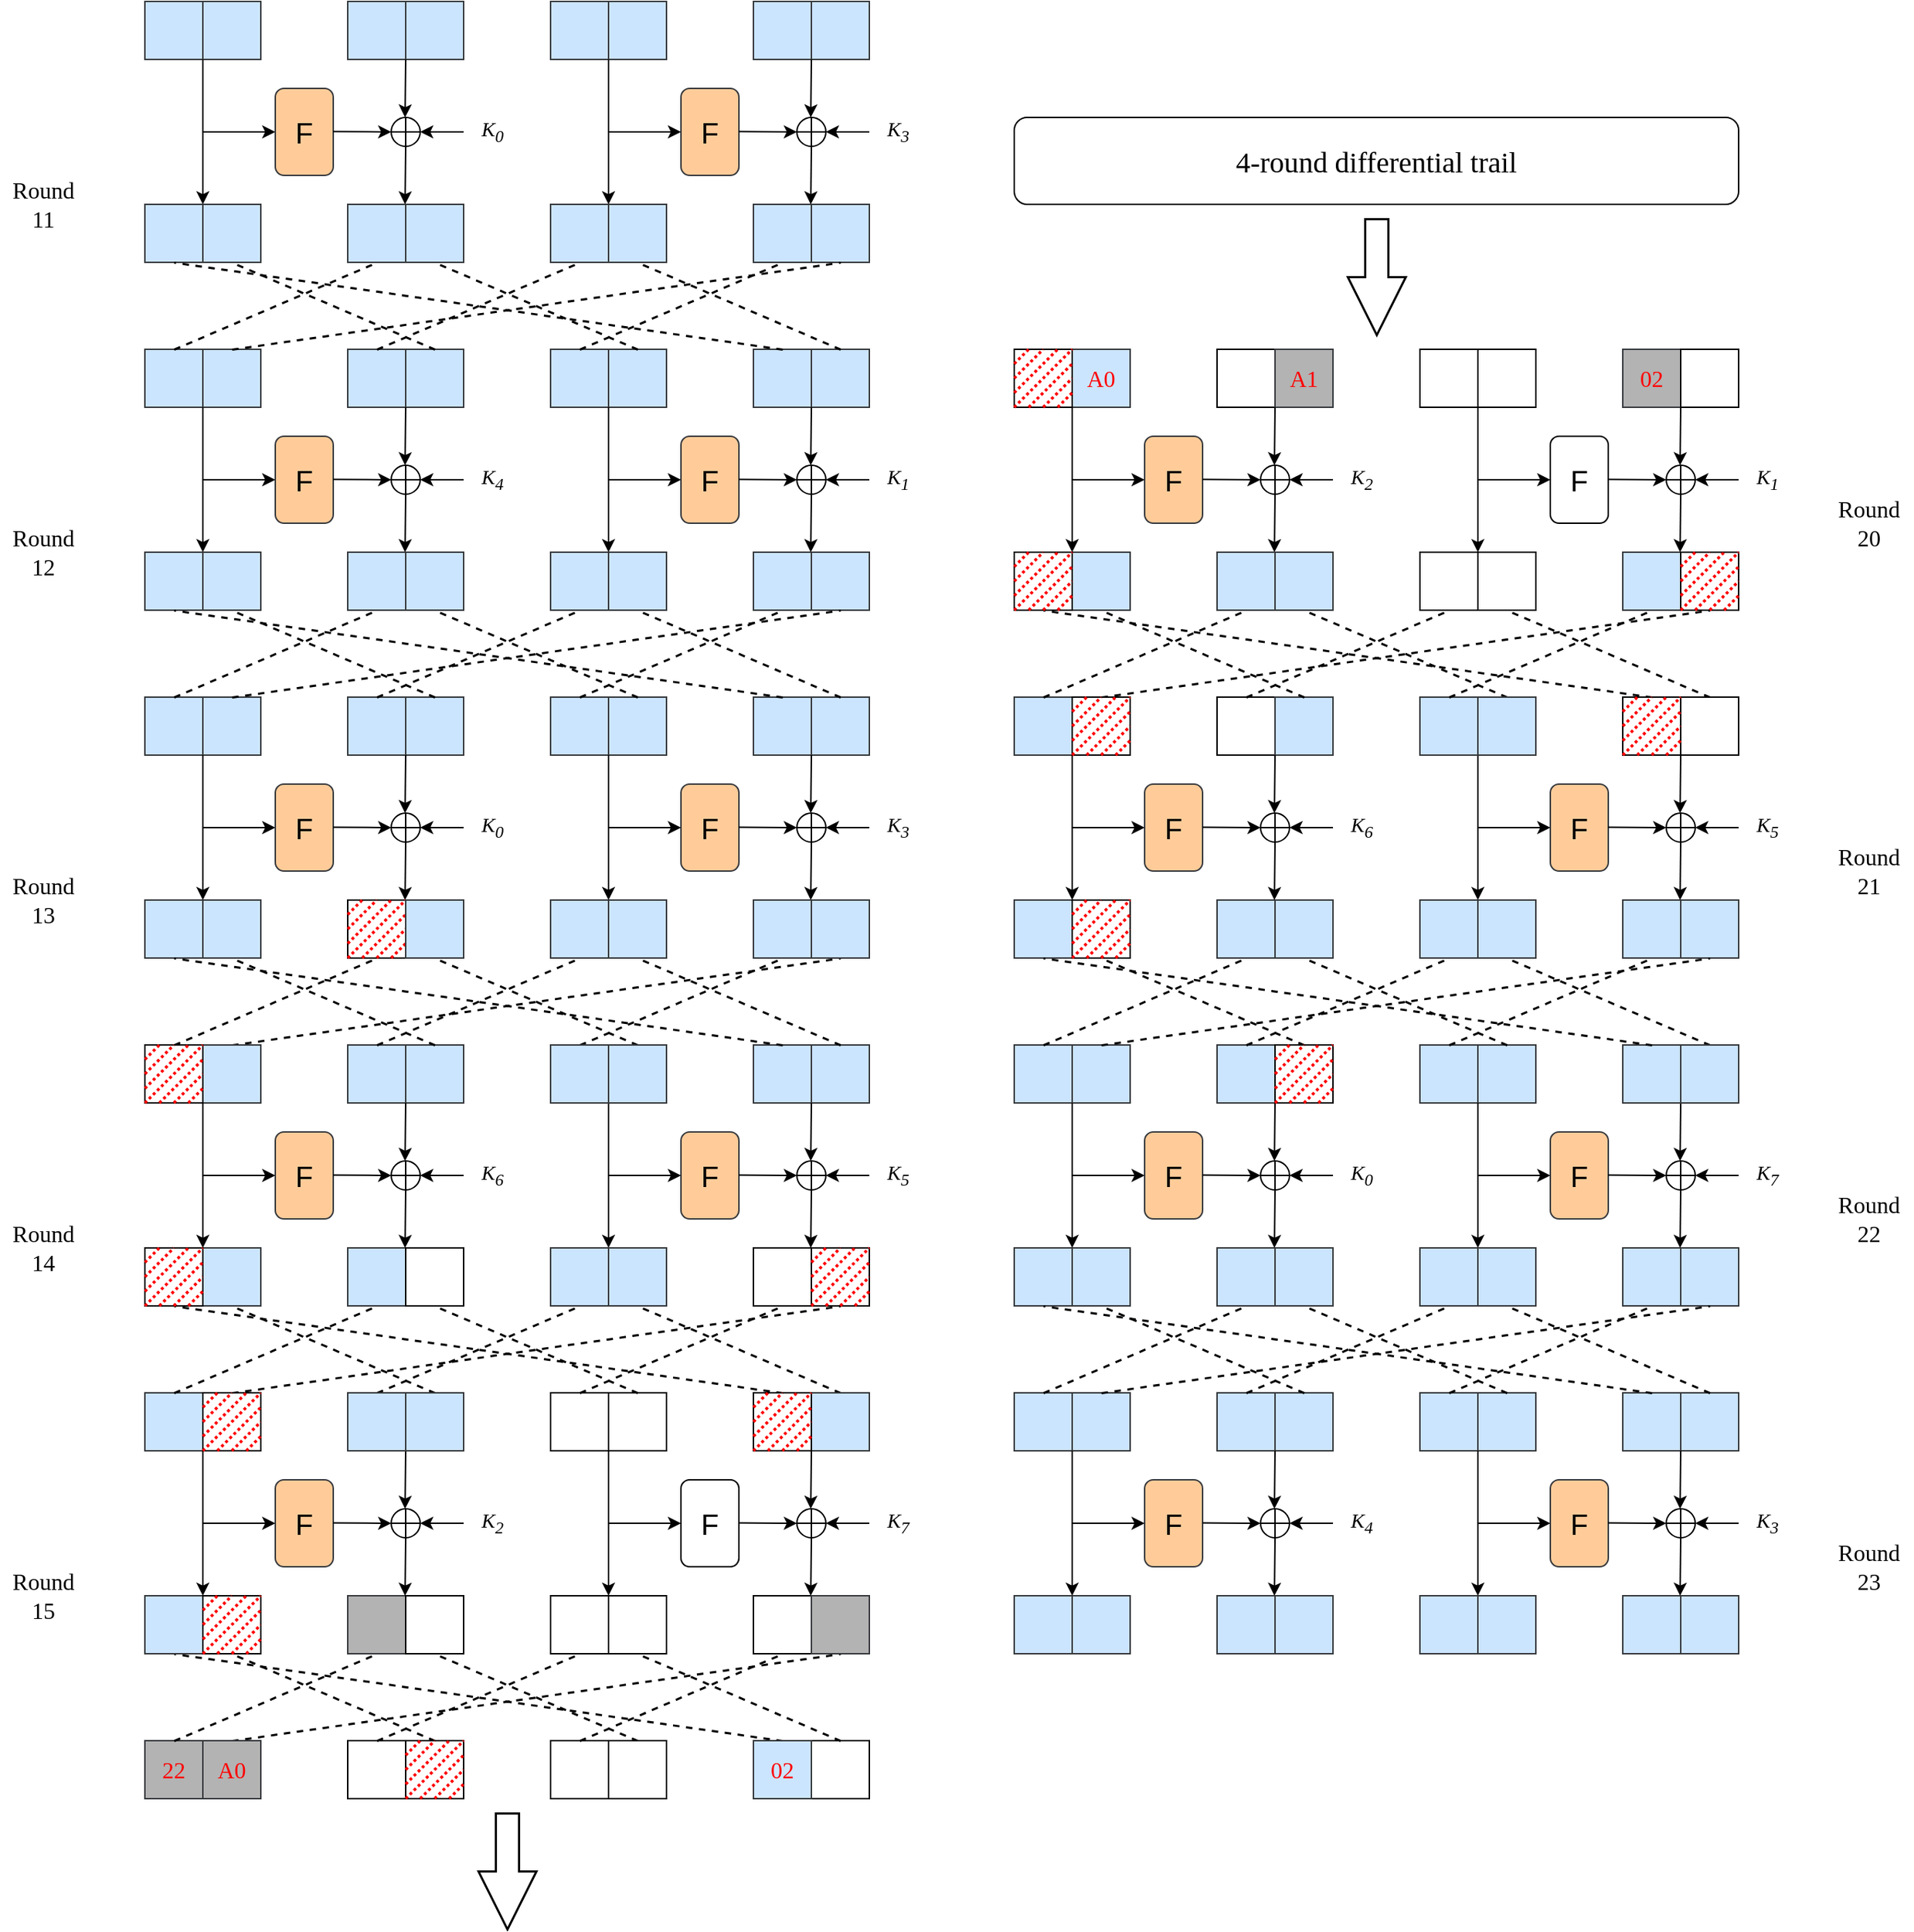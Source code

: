 <mxfile version="25.0.3">
  <diagram name="第 1 页" id="33T3oQKg2jp4dK40noAK">
    <mxGraphModel dx="2049" dy="-115" grid="1" gridSize="10" guides="1" tooltips="1" connect="1" arrows="1" fold="1" page="1" pageScale="1" pageWidth="827" pageHeight="1169" math="0" shadow="0">
      <root>
        <mxCell id="0" />
        <mxCell id="1" parent="0" />
        <mxCell id="MyOdhFF6Rh_HIcXAOTg7-56" value="" style="rounded=0;whiteSpace=wrap;html=1;strokeColor=#36393d;align=center;verticalAlign=middle;fontFamily=Helvetica;fontSize=12;fillColor=#cce5ff;" parent="1" vertex="1">
          <mxGeometry x="120" y="1200" width="40" height="40" as="geometry" />
        </mxCell>
        <mxCell id="MyOdhFF6Rh_HIcXAOTg7-57" value="" style="rounded=0;whiteSpace=wrap;html=1;strokeColor=#36393d;align=center;verticalAlign=middle;fontFamily=Helvetica;fontSize=12;fillColor=#cce5ff;" parent="1" vertex="1">
          <mxGeometry x="160" y="1200" width="40" height="40" as="geometry" />
        </mxCell>
        <mxCell id="MyOdhFF6Rh_HIcXAOTg7-58" value="" style="rounded=0;whiteSpace=wrap;html=1;strokeColor=#36393d;align=center;verticalAlign=middle;fontFamily=Helvetica;fontSize=12;fillColor=#cce5ff;" parent="1" vertex="1">
          <mxGeometry x="260" y="1200" width="40" height="40" as="geometry" />
        </mxCell>
        <mxCell id="MyOdhFF6Rh_HIcXAOTg7-59" value="" style="rounded=0;whiteSpace=wrap;html=1;strokeColor=#36393d;align=center;verticalAlign=middle;fontFamily=Helvetica;fontSize=12;fillColor=#cce5ff;" parent="1" vertex="1">
          <mxGeometry x="300" y="1200" width="40" height="40" as="geometry" />
        </mxCell>
        <mxCell id="MyOdhFF6Rh_HIcXAOTg7-62" value="&lt;font style=&quot;font-size: 20px;&quot;&gt;F&lt;/font&gt;" style="rounded=1;whiteSpace=wrap;html=1;fillColor=#ffcc99;strokeColor=#36393d;" parent="1" vertex="1">
          <mxGeometry x="210" y="1260" width="40" height="60" as="geometry" />
        </mxCell>
        <mxCell id="MyOdhFF6Rh_HIcXAOTg7-63" value="" style="rounded=0;whiteSpace=wrap;html=1;strokeColor=#36393d;align=center;verticalAlign=middle;fontFamily=Helvetica;fontSize=12;fillColor=#cce5ff;" parent="1" vertex="1">
          <mxGeometry x="120" y="1340" width="40" height="40" as="geometry" />
        </mxCell>
        <mxCell id="MyOdhFF6Rh_HIcXAOTg7-65" value="" style="rounded=0;whiteSpace=wrap;html=1;strokeColor=#36393d;align=center;verticalAlign=middle;fontFamily=Helvetica;fontSize=12;fillColor=#cce5ff;" parent="1" vertex="1">
          <mxGeometry x="160" y="1340" width="40" height="40" as="geometry" />
        </mxCell>
        <mxCell id="MyOdhFF6Rh_HIcXAOTg7-66" value="" style="rounded=0;whiteSpace=wrap;html=1;strokeColor=#36393d;align=center;verticalAlign=middle;fontFamily=Helvetica;fontSize=12;fillColor=#cce5ff;" parent="1" vertex="1">
          <mxGeometry x="260" y="1340" width="40" height="40" as="geometry" />
        </mxCell>
        <mxCell id="MyOdhFF6Rh_HIcXAOTg7-67" value="" style="rounded=0;whiteSpace=wrap;html=1;strokeColor=#36393d;align=center;verticalAlign=middle;fontFamily=Helvetica;fontSize=12;fillColor=#cce5ff;" parent="1" vertex="1">
          <mxGeometry x="300" y="1340" width="40" height="40" as="geometry" />
        </mxCell>
        <mxCell id="MyOdhFF6Rh_HIcXAOTg7-69" value="" style="shape=orEllipse;perimeter=ellipsePerimeter;whiteSpace=wrap;html=1;backgroundOutline=1;" parent="1" vertex="1">
          <mxGeometry x="290" y="1280" width="20" height="20" as="geometry" />
        </mxCell>
        <mxCell id="MyOdhFF6Rh_HIcXAOTg7-113" value="" style="endArrow=classic;html=1;rounded=0;strokeColor=default;align=center;verticalAlign=middle;fontFamily=Helvetica;fontSize=11;fontColor=default;labelBackgroundColor=default;edgeStyle=none;exitX=0;exitY=1;exitDx=0;exitDy=0;entryX=0;entryY=0;entryDx=0;entryDy=0;strokeWidth=1;" parent="1" source="MyOdhFF6Rh_HIcXAOTg7-57" target="MyOdhFF6Rh_HIcXAOTg7-65" edge="1">
          <mxGeometry width="50" height="50" relative="1" as="geometry">
            <mxPoint x="270" y="1410" as="sourcePoint" />
            <mxPoint x="320" y="1360" as="targetPoint" />
          </mxGeometry>
        </mxCell>
        <mxCell id="MyOdhFF6Rh_HIcXAOTg7-115" value="" style="endArrow=classic;html=1;rounded=0;strokeColor=default;align=center;verticalAlign=middle;fontFamily=Helvetica;fontSize=11;fontColor=default;labelBackgroundColor=default;edgeStyle=none;exitX=1;exitY=1;exitDx=0;exitDy=0;entryX=0;entryY=0;entryDx=0;entryDy=0;strokeWidth=1;" parent="1" source="MyOdhFF6Rh_HIcXAOTg7-58" edge="1">
          <mxGeometry width="50" height="50" relative="1" as="geometry">
            <mxPoint x="299.57" y="1180" as="sourcePoint" />
            <mxPoint x="299.57" y="1280" as="targetPoint" />
          </mxGeometry>
        </mxCell>
        <mxCell id="MyOdhFF6Rh_HIcXAOTg7-116" value="" style="endArrow=classic;html=1;rounded=0;strokeColor=default;align=center;verticalAlign=middle;fontFamily=Helvetica;fontSize=11;fontColor=default;labelBackgroundColor=default;edgeStyle=none;exitX=1;exitY=1;exitDx=0;exitDy=0;entryX=0;entryY=0;entryDx=0;entryDy=0;strokeWidth=1;" parent="1" edge="1">
          <mxGeometry width="50" height="50" relative="1" as="geometry">
            <mxPoint x="300" y="1300" as="sourcePoint" />
            <mxPoint x="299.57" y="1340" as="targetPoint" />
          </mxGeometry>
        </mxCell>
        <mxCell id="MyOdhFF6Rh_HIcXAOTg7-117" value="" style="endArrow=classic;html=1;rounded=0;strokeColor=default;align=center;verticalAlign=middle;fontFamily=Helvetica;fontSize=11;fontColor=default;labelBackgroundColor=default;edgeStyle=none;entryX=0;entryY=0.5;entryDx=0;entryDy=0;strokeWidth=1;" parent="1" target="MyOdhFF6Rh_HIcXAOTg7-62" edge="1">
          <mxGeometry width="50" height="50" relative="1" as="geometry">
            <mxPoint x="160" y="1290" as="sourcePoint" />
            <mxPoint x="419.57" y="1300" as="targetPoint" />
          </mxGeometry>
        </mxCell>
        <mxCell id="MyOdhFF6Rh_HIcXAOTg7-118" value="" style="endArrow=classic;html=1;rounded=0;strokeColor=default;align=center;verticalAlign=middle;fontFamily=Helvetica;fontSize=11;fontColor=default;labelBackgroundColor=default;edgeStyle=none;strokeWidth=1;" parent="1" edge="1">
          <mxGeometry width="50" height="50" relative="1" as="geometry">
            <mxPoint x="250" y="1289.79" as="sourcePoint" />
            <mxPoint x="290" y="1290" as="targetPoint" />
          </mxGeometry>
        </mxCell>
        <mxCell id="MyOdhFF6Rh_HIcXAOTg7-119" value="&lt;font face=&quot;Times New Roman&quot; style=&quot;font-size: 16px;&quot;&gt;Round 11&lt;/font&gt;" style="text;html=1;align=center;verticalAlign=middle;whiteSpace=wrap;rounded=0;fontFamily=Helvetica;fontSize=11;fontColor=default;labelBackgroundColor=default;" parent="1" vertex="1">
          <mxGeometry x="20" y="1320" width="60" height="40" as="geometry" />
        </mxCell>
        <mxCell id="MyOdhFF6Rh_HIcXAOTg7-122" style="edgeStyle=none;shape=connector;rounded=0;orthogonalLoop=1;jettySize=auto;html=1;entryX=1;entryY=0.5;entryDx=0;entryDy=0;strokeColor=default;strokeWidth=1;align=center;verticalAlign=middle;fontFamily=Helvetica;fontSize=11;fontColor=default;labelBackgroundColor=default;endArrow=classic;" parent="1" source="MyOdhFF6Rh_HIcXAOTg7-120" target="MyOdhFF6Rh_HIcXAOTg7-69" edge="1">
          <mxGeometry relative="1" as="geometry" />
        </mxCell>
        <mxCell id="MyOdhFF6Rh_HIcXAOTg7-120" value="&lt;font style=&quot;font-size: 14px;&quot; face=&quot;Lucida Console&quot;&gt;&lt;i&gt;K&lt;sub&gt;0&lt;/sub&gt;&lt;/i&gt;&lt;/font&gt;" style="text;html=1;align=center;verticalAlign=middle;whiteSpace=wrap;rounded=0;fontFamily=Helvetica;fontSize=11;fontColor=default;labelBackgroundColor=default;" parent="1" vertex="1">
          <mxGeometry x="340" y="1270" width="40" height="40" as="geometry" />
        </mxCell>
        <mxCell id="MyOdhFF6Rh_HIcXAOTg7-123" value="" style="rounded=0;whiteSpace=wrap;html=1;strokeColor=#36393d;align=center;verticalAlign=middle;fontFamily=Helvetica;fontSize=12;fillColor=#cce5ff;" parent="1" vertex="1">
          <mxGeometry x="400" y="1200" width="40" height="40" as="geometry" />
        </mxCell>
        <mxCell id="MyOdhFF6Rh_HIcXAOTg7-124" value="" style="rounded=0;whiteSpace=wrap;html=1;strokeColor=#36393d;align=center;verticalAlign=middle;fontFamily=Helvetica;fontSize=12;fillColor=#cce5ff;" parent="1" vertex="1">
          <mxGeometry x="440" y="1200" width="40" height="40" as="geometry" />
        </mxCell>
        <mxCell id="MyOdhFF6Rh_HIcXAOTg7-125" value="" style="rounded=0;whiteSpace=wrap;html=1;strokeColor=#36393d;align=center;verticalAlign=middle;fontFamily=Helvetica;fontSize=12;fillColor=#cce5ff;" parent="1" vertex="1">
          <mxGeometry x="540" y="1200" width="40" height="40" as="geometry" />
        </mxCell>
        <mxCell id="MyOdhFF6Rh_HIcXAOTg7-126" value="" style="rounded=0;whiteSpace=wrap;html=1;strokeColor=#36393d;align=center;verticalAlign=middle;fontFamily=Helvetica;fontSize=12;fillColor=#cce5ff;" parent="1" vertex="1">
          <mxGeometry x="580" y="1200" width="40" height="40" as="geometry" />
        </mxCell>
        <mxCell id="MyOdhFF6Rh_HIcXAOTg7-127" value="&lt;font style=&quot;font-size: 20px;&quot;&gt;F&lt;/font&gt;" style="rounded=1;whiteSpace=wrap;html=1;fillColor=#ffcc99;strokeColor=#36393d;" parent="1" vertex="1">
          <mxGeometry x="490" y="1260" width="40" height="60" as="geometry" />
        </mxCell>
        <mxCell id="MyOdhFF6Rh_HIcXAOTg7-128" value="" style="rounded=0;whiteSpace=wrap;html=1;strokeColor=#36393d;align=center;verticalAlign=middle;fontFamily=Helvetica;fontSize=12;fillColor=#cce5ff;" parent="1" vertex="1">
          <mxGeometry x="400" y="1340" width="40" height="40" as="geometry" />
        </mxCell>
        <mxCell id="MyOdhFF6Rh_HIcXAOTg7-129" value="" style="rounded=0;whiteSpace=wrap;html=1;strokeColor=#36393d;align=center;verticalAlign=middle;fontFamily=Helvetica;fontSize=12;fillColor=#cce5ff;" parent="1" vertex="1">
          <mxGeometry x="440" y="1340" width="40" height="40" as="geometry" />
        </mxCell>
        <mxCell id="MyOdhFF6Rh_HIcXAOTg7-130" value="" style="rounded=0;whiteSpace=wrap;html=1;strokeColor=#36393d;align=center;verticalAlign=middle;fontFamily=Helvetica;fontSize=12;fillColor=#cce5ff;" parent="1" vertex="1">
          <mxGeometry x="540" y="1340" width="40" height="40" as="geometry" />
        </mxCell>
        <mxCell id="MyOdhFF6Rh_HIcXAOTg7-131" value="" style="rounded=0;whiteSpace=wrap;html=1;strokeColor=#36393d;align=center;verticalAlign=middle;fontFamily=Helvetica;fontSize=12;fillColor=#cce5ff;" parent="1" vertex="1">
          <mxGeometry x="580" y="1340" width="40" height="40" as="geometry" />
        </mxCell>
        <mxCell id="MyOdhFF6Rh_HIcXAOTg7-132" value="" style="shape=orEllipse;perimeter=ellipsePerimeter;whiteSpace=wrap;html=1;backgroundOutline=1;" parent="1" vertex="1">
          <mxGeometry x="570" y="1280" width="20" height="20" as="geometry" />
        </mxCell>
        <mxCell id="MyOdhFF6Rh_HIcXAOTg7-133" value="" style="endArrow=classic;html=1;rounded=0;strokeColor=default;align=center;verticalAlign=middle;fontFamily=Helvetica;fontSize=11;fontColor=default;labelBackgroundColor=default;edgeStyle=none;exitX=0;exitY=1;exitDx=0;exitDy=0;entryX=0;entryY=0;entryDx=0;entryDy=0;strokeWidth=1;" parent="1" source="MyOdhFF6Rh_HIcXAOTg7-124" target="MyOdhFF6Rh_HIcXAOTg7-129" edge="1">
          <mxGeometry width="50" height="50" relative="1" as="geometry">
            <mxPoint x="550" y="1410" as="sourcePoint" />
            <mxPoint x="600" y="1360" as="targetPoint" />
          </mxGeometry>
        </mxCell>
        <mxCell id="MyOdhFF6Rh_HIcXAOTg7-134" value="" style="endArrow=classic;html=1;rounded=0;strokeColor=default;align=center;verticalAlign=middle;fontFamily=Helvetica;fontSize=11;fontColor=default;labelBackgroundColor=default;edgeStyle=none;exitX=1;exitY=1;exitDx=0;exitDy=0;entryX=0;entryY=0;entryDx=0;entryDy=0;strokeWidth=1;" parent="1" source="MyOdhFF6Rh_HIcXAOTg7-125" edge="1">
          <mxGeometry width="50" height="50" relative="1" as="geometry">
            <mxPoint x="579.57" y="1180" as="sourcePoint" />
            <mxPoint x="579.57" y="1280" as="targetPoint" />
          </mxGeometry>
        </mxCell>
        <mxCell id="MyOdhFF6Rh_HIcXAOTg7-135" value="" style="endArrow=classic;html=1;rounded=0;strokeColor=default;align=center;verticalAlign=middle;fontFamily=Helvetica;fontSize=11;fontColor=default;labelBackgroundColor=default;edgeStyle=none;exitX=1;exitY=1;exitDx=0;exitDy=0;entryX=0;entryY=0;entryDx=0;entryDy=0;strokeWidth=1;" parent="1" edge="1">
          <mxGeometry width="50" height="50" relative="1" as="geometry">
            <mxPoint x="580" y="1300" as="sourcePoint" />
            <mxPoint x="579.57" y="1340" as="targetPoint" />
          </mxGeometry>
        </mxCell>
        <mxCell id="MyOdhFF6Rh_HIcXAOTg7-136" value="" style="endArrow=classic;html=1;rounded=0;strokeColor=default;align=center;verticalAlign=middle;fontFamily=Helvetica;fontSize=11;fontColor=default;labelBackgroundColor=default;edgeStyle=none;entryX=0;entryY=0.5;entryDx=0;entryDy=0;strokeWidth=1;" parent="1" target="MyOdhFF6Rh_HIcXAOTg7-127" edge="1">
          <mxGeometry width="50" height="50" relative="1" as="geometry">
            <mxPoint x="440" y="1290" as="sourcePoint" />
            <mxPoint x="699.57" y="1300" as="targetPoint" />
          </mxGeometry>
        </mxCell>
        <mxCell id="MyOdhFF6Rh_HIcXAOTg7-137" value="" style="endArrow=classic;html=1;rounded=0;strokeColor=default;align=center;verticalAlign=middle;fontFamily=Helvetica;fontSize=11;fontColor=default;labelBackgroundColor=default;edgeStyle=none;strokeWidth=1;" parent="1" edge="1">
          <mxGeometry width="50" height="50" relative="1" as="geometry">
            <mxPoint x="530" y="1289.79" as="sourcePoint" />
            <mxPoint x="570" y="1290" as="targetPoint" />
          </mxGeometry>
        </mxCell>
        <mxCell id="MyOdhFF6Rh_HIcXAOTg7-138" style="edgeStyle=none;shape=connector;rounded=0;orthogonalLoop=1;jettySize=auto;html=1;entryX=1;entryY=0.5;entryDx=0;entryDy=0;strokeColor=default;strokeWidth=1;align=center;verticalAlign=middle;fontFamily=Helvetica;fontSize=11;fontColor=default;labelBackgroundColor=default;endArrow=classic;" parent="1" source="MyOdhFF6Rh_HIcXAOTg7-139" target="MyOdhFF6Rh_HIcXAOTg7-132" edge="1">
          <mxGeometry relative="1" as="geometry" />
        </mxCell>
        <mxCell id="MyOdhFF6Rh_HIcXAOTg7-139" value="&lt;font style=&quot;font-size: 14px;&quot; face=&quot;Lucida Console&quot;&gt;&lt;i style=&quot;&quot;&gt;K&lt;sub style=&quot;&quot;&gt;3&lt;/sub&gt;&lt;/i&gt;&lt;/font&gt;" style="text;html=1;align=center;verticalAlign=middle;whiteSpace=wrap;rounded=0;fontFamily=Helvetica;fontSize=11;fontColor=default;labelBackgroundColor=default;" parent="1" vertex="1">
          <mxGeometry x="620" y="1270" width="40" height="40" as="geometry" />
        </mxCell>
        <mxCell id="MyOdhFF6Rh_HIcXAOTg7-174" value="" style="rounded=0;whiteSpace=wrap;html=1;strokeColor=#36393d;align=center;verticalAlign=middle;fontFamily=Helvetica;fontSize=12;fillColor=#cce5ff;" parent="1" vertex="1">
          <mxGeometry x="120" y="1440" width="40" height="40" as="geometry" />
        </mxCell>
        <mxCell id="MyOdhFF6Rh_HIcXAOTg7-175" value="" style="rounded=0;whiteSpace=wrap;html=1;strokeColor=#36393d;align=center;verticalAlign=middle;fontFamily=Helvetica;fontSize=12;fillColor=#cce5ff;" parent="1" vertex="1">
          <mxGeometry x="160" y="1440" width="40" height="40" as="geometry" />
        </mxCell>
        <mxCell id="MyOdhFF6Rh_HIcXAOTg7-176" value="" style="rounded=0;whiteSpace=wrap;html=1;strokeColor=#36393d;align=center;verticalAlign=middle;fontFamily=Helvetica;fontSize=12;fillColor=#cce5ff;" parent="1" vertex="1">
          <mxGeometry x="260" y="1440" width="40" height="40" as="geometry" />
        </mxCell>
        <mxCell id="MyOdhFF6Rh_HIcXAOTg7-177" value="" style="rounded=0;whiteSpace=wrap;html=1;strokeColor=#36393d;align=center;verticalAlign=middle;fontFamily=Helvetica;fontSize=12;fillColor=#cce5ff;" parent="1" vertex="1">
          <mxGeometry x="300" y="1440" width="40" height="40" as="geometry" />
        </mxCell>
        <mxCell id="MyOdhFF6Rh_HIcXAOTg7-178" value="" style="rounded=0;whiteSpace=wrap;html=1;strokeColor=#36393d;align=center;verticalAlign=middle;fontFamily=Helvetica;fontSize=12;fillColor=#cce5ff;" parent="1" vertex="1">
          <mxGeometry x="400" y="1440" width="40" height="40" as="geometry" />
        </mxCell>
        <mxCell id="MyOdhFF6Rh_HIcXAOTg7-179" value="" style="rounded=0;whiteSpace=wrap;html=1;strokeColor=#36393d;align=center;verticalAlign=middle;fontFamily=Helvetica;fontSize=12;fillColor=#cce5ff;" parent="1" vertex="1">
          <mxGeometry x="440" y="1440" width="40" height="40" as="geometry" />
        </mxCell>
        <mxCell id="MyOdhFF6Rh_HIcXAOTg7-180" value="" style="rounded=0;whiteSpace=wrap;html=1;strokeColor=#36393d;align=center;verticalAlign=middle;fontFamily=Helvetica;fontSize=12;fillColor=#cce5ff;" parent="1" vertex="1">
          <mxGeometry x="540" y="1440" width="40" height="40" as="geometry" />
        </mxCell>
        <mxCell id="MyOdhFF6Rh_HIcXAOTg7-181" value="" style="rounded=0;whiteSpace=wrap;html=1;strokeColor=#36393d;align=center;verticalAlign=middle;fontFamily=Helvetica;fontSize=12;fillColor=#cce5ff;" parent="1" vertex="1">
          <mxGeometry x="580" y="1440" width="40" height="40" as="geometry" />
        </mxCell>
        <mxCell id="MyOdhFF6Rh_HIcXAOTg7-182" value="" style="endArrow=none;dashed=1;html=1;rounded=0;strokeColor=default;strokeWidth=1.5;align=center;verticalAlign=middle;fontFamily=Helvetica;fontSize=11;fontColor=default;labelBackgroundColor=default;edgeStyle=none;entryX=0.5;entryY=1;entryDx=0;entryDy=0;exitX=0.5;exitY=0;exitDx=0;exitDy=0;" parent="1" source="MyOdhFF6Rh_HIcXAOTg7-180" target="MyOdhFF6Rh_HIcXAOTg7-63" edge="1">
          <mxGeometry width="50" height="50" relative="1" as="geometry">
            <mxPoint x="364" y="1370" as="sourcePoint" />
            <mxPoint x="414" y="1320" as="targetPoint" />
          </mxGeometry>
        </mxCell>
        <mxCell id="MyOdhFF6Rh_HIcXAOTg7-183" value="" style="endArrow=none;dashed=1;html=1;rounded=0;strokeColor=default;strokeWidth=1.5;align=center;verticalAlign=middle;fontFamily=Helvetica;fontSize=11;fontColor=default;labelBackgroundColor=default;edgeStyle=none;entryX=0.5;entryY=1;entryDx=0;entryDy=0;exitX=0.5;exitY=0;exitDx=0;exitDy=0;" parent="1" source="MyOdhFF6Rh_HIcXAOTg7-177" target="MyOdhFF6Rh_HIcXAOTg7-65" edge="1">
          <mxGeometry width="50" height="50" relative="1" as="geometry">
            <mxPoint x="570" y="1450" as="sourcePoint" />
            <mxPoint x="150" y="1390" as="targetPoint" />
          </mxGeometry>
        </mxCell>
        <mxCell id="MyOdhFF6Rh_HIcXAOTg7-184" value="" style="endArrow=none;dashed=1;html=1;rounded=0;strokeColor=default;strokeWidth=1.5;align=center;verticalAlign=middle;fontFamily=Helvetica;fontSize=11;fontColor=default;labelBackgroundColor=default;edgeStyle=none;entryX=0.5;entryY=1;entryDx=0;entryDy=0;exitX=0.5;exitY=0;exitDx=0;exitDy=0;" parent="1" source="MyOdhFF6Rh_HIcXAOTg7-174" target="MyOdhFF6Rh_HIcXAOTg7-66" edge="1">
          <mxGeometry width="50" height="50" relative="1" as="geometry">
            <mxPoint x="580" y="1460" as="sourcePoint" />
            <mxPoint x="160" y="1400" as="targetPoint" />
          </mxGeometry>
        </mxCell>
        <mxCell id="MyOdhFF6Rh_HIcXAOTg7-185" value="" style="endArrow=none;dashed=1;html=1;rounded=0;strokeColor=default;strokeWidth=1.5;align=center;verticalAlign=middle;fontFamily=Helvetica;fontSize=11;fontColor=default;labelBackgroundColor=default;edgeStyle=none;entryX=0.5;entryY=1;entryDx=0;entryDy=0;exitX=0.5;exitY=0;exitDx=0;exitDy=0;" parent="1" source="MyOdhFF6Rh_HIcXAOTg7-179" target="MyOdhFF6Rh_HIcXAOTg7-67" edge="1">
          <mxGeometry width="50" height="50" relative="1" as="geometry">
            <mxPoint x="590" y="1470" as="sourcePoint" />
            <mxPoint x="170" y="1410" as="targetPoint" />
          </mxGeometry>
        </mxCell>
        <mxCell id="MyOdhFF6Rh_HIcXAOTg7-186" value="" style="endArrow=none;dashed=1;html=1;rounded=0;strokeColor=default;strokeWidth=1.5;align=center;verticalAlign=middle;fontFamily=Helvetica;fontSize=11;fontColor=default;labelBackgroundColor=default;edgeStyle=none;entryX=0.5;entryY=1;entryDx=0;entryDy=0;exitX=0.5;exitY=0;exitDx=0;exitDy=0;" parent="1" source="MyOdhFF6Rh_HIcXAOTg7-176" target="MyOdhFF6Rh_HIcXAOTg7-128" edge="1">
          <mxGeometry width="50" height="50" relative="1" as="geometry">
            <mxPoint x="600" y="1480" as="sourcePoint" />
            <mxPoint x="180" y="1420" as="targetPoint" />
          </mxGeometry>
        </mxCell>
        <mxCell id="MyOdhFF6Rh_HIcXAOTg7-187" value="" style="endArrow=none;dashed=1;html=1;rounded=0;strokeColor=default;strokeWidth=1.5;align=center;verticalAlign=middle;fontFamily=Helvetica;fontSize=11;fontColor=default;labelBackgroundColor=default;edgeStyle=none;entryX=0.5;entryY=1;entryDx=0;entryDy=0;exitX=0.5;exitY=0;exitDx=0;exitDy=0;" parent="1" source="MyOdhFF6Rh_HIcXAOTg7-181" target="MyOdhFF6Rh_HIcXAOTg7-129" edge="1">
          <mxGeometry width="50" height="50" relative="1" as="geometry">
            <mxPoint x="610" y="1490" as="sourcePoint" />
            <mxPoint x="190" y="1430" as="targetPoint" />
          </mxGeometry>
        </mxCell>
        <mxCell id="MyOdhFF6Rh_HIcXAOTg7-188" value="" style="endArrow=none;dashed=1;html=1;rounded=0;strokeColor=default;strokeWidth=1.5;align=center;verticalAlign=middle;fontFamily=Helvetica;fontSize=11;fontColor=default;labelBackgroundColor=default;edgeStyle=none;entryX=0.5;entryY=1;entryDx=0;entryDy=0;exitX=0.5;exitY=0;exitDx=0;exitDy=0;" parent="1" source="MyOdhFF6Rh_HIcXAOTg7-178" target="MyOdhFF6Rh_HIcXAOTg7-130" edge="1">
          <mxGeometry width="50" height="50" relative="1" as="geometry">
            <mxPoint x="620" y="1500" as="sourcePoint" />
            <mxPoint x="200" y="1440" as="targetPoint" />
          </mxGeometry>
        </mxCell>
        <mxCell id="MyOdhFF6Rh_HIcXAOTg7-189" value="" style="endArrow=none;dashed=1;html=1;rounded=0;strokeColor=default;strokeWidth=1.5;align=center;verticalAlign=middle;fontFamily=Helvetica;fontSize=11;fontColor=default;labelBackgroundColor=default;edgeStyle=none;entryX=0.5;entryY=1;entryDx=0;entryDy=0;exitX=0.5;exitY=0;exitDx=0;exitDy=0;" parent="1" source="MyOdhFF6Rh_HIcXAOTg7-175" target="MyOdhFF6Rh_HIcXAOTg7-131" edge="1">
          <mxGeometry width="50" height="50" relative="1" as="geometry">
            <mxPoint x="630" y="1510" as="sourcePoint" />
            <mxPoint x="210" y="1450" as="targetPoint" />
          </mxGeometry>
        </mxCell>
        <mxCell id="MyOdhFF6Rh_HIcXAOTg7-190" value="&lt;font style=&quot;font-size: 20px;&quot;&gt;F&lt;/font&gt;" style="rounded=1;whiteSpace=wrap;html=1;fillColor=#ffcc99;strokeColor=#36393d;" parent="1" vertex="1">
          <mxGeometry x="210" y="1500" width="40" height="60" as="geometry" />
        </mxCell>
        <mxCell id="MyOdhFF6Rh_HIcXAOTg7-191" value="" style="rounded=0;whiteSpace=wrap;html=1;strokeColor=#36393d;align=center;verticalAlign=middle;fontFamily=Helvetica;fontSize=12;fillColor=#cce5ff;" parent="1" vertex="1">
          <mxGeometry x="120" y="1580" width="40" height="40" as="geometry" />
        </mxCell>
        <mxCell id="MyOdhFF6Rh_HIcXAOTg7-192" value="" style="rounded=0;whiteSpace=wrap;html=1;strokeColor=#36393d;align=center;verticalAlign=middle;fontFamily=Helvetica;fontSize=12;fillColor=#cce5ff;" parent="1" vertex="1">
          <mxGeometry x="160" y="1580" width="40" height="40" as="geometry" />
        </mxCell>
        <mxCell id="MyOdhFF6Rh_HIcXAOTg7-193" value="" style="rounded=0;whiteSpace=wrap;html=1;strokeColor=#36393d;align=center;verticalAlign=middle;fontFamily=Helvetica;fontSize=12;fillColor=#cce5ff;" parent="1" vertex="1">
          <mxGeometry x="260" y="1580" width="40" height="40" as="geometry" />
        </mxCell>
        <mxCell id="MyOdhFF6Rh_HIcXAOTg7-194" value="" style="rounded=0;whiteSpace=wrap;html=1;strokeColor=#36393d;align=center;verticalAlign=middle;fontFamily=Helvetica;fontSize=12;fillColor=#cce5ff;" parent="1" vertex="1">
          <mxGeometry x="300" y="1580" width="40" height="40" as="geometry" />
        </mxCell>
        <mxCell id="MyOdhFF6Rh_HIcXAOTg7-195" value="" style="shape=orEllipse;perimeter=ellipsePerimeter;whiteSpace=wrap;html=1;backgroundOutline=1;" parent="1" vertex="1">
          <mxGeometry x="290" y="1520" width="20" height="20" as="geometry" />
        </mxCell>
        <mxCell id="MyOdhFF6Rh_HIcXAOTg7-196" value="" style="endArrow=classic;html=1;rounded=0;strokeColor=default;align=center;verticalAlign=middle;fontFamily=Helvetica;fontSize=11;fontColor=default;labelBackgroundColor=default;edgeStyle=none;exitX=0;exitY=1;exitDx=0;exitDy=0;entryX=0;entryY=0;entryDx=0;entryDy=0;strokeWidth=1;" parent="1" target="MyOdhFF6Rh_HIcXAOTg7-192" edge="1">
          <mxGeometry width="50" height="50" relative="1" as="geometry">
            <mxPoint x="160" y="1480" as="sourcePoint" />
            <mxPoint x="320" y="1600" as="targetPoint" />
          </mxGeometry>
        </mxCell>
        <mxCell id="MyOdhFF6Rh_HIcXAOTg7-197" value="" style="endArrow=classic;html=1;rounded=0;strokeColor=default;align=center;verticalAlign=middle;fontFamily=Helvetica;fontSize=11;fontColor=default;labelBackgroundColor=default;edgeStyle=none;exitX=1;exitY=1;exitDx=0;exitDy=0;entryX=0;entryY=0;entryDx=0;entryDy=0;strokeWidth=1;" parent="1" edge="1">
          <mxGeometry width="50" height="50" relative="1" as="geometry">
            <mxPoint x="300" y="1480" as="sourcePoint" />
            <mxPoint x="299.57" y="1520" as="targetPoint" />
          </mxGeometry>
        </mxCell>
        <mxCell id="MyOdhFF6Rh_HIcXAOTg7-198" value="" style="endArrow=classic;html=1;rounded=0;strokeColor=default;align=center;verticalAlign=middle;fontFamily=Helvetica;fontSize=11;fontColor=default;labelBackgroundColor=default;edgeStyle=none;exitX=1;exitY=1;exitDx=0;exitDy=0;entryX=0;entryY=0;entryDx=0;entryDy=0;strokeWidth=1;" parent="1" edge="1">
          <mxGeometry width="50" height="50" relative="1" as="geometry">
            <mxPoint x="300" y="1540" as="sourcePoint" />
            <mxPoint x="299.57" y="1580" as="targetPoint" />
          </mxGeometry>
        </mxCell>
        <mxCell id="MyOdhFF6Rh_HIcXAOTg7-199" value="" style="endArrow=classic;html=1;rounded=0;strokeColor=default;align=center;verticalAlign=middle;fontFamily=Helvetica;fontSize=11;fontColor=default;labelBackgroundColor=default;edgeStyle=none;entryX=0;entryY=0.5;entryDx=0;entryDy=0;strokeWidth=1;" parent="1" target="MyOdhFF6Rh_HIcXAOTg7-190" edge="1">
          <mxGeometry width="50" height="50" relative="1" as="geometry">
            <mxPoint x="160" y="1530" as="sourcePoint" />
            <mxPoint x="419.57" y="1540" as="targetPoint" />
          </mxGeometry>
        </mxCell>
        <mxCell id="MyOdhFF6Rh_HIcXAOTg7-200" value="" style="endArrow=classic;html=1;rounded=0;strokeColor=default;align=center;verticalAlign=middle;fontFamily=Helvetica;fontSize=11;fontColor=default;labelBackgroundColor=default;edgeStyle=none;strokeWidth=1;" parent="1" edge="1">
          <mxGeometry width="50" height="50" relative="1" as="geometry">
            <mxPoint x="250" y="1529.79" as="sourcePoint" />
            <mxPoint x="290" y="1530" as="targetPoint" />
          </mxGeometry>
        </mxCell>
        <mxCell id="MyOdhFF6Rh_HIcXAOTg7-201" value="&lt;font face=&quot;Times New Roman&quot; style=&quot;font-size: 16px;&quot;&gt;Round 12&lt;/font&gt;" style="text;html=1;align=center;verticalAlign=middle;whiteSpace=wrap;rounded=0;fontFamily=Helvetica;fontSize=11;fontColor=default;labelBackgroundColor=default;" parent="1" vertex="1">
          <mxGeometry x="20" y="1560" width="60" height="40" as="geometry" />
        </mxCell>
        <mxCell id="MyOdhFF6Rh_HIcXAOTg7-202" style="edgeStyle=none;shape=connector;rounded=0;orthogonalLoop=1;jettySize=auto;html=1;entryX=1;entryY=0.5;entryDx=0;entryDy=0;strokeColor=default;strokeWidth=1;align=center;verticalAlign=middle;fontFamily=Helvetica;fontSize=11;fontColor=default;labelBackgroundColor=default;endArrow=classic;" parent="1" source="MyOdhFF6Rh_HIcXAOTg7-203" target="MyOdhFF6Rh_HIcXAOTg7-195" edge="1">
          <mxGeometry relative="1" as="geometry" />
        </mxCell>
        <mxCell id="MyOdhFF6Rh_HIcXAOTg7-203" value="&lt;font style=&quot;font-size: 14px;&quot; face=&quot;Lucida Console&quot;&gt;&lt;i&gt;K&lt;sub&gt;4&lt;/sub&gt;&lt;/i&gt;&lt;/font&gt;" style="text;html=1;align=center;verticalAlign=middle;whiteSpace=wrap;rounded=0;fontFamily=Helvetica;fontSize=11;fontColor=default;labelBackgroundColor=default;" parent="1" vertex="1">
          <mxGeometry x="340" y="1510" width="40" height="40" as="geometry" />
        </mxCell>
        <mxCell id="MyOdhFF6Rh_HIcXAOTg7-204" value="&lt;font style=&quot;font-size: 20px;&quot;&gt;F&lt;/font&gt;" style="rounded=1;whiteSpace=wrap;html=1;fillColor=#ffcc99;strokeColor=#36393d;" parent="1" vertex="1">
          <mxGeometry x="490" y="1500" width="40" height="60" as="geometry" />
        </mxCell>
        <mxCell id="MyOdhFF6Rh_HIcXAOTg7-205" value="" style="rounded=0;whiteSpace=wrap;html=1;strokeColor=#36393d;align=center;verticalAlign=middle;fontFamily=Helvetica;fontSize=12;fillColor=#cce5ff;" parent="1" vertex="1">
          <mxGeometry x="400" y="1580" width="40" height="40" as="geometry" />
        </mxCell>
        <mxCell id="MyOdhFF6Rh_HIcXAOTg7-206" value="" style="rounded=0;whiteSpace=wrap;html=1;strokeColor=#36393d;align=center;verticalAlign=middle;fontFamily=Helvetica;fontSize=12;fillColor=#cce5ff;" parent="1" vertex="1">
          <mxGeometry x="440" y="1580" width="40" height="40" as="geometry" />
        </mxCell>
        <mxCell id="MyOdhFF6Rh_HIcXAOTg7-207" value="" style="rounded=0;whiteSpace=wrap;html=1;strokeColor=#36393d;align=center;verticalAlign=middle;fontFamily=Helvetica;fontSize=12;fillColor=#cce5ff;" parent="1" vertex="1">
          <mxGeometry x="540" y="1580" width="40" height="40" as="geometry" />
        </mxCell>
        <mxCell id="MyOdhFF6Rh_HIcXAOTg7-208" value="" style="rounded=0;whiteSpace=wrap;html=1;strokeColor=#36393d;align=center;verticalAlign=middle;fontFamily=Helvetica;fontSize=12;fillColor=#cce5ff;" parent="1" vertex="1">
          <mxGeometry x="580" y="1580" width="40" height="40" as="geometry" />
        </mxCell>
        <mxCell id="MyOdhFF6Rh_HIcXAOTg7-209" value="" style="shape=orEllipse;perimeter=ellipsePerimeter;whiteSpace=wrap;html=1;backgroundOutline=1;" parent="1" vertex="1">
          <mxGeometry x="570" y="1520" width="20" height="20" as="geometry" />
        </mxCell>
        <mxCell id="MyOdhFF6Rh_HIcXAOTg7-210" value="" style="endArrow=classic;html=1;rounded=0;strokeColor=default;align=center;verticalAlign=middle;fontFamily=Helvetica;fontSize=11;fontColor=default;labelBackgroundColor=default;edgeStyle=none;exitX=0;exitY=1;exitDx=0;exitDy=0;entryX=0;entryY=0;entryDx=0;entryDy=0;strokeWidth=1;" parent="1" target="MyOdhFF6Rh_HIcXAOTg7-206" edge="1">
          <mxGeometry width="50" height="50" relative="1" as="geometry">
            <mxPoint x="440" y="1480" as="sourcePoint" />
            <mxPoint x="600" y="1600" as="targetPoint" />
          </mxGeometry>
        </mxCell>
        <mxCell id="MyOdhFF6Rh_HIcXAOTg7-211" value="" style="endArrow=classic;html=1;rounded=0;strokeColor=default;align=center;verticalAlign=middle;fontFamily=Helvetica;fontSize=11;fontColor=default;labelBackgroundColor=default;edgeStyle=none;exitX=1;exitY=1;exitDx=0;exitDy=0;entryX=0;entryY=0;entryDx=0;entryDy=0;strokeWidth=1;" parent="1" edge="1">
          <mxGeometry width="50" height="50" relative="1" as="geometry">
            <mxPoint x="580" y="1480" as="sourcePoint" />
            <mxPoint x="579.57" y="1520" as="targetPoint" />
          </mxGeometry>
        </mxCell>
        <mxCell id="MyOdhFF6Rh_HIcXAOTg7-212" value="" style="endArrow=classic;html=1;rounded=0;strokeColor=default;align=center;verticalAlign=middle;fontFamily=Helvetica;fontSize=11;fontColor=default;labelBackgroundColor=default;edgeStyle=none;exitX=1;exitY=1;exitDx=0;exitDy=0;entryX=0;entryY=0;entryDx=0;entryDy=0;strokeWidth=1;" parent="1" edge="1">
          <mxGeometry width="50" height="50" relative="1" as="geometry">
            <mxPoint x="580" y="1540" as="sourcePoint" />
            <mxPoint x="579.57" y="1580" as="targetPoint" />
          </mxGeometry>
        </mxCell>
        <mxCell id="MyOdhFF6Rh_HIcXAOTg7-213" value="" style="endArrow=classic;html=1;rounded=0;strokeColor=default;align=center;verticalAlign=middle;fontFamily=Helvetica;fontSize=11;fontColor=default;labelBackgroundColor=default;edgeStyle=none;entryX=0;entryY=0.5;entryDx=0;entryDy=0;strokeWidth=1;" parent="1" target="MyOdhFF6Rh_HIcXAOTg7-204" edge="1">
          <mxGeometry width="50" height="50" relative="1" as="geometry">
            <mxPoint x="440" y="1530" as="sourcePoint" />
            <mxPoint x="699.57" y="1540" as="targetPoint" />
          </mxGeometry>
        </mxCell>
        <mxCell id="MyOdhFF6Rh_HIcXAOTg7-214" value="" style="endArrow=classic;html=1;rounded=0;strokeColor=default;align=center;verticalAlign=middle;fontFamily=Helvetica;fontSize=11;fontColor=default;labelBackgroundColor=default;edgeStyle=none;strokeWidth=1;" parent="1" edge="1">
          <mxGeometry width="50" height="50" relative="1" as="geometry">
            <mxPoint x="530" y="1529.79" as="sourcePoint" />
            <mxPoint x="570" y="1530" as="targetPoint" />
          </mxGeometry>
        </mxCell>
        <mxCell id="MyOdhFF6Rh_HIcXAOTg7-215" style="edgeStyle=none;shape=connector;rounded=0;orthogonalLoop=1;jettySize=auto;html=1;entryX=1;entryY=0.5;entryDx=0;entryDy=0;strokeColor=default;strokeWidth=1;align=center;verticalAlign=middle;fontFamily=Helvetica;fontSize=11;fontColor=default;labelBackgroundColor=default;endArrow=classic;" parent="1" source="MyOdhFF6Rh_HIcXAOTg7-216" target="MyOdhFF6Rh_HIcXAOTg7-209" edge="1">
          <mxGeometry relative="1" as="geometry" />
        </mxCell>
        <mxCell id="MyOdhFF6Rh_HIcXAOTg7-216" value="&lt;font style=&quot;font-size: 14px;&quot; face=&quot;Lucida Console&quot;&gt;&lt;i&gt;K&lt;sub&gt;1&lt;/sub&gt;&lt;/i&gt;&lt;/font&gt;" style="text;html=1;align=center;verticalAlign=middle;whiteSpace=wrap;rounded=0;fontFamily=Helvetica;fontSize=11;fontColor=default;labelBackgroundColor=default;" parent="1" vertex="1">
          <mxGeometry x="620" y="1510" width="40" height="40" as="geometry" />
        </mxCell>
        <mxCell id="MyOdhFF6Rh_HIcXAOTg7-217" value="" style="rounded=0;whiteSpace=wrap;html=1;strokeColor=#36393d;align=center;verticalAlign=middle;fontFamily=Helvetica;fontSize=12;fillColor=#cce5ff;" parent="1" vertex="1">
          <mxGeometry x="120" y="1680" width="40" height="40" as="geometry" />
        </mxCell>
        <mxCell id="MyOdhFF6Rh_HIcXAOTg7-218" value="" style="rounded=0;whiteSpace=wrap;html=1;strokeColor=#36393d;align=center;verticalAlign=middle;fontFamily=Helvetica;fontSize=12;fillColor=#cce5ff;" parent="1" vertex="1">
          <mxGeometry x="160" y="1680" width="40" height="40" as="geometry" />
        </mxCell>
        <mxCell id="MyOdhFF6Rh_HIcXAOTg7-219" value="" style="rounded=0;whiteSpace=wrap;html=1;strokeColor=#36393d;align=center;verticalAlign=middle;fontFamily=Helvetica;fontSize=12;fillColor=#cce5ff;" parent="1" vertex="1">
          <mxGeometry x="260" y="1680" width="40" height="40" as="geometry" />
        </mxCell>
        <mxCell id="MyOdhFF6Rh_HIcXAOTg7-220" value="" style="rounded=0;whiteSpace=wrap;html=1;strokeColor=#36393d;align=center;verticalAlign=middle;fontFamily=Helvetica;fontSize=12;fillColor=#cce5ff;" parent="1" vertex="1">
          <mxGeometry x="300" y="1680" width="40" height="40" as="geometry" />
        </mxCell>
        <mxCell id="MyOdhFF6Rh_HIcXAOTg7-221" value="" style="rounded=0;whiteSpace=wrap;html=1;strokeColor=#36393d;align=center;verticalAlign=middle;fontFamily=Helvetica;fontSize=12;fillColor=#cce5ff;" parent="1" vertex="1">
          <mxGeometry x="400" y="1680" width="40" height="40" as="geometry" />
        </mxCell>
        <mxCell id="MyOdhFF6Rh_HIcXAOTg7-222" value="" style="rounded=0;whiteSpace=wrap;html=1;strokeColor=#36393d;align=center;verticalAlign=middle;fontFamily=Helvetica;fontSize=12;fillColor=#cce5ff;" parent="1" vertex="1">
          <mxGeometry x="440" y="1680" width="40" height="40" as="geometry" />
        </mxCell>
        <mxCell id="MyOdhFF6Rh_HIcXAOTg7-223" value="" style="rounded=0;whiteSpace=wrap;html=1;strokeColor=#36393d;align=center;verticalAlign=middle;fontFamily=Helvetica;fontSize=12;fillColor=#cce5ff;" parent="1" vertex="1">
          <mxGeometry x="540" y="1680" width="40" height="40" as="geometry" />
        </mxCell>
        <mxCell id="MyOdhFF6Rh_HIcXAOTg7-224" value="" style="rounded=0;whiteSpace=wrap;html=1;strokeColor=#36393d;align=center;verticalAlign=middle;fontFamily=Helvetica;fontSize=12;fillColor=#cce5ff;" parent="1" vertex="1">
          <mxGeometry x="580" y="1680" width="40" height="40" as="geometry" />
        </mxCell>
        <mxCell id="MyOdhFF6Rh_HIcXAOTg7-225" value="" style="endArrow=none;dashed=1;html=1;rounded=0;strokeColor=default;strokeWidth=1.5;align=center;verticalAlign=middle;fontFamily=Helvetica;fontSize=11;fontColor=default;labelBackgroundColor=default;edgeStyle=none;entryX=0.5;entryY=1;entryDx=0;entryDy=0;exitX=0.5;exitY=0;exitDx=0;exitDy=0;" parent="1" source="MyOdhFF6Rh_HIcXAOTg7-223" target="MyOdhFF6Rh_HIcXAOTg7-191" edge="1">
          <mxGeometry width="50" height="50" relative="1" as="geometry">
            <mxPoint x="364" y="1610" as="sourcePoint" />
            <mxPoint x="414" y="1560" as="targetPoint" />
          </mxGeometry>
        </mxCell>
        <mxCell id="MyOdhFF6Rh_HIcXAOTg7-226" value="" style="endArrow=none;dashed=1;html=1;rounded=0;strokeColor=default;strokeWidth=1.5;align=center;verticalAlign=middle;fontFamily=Helvetica;fontSize=11;fontColor=default;labelBackgroundColor=default;edgeStyle=none;entryX=0.5;entryY=1;entryDx=0;entryDy=0;exitX=0.5;exitY=0;exitDx=0;exitDy=0;" parent="1" source="MyOdhFF6Rh_HIcXAOTg7-220" target="MyOdhFF6Rh_HIcXAOTg7-192" edge="1">
          <mxGeometry width="50" height="50" relative="1" as="geometry">
            <mxPoint x="570" y="1690" as="sourcePoint" />
            <mxPoint x="150" y="1630" as="targetPoint" />
          </mxGeometry>
        </mxCell>
        <mxCell id="MyOdhFF6Rh_HIcXAOTg7-227" value="" style="endArrow=none;dashed=1;html=1;rounded=0;strokeColor=default;strokeWidth=1.5;align=center;verticalAlign=middle;fontFamily=Helvetica;fontSize=11;fontColor=default;labelBackgroundColor=default;edgeStyle=none;entryX=0.5;entryY=1;entryDx=0;entryDy=0;exitX=0.5;exitY=0;exitDx=0;exitDy=0;" parent="1" source="MyOdhFF6Rh_HIcXAOTg7-217" target="MyOdhFF6Rh_HIcXAOTg7-193" edge="1">
          <mxGeometry width="50" height="50" relative="1" as="geometry">
            <mxPoint x="580" y="1700" as="sourcePoint" />
            <mxPoint x="160" y="1640" as="targetPoint" />
          </mxGeometry>
        </mxCell>
        <mxCell id="MyOdhFF6Rh_HIcXAOTg7-228" value="" style="endArrow=none;dashed=1;html=1;rounded=0;strokeColor=default;strokeWidth=1.5;align=center;verticalAlign=middle;fontFamily=Helvetica;fontSize=11;fontColor=default;labelBackgroundColor=default;edgeStyle=none;entryX=0.5;entryY=1;entryDx=0;entryDy=0;exitX=0.5;exitY=0;exitDx=0;exitDy=0;" parent="1" source="MyOdhFF6Rh_HIcXAOTg7-222" target="MyOdhFF6Rh_HIcXAOTg7-194" edge="1">
          <mxGeometry width="50" height="50" relative="1" as="geometry">
            <mxPoint x="590" y="1710" as="sourcePoint" />
            <mxPoint x="170" y="1650" as="targetPoint" />
          </mxGeometry>
        </mxCell>
        <mxCell id="MyOdhFF6Rh_HIcXAOTg7-229" value="" style="endArrow=none;dashed=1;html=1;rounded=0;strokeColor=default;strokeWidth=1.5;align=center;verticalAlign=middle;fontFamily=Helvetica;fontSize=11;fontColor=default;labelBackgroundColor=default;edgeStyle=none;entryX=0.5;entryY=1;entryDx=0;entryDy=0;exitX=0.5;exitY=0;exitDx=0;exitDy=0;" parent="1" source="MyOdhFF6Rh_HIcXAOTg7-219" target="MyOdhFF6Rh_HIcXAOTg7-205" edge="1">
          <mxGeometry width="50" height="50" relative="1" as="geometry">
            <mxPoint x="600" y="1720" as="sourcePoint" />
            <mxPoint x="180" y="1660" as="targetPoint" />
          </mxGeometry>
        </mxCell>
        <mxCell id="MyOdhFF6Rh_HIcXAOTg7-230" value="" style="endArrow=none;dashed=1;html=1;rounded=0;strokeColor=default;strokeWidth=1.5;align=center;verticalAlign=middle;fontFamily=Helvetica;fontSize=11;fontColor=default;labelBackgroundColor=default;edgeStyle=none;entryX=0.5;entryY=1;entryDx=0;entryDy=0;exitX=0.5;exitY=0;exitDx=0;exitDy=0;" parent="1" source="MyOdhFF6Rh_HIcXAOTg7-224" target="MyOdhFF6Rh_HIcXAOTg7-206" edge="1">
          <mxGeometry width="50" height="50" relative="1" as="geometry">
            <mxPoint x="610" y="1730" as="sourcePoint" />
            <mxPoint x="190" y="1670" as="targetPoint" />
          </mxGeometry>
        </mxCell>
        <mxCell id="MyOdhFF6Rh_HIcXAOTg7-231" value="" style="endArrow=none;dashed=1;html=1;rounded=0;strokeColor=default;strokeWidth=1.5;align=center;verticalAlign=middle;fontFamily=Helvetica;fontSize=11;fontColor=default;labelBackgroundColor=default;edgeStyle=none;entryX=0.5;entryY=1;entryDx=0;entryDy=0;exitX=0.5;exitY=0;exitDx=0;exitDy=0;" parent="1" source="MyOdhFF6Rh_HIcXAOTg7-221" target="MyOdhFF6Rh_HIcXAOTg7-207" edge="1">
          <mxGeometry width="50" height="50" relative="1" as="geometry">
            <mxPoint x="620" y="1740" as="sourcePoint" />
            <mxPoint x="200" y="1680" as="targetPoint" />
          </mxGeometry>
        </mxCell>
        <mxCell id="MyOdhFF6Rh_HIcXAOTg7-232" value="" style="endArrow=none;dashed=1;html=1;rounded=0;strokeColor=default;strokeWidth=1.5;align=center;verticalAlign=middle;fontFamily=Helvetica;fontSize=11;fontColor=default;labelBackgroundColor=default;edgeStyle=none;entryX=0.5;entryY=1;entryDx=0;entryDy=0;exitX=0.5;exitY=0;exitDx=0;exitDy=0;" parent="1" source="MyOdhFF6Rh_HIcXAOTg7-218" target="MyOdhFF6Rh_HIcXAOTg7-208" edge="1">
          <mxGeometry width="50" height="50" relative="1" as="geometry">
            <mxPoint x="630" y="1750" as="sourcePoint" />
            <mxPoint x="210" y="1690" as="targetPoint" />
          </mxGeometry>
        </mxCell>
        <mxCell id="MyOdhFF6Rh_HIcXAOTg7-317" value="&lt;font style=&quot;font-size: 20px;&quot;&gt;F&lt;/font&gt;" style="rounded=1;whiteSpace=wrap;html=1;fillColor=#ffcc99;strokeColor=#36393d;" parent="1" vertex="1">
          <mxGeometry x="210" y="1740" width="40" height="60" as="geometry" />
        </mxCell>
        <mxCell id="MyOdhFF6Rh_HIcXAOTg7-318" value="" style="rounded=0;whiteSpace=wrap;html=1;strokeColor=#36393d;align=center;verticalAlign=middle;fontFamily=Helvetica;fontSize=12;fillColor=#cce5ff;" parent="1" vertex="1">
          <mxGeometry x="120" y="1820" width="40" height="40" as="geometry" />
        </mxCell>
        <mxCell id="MyOdhFF6Rh_HIcXAOTg7-319" value="" style="rounded=0;whiteSpace=wrap;html=1;strokeColor=#36393d;align=center;verticalAlign=middle;fontFamily=Helvetica;fontSize=12;fillColor=#cce5ff;" parent="1" vertex="1">
          <mxGeometry x="160" y="1820" width="40" height="40" as="geometry" />
        </mxCell>
        <mxCell id="MyOdhFF6Rh_HIcXAOTg7-322" value="" style="shape=orEllipse;perimeter=ellipsePerimeter;whiteSpace=wrap;html=1;backgroundOutline=1;" parent="1" vertex="1">
          <mxGeometry x="290" y="1760" width="20" height="20" as="geometry" />
        </mxCell>
        <mxCell id="MyOdhFF6Rh_HIcXAOTg7-323" value="" style="endArrow=classic;html=1;rounded=0;strokeColor=default;align=center;verticalAlign=middle;fontFamily=Helvetica;fontSize=11;fontColor=default;labelBackgroundColor=default;edgeStyle=none;exitX=0;exitY=1;exitDx=0;exitDy=0;entryX=0;entryY=0;entryDx=0;entryDy=0;strokeWidth=1;" parent="1" target="MyOdhFF6Rh_HIcXAOTg7-319" edge="1">
          <mxGeometry width="50" height="50" relative="1" as="geometry">
            <mxPoint x="160" y="1720" as="sourcePoint" />
            <mxPoint x="320" y="1840" as="targetPoint" />
          </mxGeometry>
        </mxCell>
        <mxCell id="MyOdhFF6Rh_HIcXAOTg7-324" value="" style="endArrow=classic;html=1;rounded=0;strokeColor=default;align=center;verticalAlign=middle;fontFamily=Helvetica;fontSize=11;fontColor=default;labelBackgroundColor=default;edgeStyle=none;exitX=1;exitY=1;exitDx=0;exitDy=0;entryX=0;entryY=0;entryDx=0;entryDy=0;strokeWidth=1;" parent="1" edge="1">
          <mxGeometry width="50" height="50" relative="1" as="geometry">
            <mxPoint x="300" y="1720" as="sourcePoint" />
            <mxPoint x="299.57" y="1760" as="targetPoint" />
          </mxGeometry>
        </mxCell>
        <mxCell id="MyOdhFF6Rh_HIcXAOTg7-325" value="" style="endArrow=classic;html=1;rounded=0;strokeColor=default;align=center;verticalAlign=middle;fontFamily=Helvetica;fontSize=11;fontColor=default;labelBackgroundColor=default;edgeStyle=none;exitX=1;exitY=1;exitDx=0;exitDy=0;entryX=0;entryY=0;entryDx=0;entryDy=0;strokeWidth=1;" parent="1" edge="1">
          <mxGeometry width="50" height="50" relative="1" as="geometry">
            <mxPoint x="300" y="1780" as="sourcePoint" />
            <mxPoint x="299.57" y="1820" as="targetPoint" />
          </mxGeometry>
        </mxCell>
        <mxCell id="MyOdhFF6Rh_HIcXAOTg7-326" value="" style="endArrow=classic;html=1;rounded=0;strokeColor=default;align=center;verticalAlign=middle;fontFamily=Helvetica;fontSize=11;fontColor=default;labelBackgroundColor=default;edgeStyle=none;entryX=0;entryY=0.5;entryDx=0;entryDy=0;strokeWidth=1;" parent="1" target="MyOdhFF6Rh_HIcXAOTg7-317" edge="1">
          <mxGeometry width="50" height="50" relative="1" as="geometry">
            <mxPoint x="160" y="1770" as="sourcePoint" />
            <mxPoint x="419.57" y="1780" as="targetPoint" />
          </mxGeometry>
        </mxCell>
        <mxCell id="MyOdhFF6Rh_HIcXAOTg7-327" value="" style="endArrow=classic;html=1;rounded=0;strokeColor=default;align=center;verticalAlign=middle;fontFamily=Helvetica;fontSize=11;fontColor=default;labelBackgroundColor=default;edgeStyle=none;strokeWidth=1;" parent="1" edge="1">
          <mxGeometry width="50" height="50" relative="1" as="geometry">
            <mxPoint x="250" y="1769.79" as="sourcePoint" />
            <mxPoint x="290" y="1770" as="targetPoint" />
          </mxGeometry>
        </mxCell>
        <mxCell id="MyOdhFF6Rh_HIcXAOTg7-328" value="&lt;font face=&quot;Times New Roman&quot; style=&quot;font-size: 16px;&quot;&gt;Round 13&lt;/font&gt;" style="text;html=1;align=center;verticalAlign=middle;whiteSpace=wrap;rounded=0;fontFamily=Helvetica;fontSize=11;fontColor=default;labelBackgroundColor=default;" parent="1" vertex="1">
          <mxGeometry x="20" y="1800" width="60" height="40" as="geometry" />
        </mxCell>
        <mxCell id="MyOdhFF6Rh_HIcXAOTg7-329" style="edgeStyle=none;shape=connector;rounded=0;orthogonalLoop=1;jettySize=auto;html=1;entryX=1;entryY=0.5;entryDx=0;entryDy=0;strokeColor=default;strokeWidth=1;align=center;verticalAlign=middle;fontFamily=Helvetica;fontSize=11;fontColor=default;labelBackgroundColor=default;endArrow=classic;" parent="1" source="MyOdhFF6Rh_HIcXAOTg7-330" target="MyOdhFF6Rh_HIcXAOTg7-322" edge="1">
          <mxGeometry relative="1" as="geometry" />
        </mxCell>
        <mxCell id="MyOdhFF6Rh_HIcXAOTg7-330" value="&lt;font style=&quot;font-size: 14px;&quot; face=&quot;Lucida Console&quot;&gt;&lt;i&gt;K&lt;sub&gt;0&lt;/sub&gt;&lt;/i&gt;&lt;/font&gt;" style="text;html=1;align=center;verticalAlign=middle;whiteSpace=wrap;rounded=0;fontFamily=Helvetica;fontSize=11;fontColor=default;labelBackgroundColor=default;" parent="1" vertex="1">
          <mxGeometry x="340" y="1750" width="40" height="40" as="geometry" />
        </mxCell>
        <mxCell id="MyOdhFF6Rh_HIcXAOTg7-331" value="&lt;font style=&quot;font-size: 20px;&quot;&gt;F&lt;/font&gt;" style="rounded=1;whiteSpace=wrap;html=1;fillColor=#ffcc99;strokeColor=#36393d;" parent="1" vertex="1">
          <mxGeometry x="490" y="1740" width="40" height="60" as="geometry" />
        </mxCell>
        <mxCell id="MyOdhFF6Rh_HIcXAOTg7-332" value="" style="rounded=0;whiteSpace=wrap;html=1;strokeColor=#36393d;align=center;verticalAlign=middle;fontFamily=Helvetica;fontSize=12;fillColor=#cce5ff;" parent="1" vertex="1">
          <mxGeometry x="400" y="1820" width="40" height="40" as="geometry" />
        </mxCell>
        <mxCell id="MyOdhFF6Rh_HIcXAOTg7-333" value="" style="rounded=0;whiteSpace=wrap;html=1;strokeColor=#36393d;align=center;verticalAlign=middle;fontFamily=Helvetica;fontSize=12;fillColor=#cce5ff;" parent="1" vertex="1">
          <mxGeometry x="440" y="1820" width="40" height="40" as="geometry" />
        </mxCell>
        <mxCell id="MyOdhFF6Rh_HIcXAOTg7-336" value="" style="shape=orEllipse;perimeter=ellipsePerimeter;whiteSpace=wrap;html=1;backgroundOutline=1;" parent="1" vertex="1">
          <mxGeometry x="570" y="1760" width="20" height="20" as="geometry" />
        </mxCell>
        <mxCell id="MyOdhFF6Rh_HIcXAOTg7-337" value="" style="endArrow=classic;html=1;rounded=0;strokeColor=default;align=center;verticalAlign=middle;fontFamily=Helvetica;fontSize=11;fontColor=default;labelBackgroundColor=default;edgeStyle=none;exitX=0;exitY=1;exitDx=0;exitDy=0;entryX=0;entryY=0;entryDx=0;entryDy=0;strokeWidth=1;" parent="1" target="MyOdhFF6Rh_HIcXAOTg7-333" edge="1">
          <mxGeometry width="50" height="50" relative="1" as="geometry">
            <mxPoint x="440" y="1720" as="sourcePoint" />
            <mxPoint x="600" y="1840" as="targetPoint" />
          </mxGeometry>
        </mxCell>
        <mxCell id="MyOdhFF6Rh_HIcXAOTg7-338" value="" style="endArrow=classic;html=1;rounded=0;strokeColor=default;align=center;verticalAlign=middle;fontFamily=Helvetica;fontSize=11;fontColor=default;labelBackgroundColor=default;edgeStyle=none;exitX=1;exitY=1;exitDx=0;exitDy=0;entryX=0;entryY=0;entryDx=0;entryDy=0;strokeWidth=1;" parent="1" edge="1">
          <mxGeometry width="50" height="50" relative="1" as="geometry">
            <mxPoint x="580" y="1720" as="sourcePoint" />
            <mxPoint x="579.57" y="1760" as="targetPoint" />
          </mxGeometry>
        </mxCell>
        <mxCell id="MyOdhFF6Rh_HIcXAOTg7-339" value="" style="endArrow=classic;html=1;rounded=0;strokeColor=default;align=center;verticalAlign=middle;fontFamily=Helvetica;fontSize=11;fontColor=default;labelBackgroundColor=default;edgeStyle=none;exitX=1;exitY=1;exitDx=0;exitDy=0;entryX=0;entryY=0;entryDx=0;entryDy=0;strokeWidth=1;" parent="1" edge="1">
          <mxGeometry width="50" height="50" relative="1" as="geometry">
            <mxPoint x="580" y="1780" as="sourcePoint" />
            <mxPoint x="579.57" y="1820" as="targetPoint" />
          </mxGeometry>
        </mxCell>
        <mxCell id="MyOdhFF6Rh_HIcXAOTg7-340" value="" style="endArrow=classic;html=1;rounded=0;strokeColor=default;align=center;verticalAlign=middle;fontFamily=Helvetica;fontSize=11;fontColor=default;labelBackgroundColor=default;edgeStyle=none;entryX=0;entryY=0.5;entryDx=0;entryDy=0;strokeWidth=1;" parent="1" target="MyOdhFF6Rh_HIcXAOTg7-331" edge="1">
          <mxGeometry width="50" height="50" relative="1" as="geometry">
            <mxPoint x="440" y="1770" as="sourcePoint" />
            <mxPoint x="699.57" y="1780" as="targetPoint" />
          </mxGeometry>
        </mxCell>
        <mxCell id="MyOdhFF6Rh_HIcXAOTg7-341" value="" style="endArrow=classic;html=1;rounded=0;strokeColor=default;align=center;verticalAlign=middle;fontFamily=Helvetica;fontSize=11;fontColor=default;labelBackgroundColor=default;edgeStyle=none;strokeWidth=1;" parent="1" edge="1">
          <mxGeometry width="50" height="50" relative="1" as="geometry">
            <mxPoint x="530" y="1769.79" as="sourcePoint" />
            <mxPoint x="570" y="1770" as="targetPoint" />
          </mxGeometry>
        </mxCell>
        <mxCell id="MyOdhFF6Rh_HIcXAOTg7-342" style="edgeStyle=none;shape=connector;rounded=0;orthogonalLoop=1;jettySize=auto;html=1;entryX=1;entryY=0.5;entryDx=0;entryDy=0;strokeColor=default;strokeWidth=1;align=center;verticalAlign=middle;fontFamily=Helvetica;fontSize=11;fontColor=default;labelBackgroundColor=default;endArrow=classic;" parent="1" source="MyOdhFF6Rh_HIcXAOTg7-343" target="MyOdhFF6Rh_HIcXAOTg7-336" edge="1">
          <mxGeometry relative="1" as="geometry" />
        </mxCell>
        <mxCell id="MyOdhFF6Rh_HIcXAOTg7-343" value="&lt;font style=&quot;font-size: 14px;&quot; face=&quot;Lucida Console&quot;&gt;&lt;i&gt;K&lt;sub&gt;3&lt;/sub&gt;&lt;/i&gt;&lt;/font&gt;" style="text;html=1;align=center;verticalAlign=middle;whiteSpace=wrap;rounded=0;fontFamily=Helvetica;fontSize=11;fontColor=default;labelBackgroundColor=default;" parent="1" vertex="1">
          <mxGeometry x="620" y="1750" width="40" height="40" as="geometry" />
        </mxCell>
        <mxCell id="MyOdhFF6Rh_HIcXAOTg7-346" value="" style="rounded=0;whiteSpace=wrap;html=1;strokeColor=#36393d;align=center;verticalAlign=middle;fontFamily=Helvetica;fontSize=12;fillColor=#cce5ff;" parent="1" vertex="1">
          <mxGeometry x="260" y="1920" width="40" height="40" as="geometry" />
        </mxCell>
        <mxCell id="MyOdhFF6Rh_HIcXAOTg7-347" value="" style="rounded=0;whiteSpace=wrap;html=1;strokeColor=#36393d;align=center;verticalAlign=middle;fontFamily=Helvetica;fontSize=12;fillColor=#cce5ff;" parent="1" vertex="1">
          <mxGeometry x="300" y="1920" width="40" height="40" as="geometry" />
        </mxCell>
        <mxCell id="MyOdhFF6Rh_HIcXAOTg7-350" value="" style="rounded=0;whiteSpace=wrap;html=1;strokeColor=#36393d;align=center;verticalAlign=middle;fontFamily=Helvetica;fontSize=12;fillColor=#cce5ff;" parent="1" vertex="1">
          <mxGeometry x="540" y="1920" width="40" height="40" as="geometry" />
        </mxCell>
        <mxCell id="MyOdhFF6Rh_HIcXAOTg7-351" value="" style="rounded=0;whiteSpace=wrap;html=1;strokeColor=#36393d;align=center;verticalAlign=middle;fontFamily=Helvetica;fontSize=12;fillColor=#cce5ff;" parent="1" vertex="1">
          <mxGeometry x="580" y="1920" width="40" height="40" as="geometry" />
        </mxCell>
        <mxCell id="MyOdhFF6Rh_HIcXAOTg7-352" value="" style="endArrow=none;dashed=1;html=1;rounded=0;strokeColor=default;strokeWidth=1.5;align=center;verticalAlign=middle;fontFamily=Helvetica;fontSize=11;fontColor=default;labelBackgroundColor=default;edgeStyle=none;entryX=0.5;entryY=1;entryDx=0;entryDy=0;exitX=0.5;exitY=0;exitDx=0;exitDy=0;" parent="1" source="MyOdhFF6Rh_HIcXAOTg7-350" target="MyOdhFF6Rh_HIcXAOTg7-318" edge="1">
          <mxGeometry width="50" height="50" relative="1" as="geometry">
            <mxPoint x="364" y="1850" as="sourcePoint" />
            <mxPoint x="414" y="1800" as="targetPoint" />
          </mxGeometry>
        </mxCell>
        <mxCell id="MyOdhFF6Rh_HIcXAOTg7-353" value="" style="endArrow=none;dashed=1;html=1;rounded=0;strokeColor=default;strokeWidth=1.5;align=center;verticalAlign=middle;fontFamily=Helvetica;fontSize=11;fontColor=default;labelBackgroundColor=default;edgeStyle=none;entryX=0.5;entryY=1;entryDx=0;entryDy=0;exitX=0.5;exitY=0;exitDx=0;exitDy=0;" parent="1" source="MyOdhFF6Rh_HIcXAOTg7-347" target="MyOdhFF6Rh_HIcXAOTg7-319" edge="1">
          <mxGeometry width="50" height="50" relative="1" as="geometry">
            <mxPoint x="570" y="1930" as="sourcePoint" />
            <mxPoint x="150" y="1870" as="targetPoint" />
          </mxGeometry>
        </mxCell>
        <mxCell id="MyOdhFF6Rh_HIcXAOTg7-354" value="" style="endArrow=none;dashed=1;html=1;rounded=0;strokeColor=default;strokeWidth=1.5;align=center;verticalAlign=middle;fontFamily=Helvetica;fontSize=11;fontColor=default;labelBackgroundColor=default;edgeStyle=none;entryX=0.5;entryY=1;entryDx=0;entryDy=0;exitX=0.5;exitY=0;exitDx=0;exitDy=0;" parent="1" edge="1">
          <mxGeometry width="50" height="50" relative="1" as="geometry">
            <mxPoint x="140" y="1920" as="sourcePoint" />
            <mxPoint x="280" y="1860" as="targetPoint" />
          </mxGeometry>
        </mxCell>
        <mxCell id="MyOdhFF6Rh_HIcXAOTg7-355" value="" style="endArrow=none;dashed=1;html=1;rounded=0;strokeColor=default;strokeWidth=1.5;align=center;verticalAlign=middle;fontFamily=Helvetica;fontSize=11;fontColor=default;labelBackgroundColor=default;edgeStyle=none;entryX=0.5;entryY=1;entryDx=0;entryDy=0;exitX=0.5;exitY=0;exitDx=0;exitDy=0;" parent="1" edge="1">
          <mxGeometry width="50" height="50" relative="1" as="geometry">
            <mxPoint x="460" y="1920" as="sourcePoint" />
            <mxPoint x="320" y="1860" as="targetPoint" />
          </mxGeometry>
        </mxCell>
        <mxCell id="MyOdhFF6Rh_HIcXAOTg7-356" value="" style="endArrow=none;dashed=1;html=1;rounded=0;strokeColor=default;strokeWidth=1.5;align=center;verticalAlign=middle;fontFamily=Helvetica;fontSize=11;fontColor=default;labelBackgroundColor=default;edgeStyle=none;entryX=0.5;entryY=1;entryDx=0;entryDy=0;exitX=0.5;exitY=0;exitDx=0;exitDy=0;" parent="1" source="MyOdhFF6Rh_HIcXAOTg7-346" target="MyOdhFF6Rh_HIcXAOTg7-332" edge="1">
          <mxGeometry width="50" height="50" relative="1" as="geometry">
            <mxPoint x="600" y="1960" as="sourcePoint" />
            <mxPoint x="180" y="1900" as="targetPoint" />
          </mxGeometry>
        </mxCell>
        <mxCell id="MyOdhFF6Rh_HIcXAOTg7-357" value="" style="endArrow=none;dashed=1;html=1;rounded=0;strokeColor=default;strokeWidth=1.5;align=center;verticalAlign=middle;fontFamily=Helvetica;fontSize=11;fontColor=default;labelBackgroundColor=default;edgeStyle=none;entryX=0.5;entryY=1;entryDx=0;entryDy=0;exitX=0.5;exitY=0;exitDx=0;exitDy=0;" parent="1" source="MyOdhFF6Rh_HIcXAOTg7-351" target="MyOdhFF6Rh_HIcXAOTg7-333" edge="1">
          <mxGeometry width="50" height="50" relative="1" as="geometry">
            <mxPoint x="610" y="1970" as="sourcePoint" />
            <mxPoint x="190" y="1910" as="targetPoint" />
          </mxGeometry>
        </mxCell>
        <mxCell id="MyOdhFF6Rh_HIcXAOTg7-358" value="" style="endArrow=none;dashed=1;html=1;rounded=0;strokeColor=default;strokeWidth=1.5;align=center;verticalAlign=middle;fontFamily=Helvetica;fontSize=11;fontColor=default;labelBackgroundColor=default;edgeStyle=none;entryX=0.5;entryY=1;entryDx=0;entryDy=0;exitX=0.5;exitY=0;exitDx=0;exitDy=0;" parent="1" edge="1">
          <mxGeometry width="50" height="50" relative="1" as="geometry">
            <mxPoint x="420" y="1920" as="sourcePoint" />
            <mxPoint x="560" y="1860" as="targetPoint" />
          </mxGeometry>
        </mxCell>
        <mxCell id="MyOdhFF6Rh_HIcXAOTg7-359" value="" style="endArrow=none;dashed=1;html=1;rounded=0;strokeColor=default;strokeWidth=1.5;align=center;verticalAlign=middle;fontFamily=Helvetica;fontSize=11;fontColor=default;labelBackgroundColor=default;edgeStyle=none;entryX=0.5;entryY=1;entryDx=0;entryDy=0;exitX=0.5;exitY=0;exitDx=0;exitDy=0;" parent="1" edge="1">
          <mxGeometry width="50" height="50" relative="1" as="geometry">
            <mxPoint x="180" y="1920" as="sourcePoint" />
            <mxPoint x="600" y="1860" as="targetPoint" />
          </mxGeometry>
        </mxCell>
        <mxCell id="MyOdhFF6Rh_HIcXAOTg7-360" value="&lt;font style=&quot;font-size: 20px;&quot;&gt;F&lt;/font&gt;" style="rounded=1;whiteSpace=wrap;html=1;fillColor=#ffcc99;strokeColor=#36393d;" parent="1" vertex="1">
          <mxGeometry x="210" y="1980" width="40" height="60" as="geometry" />
        </mxCell>
        <mxCell id="MyOdhFF6Rh_HIcXAOTg7-363" value="" style="rounded=0;whiteSpace=wrap;html=1;fillColor=#cce5ff;strokeColor=#36393d;align=center;verticalAlign=middle;fontFamily=Helvetica;fontSize=12;" parent="1" vertex="1">
          <mxGeometry x="260" y="2060" width="40" height="40" as="geometry" />
        </mxCell>
        <mxCell id="MyOdhFF6Rh_HIcXAOTg7-364" value="" style="rounded=0;whiteSpace=wrap;html=1;align=center;verticalAlign=middle;fontFamily=Helvetica;fontSize=12;" parent="1" vertex="1">
          <mxGeometry x="300" y="2060" width="40" height="40" as="geometry" />
        </mxCell>
        <mxCell id="MyOdhFF6Rh_HIcXAOTg7-365" value="" style="shape=orEllipse;perimeter=ellipsePerimeter;whiteSpace=wrap;html=1;backgroundOutline=1;" parent="1" vertex="1">
          <mxGeometry x="290" y="2000" width="20" height="20" as="geometry" />
        </mxCell>
        <mxCell id="MyOdhFF6Rh_HIcXAOTg7-366" value="" style="endArrow=classic;html=1;rounded=0;strokeColor=default;align=center;verticalAlign=middle;fontFamily=Helvetica;fontSize=11;fontColor=default;labelBackgroundColor=default;edgeStyle=none;exitX=0;exitY=1;exitDx=0;exitDy=0;entryX=0;entryY=0;entryDx=0;entryDy=0;strokeWidth=1;" parent="1" edge="1">
          <mxGeometry width="50" height="50" relative="1" as="geometry">
            <mxPoint x="160" y="1960" as="sourcePoint" />
            <mxPoint x="160" y="2060" as="targetPoint" />
          </mxGeometry>
        </mxCell>
        <mxCell id="MyOdhFF6Rh_HIcXAOTg7-367" value="" style="endArrow=classic;html=1;rounded=0;strokeColor=default;align=center;verticalAlign=middle;fontFamily=Helvetica;fontSize=11;fontColor=default;labelBackgroundColor=default;edgeStyle=none;exitX=1;exitY=1;exitDx=0;exitDy=0;entryX=0;entryY=0;entryDx=0;entryDy=0;strokeWidth=1;" parent="1" edge="1">
          <mxGeometry width="50" height="50" relative="1" as="geometry">
            <mxPoint x="300" y="1960" as="sourcePoint" />
            <mxPoint x="299.57" y="2000" as="targetPoint" />
          </mxGeometry>
        </mxCell>
        <mxCell id="MyOdhFF6Rh_HIcXAOTg7-368" value="" style="endArrow=classic;html=1;rounded=0;strokeColor=default;align=center;verticalAlign=middle;fontFamily=Helvetica;fontSize=11;fontColor=default;labelBackgroundColor=default;edgeStyle=none;exitX=1;exitY=1;exitDx=0;exitDy=0;entryX=0;entryY=0;entryDx=0;entryDy=0;strokeWidth=1;" parent="1" edge="1">
          <mxGeometry width="50" height="50" relative="1" as="geometry">
            <mxPoint x="300" y="2020" as="sourcePoint" />
            <mxPoint x="299.57" y="2060" as="targetPoint" />
          </mxGeometry>
        </mxCell>
        <mxCell id="MyOdhFF6Rh_HIcXAOTg7-369" value="" style="endArrow=classic;html=1;rounded=0;strokeColor=default;align=center;verticalAlign=middle;fontFamily=Helvetica;fontSize=11;fontColor=default;labelBackgroundColor=default;edgeStyle=none;entryX=0;entryY=0.5;entryDx=0;entryDy=0;strokeWidth=1;" parent="1" target="MyOdhFF6Rh_HIcXAOTg7-360" edge="1">
          <mxGeometry width="50" height="50" relative="1" as="geometry">
            <mxPoint x="160" y="2010" as="sourcePoint" />
            <mxPoint x="419.57" y="2020" as="targetPoint" />
          </mxGeometry>
        </mxCell>
        <mxCell id="MyOdhFF6Rh_HIcXAOTg7-370" value="" style="endArrow=classic;html=1;rounded=0;strokeColor=default;align=center;verticalAlign=middle;fontFamily=Helvetica;fontSize=11;fontColor=default;labelBackgroundColor=default;edgeStyle=none;strokeWidth=1;" parent="1" edge="1">
          <mxGeometry width="50" height="50" relative="1" as="geometry">
            <mxPoint x="250" y="2009.79" as="sourcePoint" />
            <mxPoint x="290" y="2010" as="targetPoint" />
          </mxGeometry>
        </mxCell>
        <mxCell id="MyOdhFF6Rh_HIcXAOTg7-371" value="&lt;font face=&quot;Times New Roman&quot; style=&quot;font-size: 16px;&quot;&gt;Round 14&lt;/font&gt;" style="text;html=1;align=center;verticalAlign=middle;whiteSpace=wrap;rounded=0;fontFamily=Helvetica;fontSize=11;fontColor=default;labelBackgroundColor=default;" parent="1" vertex="1">
          <mxGeometry x="20" y="2040" width="60" height="40" as="geometry" />
        </mxCell>
        <mxCell id="MyOdhFF6Rh_HIcXAOTg7-372" style="edgeStyle=none;shape=connector;rounded=0;orthogonalLoop=1;jettySize=auto;html=1;entryX=1;entryY=0.5;entryDx=0;entryDy=0;strokeColor=default;strokeWidth=1;align=center;verticalAlign=middle;fontFamily=Helvetica;fontSize=11;fontColor=default;labelBackgroundColor=default;endArrow=classic;" parent="1" source="MyOdhFF6Rh_HIcXAOTg7-373" target="MyOdhFF6Rh_HIcXAOTg7-365" edge="1">
          <mxGeometry relative="1" as="geometry" />
        </mxCell>
        <mxCell id="MyOdhFF6Rh_HIcXAOTg7-373" value="&lt;font style=&quot;font-size: 14px;&quot; face=&quot;Lucida Console&quot;&gt;&lt;i&gt;K&lt;sub&gt;6&lt;/sub&gt;&lt;/i&gt;&lt;/font&gt;" style="text;html=1;align=center;verticalAlign=middle;whiteSpace=wrap;rounded=0;fontFamily=Helvetica;fontSize=11;fontColor=default;labelBackgroundColor=default;" parent="1" vertex="1">
          <mxGeometry x="340" y="1990" width="40" height="40" as="geometry" />
        </mxCell>
        <mxCell id="MyOdhFF6Rh_HIcXAOTg7-374" value="&lt;font style=&quot;font-size: 20px;&quot;&gt;F&lt;/font&gt;" style="rounded=1;whiteSpace=wrap;html=1;fillColor=#ffcc99;strokeColor=#36393d;" parent="1" vertex="1">
          <mxGeometry x="490" y="1980" width="40" height="60" as="geometry" />
        </mxCell>
        <mxCell id="MyOdhFF6Rh_HIcXAOTg7-377" value="" style="rounded=0;whiteSpace=wrap;html=1;align=center;verticalAlign=middle;fontFamily=Helvetica;fontSize=12;" parent="1" vertex="1">
          <mxGeometry x="540" y="2060" width="40" height="40" as="geometry" />
        </mxCell>
        <mxCell id="MyOdhFF6Rh_HIcXAOTg7-379" value="" style="shape=orEllipse;perimeter=ellipsePerimeter;whiteSpace=wrap;html=1;backgroundOutline=1;" parent="1" vertex="1">
          <mxGeometry x="570" y="2000" width="20" height="20" as="geometry" />
        </mxCell>
        <mxCell id="MyOdhFF6Rh_HIcXAOTg7-380" value="" style="endArrow=classic;html=1;rounded=0;strokeColor=default;align=center;verticalAlign=middle;fontFamily=Helvetica;fontSize=11;fontColor=default;labelBackgroundColor=default;edgeStyle=none;exitX=0;exitY=1;exitDx=0;exitDy=0;entryX=0;entryY=0;entryDx=0;entryDy=0;strokeWidth=1;" parent="1" edge="1">
          <mxGeometry width="50" height="50" relative="1" as="geometry">
            <mxPoint x="440" y="1960" as="sourcePoint" />
            <mxPoint x="440" y="2060" as="targetPoint" />
          </mxGeometry>
        </mxCell>
        <mxCell id="MyOdhFF6Rh_HIcXAOTg7-381" value="" style="endArrow=classic;html=1;rounded=0;strokeColor=default;align=center;verticalAlign=middle;fontFamily=Helvetica;fontSize=11;fontColor=default;labelBackgroundColor=default;edgeStyle=none;exitX=1;exitY=1;exitDx=0;exitDy=0;entryX=0;entryY=0;entryDx=0;entryDy=0;strokeWidth=1;" parent="1" edge="1">
          <mxGeometry width="50" height="50" relative="1" as="geometry">
            <mxPoint x="580" y="1960" as="sourcePoint" />
            <mxPoint x="579.57" y="2000" as="targetPoint" />
          </mxGeometry>
        </mxCell>
        <mxCell id="MyOdhFF6Rh_HIcXAOTg7-382" value="" style="endArrow=classic;html=1;rounded=0;strokeColor=default;align=center;verticalAlign=middle;fontFamily=Helvetica;fontSize=11;fontColor=default;labelBackgroundColor=default;edgeStyle=none;exitX=1;exitY=1;exitDx=0;exitDy=0;entryX=0;entryY=0;entryDx=0;entryDy=0;strokeWidth=1;" parent="1" edge="1">
          <mxGeometry width="50" height="50" relative="1" as="geometry">
            <mxPoint x="580" y="2020" as="sourcePoint" />
            <mxPoint x="579.57" y="2060" as="targetPoint" />
          </mxGeometry>
        </mxCell>
        <mxCell id="MyOdhFF6Rh_HIcXAOTg7-383" value="" style="endArrow=classic;html=1;rounded=0;strokeColor=default;align=center;verticalAlign=middle;fontFamily=Helvetica;fontSize=11;fontColor=default;labelBackgroundColor=default;edgeStyle=none;entryX=0;entryY=0.5;entryDx=0;entryDy=0;strokeWidth=1;" parent="1" target="MyOdhFF6Rh_HIcXAOTg7-374" edge="1">
          <mxGeometry width="50" height="50" relative="1" as="geometry">
            <mxPoint x="440" y="2010" as="sourcePoint" />
            <mxPoint x="699.57" y="2020" as="targetPoint" />
          </mxGeometry>
        </mxCell>
        <mxCell id="MyOdhFF6Rh_HIcXAOTg7-384" value="" style="endArrow=classic;html=1;rounded=0;strokeColor=default;align=center;verticalAlign=middle;fontFamily=Helvetica;fontSize=11;fontColor=default;labelBackgroundColor=default;edgeStyle=none;strokeWidth=1;" parent="1" edge="1">
          <mxGeometry width="50" height="50" relative="1" as="geometry">
            <mxPoint x="530" y="2009.79" as="sourcePoint" />
            <mxPoint x="570" y="2010" as="targetPoint" />
          </mxGeometry>
        </mxCell>
        <mxCell id="MyOdhFF6Rh_HIcXAOTg7-385" style="edgeStyle=none;shape=connector;rounded=0;orthogonalLoop=1;jettySize=auto;html=1;entryX=1;entryY=0.5;entryDx=0;entryDy=0;strokeColor=default;strokeWidth=1;align=center;verticalAlign=middle;fontFamily=Helvetica;fontSize=11;fontColor=default;labelBackgroundColor=default;endArrow=classic;" parent="1" source="MyOdhFF6Rh_HIcXAOTg7-386" target="MyOdhFF6Rh_HIcXAOTg7-379" edge="1">
          <mxGeometry relative="1" as="geometry" />
        </mxCell>
        <mxCell id="MyOdhFF6Rh_HIcXAOTg7-386" value="&lt;font style=&quot;font-size: 14px;&quot; face=&quot;Lucida Console&quot;&gt;&lt;i&gt;K&lt;sub&gt;5&lt;/sub&gt;&lt;/i&gt;&lt;/font&gt;" style="text;html=1;align=center;verticalAlign=middle;whiteSpace=wrap;rounded=0;fontFamily=Helvetica;fontSize=11;fontColor=default;labelBackgroundColor=default;" parent="1" vertex="1">
          <mxGeometry x="620" y="1990" width="40" height="40" as="geometry" />
        </mxCell>
        <mxCell id="MyOdhFF6Rh_HIcXAOTg7-387" value="" style="rounded=0;whiteSpace=wrap;html=1;fillColor=#cce5ff;strokeColor=#36393d;align=center;verticalAlign=middle;fontFamily=Helvetica;fontSize=12;" parent="1" vertex="1">
          <mxGeometry x="120" y="2160" width="40" height="40" as="geometry" />
        </mxCell>
        <mxCell id="MyOdhFF6Rh_HIcXAOTg7-391" value="" style="rounded=0;whiteSpace=wrap;html=1;align=center;verticalAlign=middle;fontFamily=Helvetica;fontSize=12;" parent="1" vertex="1">
          <mxGeometry x="400" y="2160" width="40" height="40" as="geometry" />
        </mxCell>
        <mxCell id="MyOdhFF6Rh_HIcXAOTg7-392" value="" style="rounded=0;whiteSpace=wrap;html=1;align=center;verticalAlign=middle;fontFamily=Helvetica;fontSize=12;" parent="1" vertex="1">
          <mxGeometry x="440" y="2160" width="40" height="40" as="geometry" />
        </mxCell>
        <mxCell id="MyOdhFF6Rh_HIcXAOTg7-395" value="" style="endArrow=none;dashed=1;html=1;rounded=0;strokeColor=default;strokeWidth=1.5;align=center;verticalAlign=middle;fontFamily=Helvetica;fontSize=11;fontColor=default;labelBackgroundColor=default;edgeStyle=none;entryX=0.5;entryY=1;entryDx=0;entryDy=0;exitX=0.5;exitY=0;exitDx=0;exitDy=0;" parent="1" edge="1">
          <mxGeometry width="50" height="50" relative="1" as="geometry">
            <mxPoint x="560" y="2160" as="sourcePoint" />
            <mxPoint x="140" y="2100" as="targetPoint" />
          </mxGeometry>
        </mxCell>
        <mxCell id="MyOdhFF6Rh_HIcXAOTg7-396" value="" style="endArrow=none;dashed=1;html=1;rounded=0;strokeColor=default;strokeWidth=1.5;align=center;verticalAlign=middle;fontFamily=Helvetica;fontSize=11;fontColor=default;labelBackgroundColor=default;edgeStyle=none;entryX=0.5;entryY=1;entryDx=0;entryDy=0;exitX=0.5;exitY=0;exitDx=0;exitDy=0;" parent="1" edge="1">
          <mxGeometry width="50" height="50" relative="1" as="geometry">
            <mxPoint x="320" y="2160" as="sourcePoint" />
            <mxPoint x="180" y="2100" as="targetPoint" />
          </mxGeometry>
        </mxCell>
        <mxCell id="MyOdhFF6Rh_HIcXAOTg7-397" value="" style="endArrow=none;dashed=1;html=1;rounded=0;strokeColor=default;strokeWidth=1.5;align=center;verticalAlign=middle;fontFamily=Helvetica;fontSize=11;fontColor=default;labelBackgroundColor=default;edgeStyle=none;entryX=0.5;entryY=1;entryDx=0;entryDy=0;exitX=0.5;exitY=0;exitDx=0;exitDy=0;" parent="1" source="MyOdhFF6Rh_HIcXAOTg7-387" target="MyOdhFF6Rh_HIcXAOTg7-363" edge="1">
          <mxGeometry width="50" height="50" relative="1" as="geometry">
            <mxPoint x="580" y="2180" as="sourcePoint" />
            <mxPoint x="160" y="2120" as="targetPoint" />
          </mxGeometry>
        </mxCell>
        <mxCell id="MyOdhFF6Rh_HIcXAOTg7-398" value="" style="endArrow=none;dashed=1;html=1;rounded=0;strokeColor=default;strokeWidth=1.5;align=center;verticalAlign=middle;fontFamily=Helvetica;fontSize=11;fontColor=default;labelBackgroundColor=default;edgeStyle=none;entryX=0.5;entryY=1;entryDx=0;entryDy=0;exitX=0.5;exitY=0;exitDx=0;exitDy=0;" parent="1" source="MyOdhFF6Rh_HIcXAOTg7-392" target="MyOdhFF6Rh_HIcXAOTg7-364" edge="1">
          <mxGeometry width="50" height="50" relative="1" as="geometry">
            <mxPoint x="590" y="2190" as="sourcePoint" />
            <mxPoint x="170" y="2130" as="targetPoint" />
          </mxGeometry>
        </mxCell>
        <mxCell id="MyOdhFF6Rh_HIcXAOTg7-399" value="" style="endArrow=none;dashed=1;html=1;rounded=0;strokeColor=default;strokeWidth=1.5;align=center;verticalAlign=middle;fontFamily=Helvetica;fontSize=11;fontColor=default;labelBackgroundColor=default;edgeStyle=none;entryX=0.5;entryY=1;entryDx=0;entryDy=0;exitX=0.5;exitY=0;exitDx=0;exitDy=0;" parent="1" edge="1">
          <mxGeometry width="50" height="50" relative="1" as="geometry">
            <mxPoint x="280" y="2160" as="sourcePoint" />
            <mxPoint x="420" y="2100" as="targetPoint" />
          </mxGeometry>
        </mxCell>
        <mxCell id="MyOdhFF6Rh_HIcXAOTg7-400" value="" style="endArrow=none;dashed=1;html=1;rounded=0;strokeColor=default;strokeWidth=1.5;align=center;verticalAlign=middle;fontFamily=Helvetica;fontSize=11;fontColor=default;labelBackgroundColor=default;edgeStyle=none;entryX=0.5;entryY=1;entryDx=0;entryDy=0;exitX=0.5;exitY=0;exitDx=0;exitDy=0;" parent="1" edge="1">
          <mxGeometry width="50" height="50" relative="1" as="geometry">
            <mxPoint x="600" y="2160" as="sourcePoint" />
            <mxPoint x="460" y="2100" as="targetPoint" />
          </mxGeometry>
        </mxCell>
        <mxCell id="MyOdhFF6Rh_HIcXAOTg7-401" value="" style="endArrow=none;dashed=1;html=1;rounded=0;strokeColor=default;strokeWidth=1.5;align=center;verticalAlign=middle;fontFamily=Helvetica;fontSize=11;fontColor=default;labelBackgroundColor=default;edgeStyle=none;entryX=0.5;entryY=1;entryDx=0;entryDy=0;exitX=0.5;exitY=0;exitDx=0;exitDy=0;" parent="1" source="MyOdhFF6Rh_HIcXAOTg7-391" target="MyOdhFF6Rh_HIcXAOTg7-377" edge="1">
          <mxGeometry width="50" height="50" relative="1" as="geometry">
            <mxPoint x="620" y="2220" as="sourcePoint" />
            <mxPoint x="200" y="2160" as="targetPoint" />
          </mxGeometry>
        </mxCell>
        <mxCell id="MyOdhFF6Rh_HIcXAOTg7-402" value="" style="endArrow=none;dashed=1;html=1;rounded=0;strokeColor=default;strokeWidth=1.5;align=center;verticalAlign=middle;fontFamily=Helvetica;fontSize=11;fontColor=default;labelBackgroundColor=default;edgeStyle=none;entryX=0.5;entryY=1;entryDx=0;entryDy=0;exitX=0.5;exitY=0;exitDx=0;exitDy=0;" parent="1" edge="1">
          <mxGeometry width="50" height="50" relative="1" as="geometry">
            <mxPoint x="180" y="2160" as="sourcePoint" />
            <mxPoint x="600" y="2100" as="targetPoint" />
          </mxGeometry>
        </mxCell>
        <mxCell id="MyOdhFF6Rh_HIcXAOTg7-403" value="&lt;font style=&quot;font-size: 20px;&quot;&gt;F&lt;/font&gt;" style="rounded=1;whiteSpace=wrap;html=1;fillColor=#ffcc99;strokeColor=#36393d;" parent="1" vertex="1">
          <mxGeometry x="210" y="2220" width="40" height="60" as="geometry" />
        </mxCell>
        <mxCell id="MyOdhFF6Rh_HIcXAOTg7-406" value="" style="rounded=0;whiteSpace=wrap;html=1;align=center;verticalAlign=middle;fontFamily=Helvetica;fontSize=12;strokeColor=#36393d;fontColor=default;fillColor=#B3B3B3;" parent="1" vertex="1">
          <mxGeometry x="260" y="2300" width="40" height="40" as="geometry" />
        </mxCell>
        <mxCell id="MyOdhFF6Rh_HIcXAOTg7-408" value="" style="shape=orEllipse;perimeter=ellipsePerimeter;whiteSpace=wrap;html=1;backgroundOutline=1;" parent="1" vertex="1">
          <mxGeometry x="290" y="2240" width="20" height="20" as="geometry" />
        </mxCell>
        <mxCell id="MyOdhFF6Rh_HIcXAOTg7-409" value="" style="endArrow=classic;html=1;rounded=0;strokeColor=default;align=center;verticalAlign=middle;fontFamily=Helvetica;fontSize=11;fontColor=default;labelBackgroundColor=default;edgeStyle=none;exitX=0;exitY=1;exitDx=0;exitDy=0;entryX=0;entryY=0;entryDx=0;entryDy=0;strokeWidth=1;" parent="1" edge="1">
          <mxGeometry width="50" height="50" relative="1" as="geometry">
            <mxPoint x="160" y="2200" as="sourcePoint" />
            <mxPoint x="160" y="2300" as="targetPoint" />
          </mxGeometry>
        </mxCell>
        <mxCell id="MyOdhFF6Rh_HIcXAOTg7-410" value="" style="endArrow=classic;html=1;rounded=0;strokeColor=default;align=center;verticalAlign=middle;fontFamily=Helvetica;fontSize=11;fontColor=default;labelBackgroundColor=default;edgeStyle=none;exitX=1;exitY=1;exitDx=0;exitDy=0;entryX=0;entryY=0;entryDx=0;entryDy=0;strokeWidth=1;" parent="1" edge="1">
          <mxGeometry width="50" height="50" relative="1" as="geometry">
            <mxPoint x="300" y="2200" as="sourcePoint" />
            <mxPoint x="299.57" y="2240" as="targetPoint" />
          </mxGeometry>
        </mxCell>
        <mxCell id="MyOdhFF6Rh_HIcXAOTg7-411" value="" style="endArrow=classic;html=1;rounded=0;strokeColor=default;align=center;verticalAlign=middle;fontFamily=Helvetica;fontSize=11;fontColor=default;labelBackgroundColor=default;edgeStyle=none;exitX=1;exitY=1;exitDx=0;exitDy=0;entryX=0;entryY=0;entryDx=0;entryDy=0;strokeWidth=1;" parent="1" edge="1">
          <mxGeometry width="50" height="50" relative="1" as="geometry">
            <mxPoint x="300" y="2260" as="sourcePoint" />
            <mxPoint x="299.57" y="2300" as="targetPoint" />
          </mxGeometry>
        </mxCell>
        <mxCell id="MyOdhFF6Rh_HIcXAOTg7-412" value="" style="endArrow=classic;html=1;rounded=0;strokeColor=default;align=center;verticalAlign=middle;fontFamily=Helvetica;fontSize=11;fontColor=default;labelBackgroundColor=default;edgeStyle=none;entryX=0;entryY=0.5;entryDx=0;entryDy=0;strokeWidth=1;" parent="1" target="MyOdhFF6Rh_HIcXAOTg7-403" edge="1">
          <mxGeometry width="50" height="50" relative="1" as="geometry">
            <mxPoint x="160" y="2250" as="sourcePoint" />
            <mxPoint x="419.57" y="2260" as="targetPoint" />
          </mxGeometry>
        </mxCell>
        <mxCell id="MyOdhFF6Rh_HIcXAOTg7-413" value="" style="endArrow=classic;html=1;rounded=0;strokeColor=default;align=center;verticalAlign=middle;fontFamily=Helvetica;fontSize=11;fontColor=default;labelBackgroundColor=default;edgeStyle=none;strokeWidth=1;" parent="1" edge="1">
          <mxGeometry width="50" height="50" relative="1" as="geometry">
            <mxPoint x="250" y="2249.79" as="sourcePoint" />
            <mxPoint x="290" y="2250" as="targetPoint" />
          </mxGeometry>
        </mxCell>
        <mxCell id="MyOdhFF6Rh_HIcXAOTg7-414" value="&lt;font face=&quot;Times New Roman&quot; style=&quot;font-size: 16px;&quot;&gt;Round 15&lt;/font&gt;" style="text;html=1;align=center;verticalAlign=middle;whiteSpace=wrap;rounded=0;fontFamily=Helvetica;fontSize=11;fontColor=default;labelBackgroundColor=default;" parent="1" vertex="1">
          <mxGeometry x="20" y="2280" width="60" height="40" as="geometry" />
        </mxCell>
        <mxCell id="MyOdhFF6Rh_HIcXAOTg7-415" style="edgeStyle=none;shape=connector;rounded=0;orthogonalLoop=1;jettySize=auto;html=1;entryX=1;entryY=0.5;entryDx=0;entryDy=0;strokeColor=default;strokeWidth=1;align=center;verticalAlign=middle;fontFamily=Helvetica;fontSize=11;fontColor=default;labelBackgroundColor=default;endArrow=classic;" parent="1" source="MyOdhFF6Rh_HIcXAOTg7-416" target="MyOdhFF6Rh_HIcXAOTg7-408" edge="1">
          <mxGeometry relative="1" as="geometry" />
        </mxCell>
        <mxCell id="MyOdhFF6Rh_HIcXAOTg7-416" value="&lt;font style=&quot;font-size: 14px;&quot; face=&quot;Lucida Console&quot;&gt;&lt;i&gt;K&lt;sub&gt;2&lt;/sub&gt;&lt;/i&gt;&lt;/font&gt;" style="text;html=1;align=center;verticalAlign=middle;whiteSpace=wrap;rounded=0;fontFamily=Helvetica;fontSize=11;fontColor=default;labelBackgroundColor=default;" parent="1" vertex="1">
          <mxGeometry x="340" y="2230" width="40" height="40" as="geometry" />
        </mxCell>
        <mxCell id="MyOdhFF6Rh_HIcXAOTg7-417" value="&lt;font style=&quot;font-size: 20px;&quot;&gt;F&lt;/font&gt;" style="rounded=1;whiteSpace=wrap;html=1;" parent="1" vertex="1">
          <mxGeometry x="490" y="2220" width="40" height="60" as="geometry" />
        </mxCell>
        <mxCell id="MyOdhFF6Rh_HIcXAOTg7-418" value="" style="rounded=0;whiteSpace=wrap;html=1;align=center;verticalAlign=middle;fontFamily=Helvetica;fontSize=12;" parent="1" vertex="1">
          <mxGeometry x="400" y="2300" width="40" height="40" as="geometry" />
        </mxCell>
        <mxCell id="MyOdhFF6Rh_HIcXAOTg7-419" value="" style="rounded=0;whiteSpace=wrap;html=1;" parent="1" vertex="1">
          <mxGeometry x="440" y="2300" width="40" height="40" as="geometry" />
        </mxCell>
        <mxCell id="MyOdhFF6Rh_HIcXAOTg7-420" value="" style="rounded=0;whiteSpace=wrap;html=1;align=center;verticalAlign=middle;fontFamily=Helvetica;fontSize=12;" parent="1" vertex="1">
          <mxGeometry x="540" y="2300" width="40" height="40" as="geometry" />
        </mxCell>
        <mxCell id="MyOdhFF6Rh_HIcXAOTg7-422" value="" style="shape=orEllipse;perimeter=ellipsePerimeter;whiteSpace=wrap;html=1;backgroundOutline=1;" parent="1" vertex="1">
          <mxGeometry x="570" y="2240" width="20" height="20" as="geometry" />
        </mxCell>
        <mxCell id="MyOdhFF6Rh_HIcXAOTg7-423" value="" style="endArrow=classic;html=1;rounded=0;strokeColor=default;align=center;verticalAlign=middle;fontFamily=Helvetica;fontSize=11;fontColor=default;labelBackgroundColor=default;edgeStyle=none;exitX=0;exitY=1;exitDx=0;exitDy=0;entryX=0;entryY=0;entryDx=0;entryDy=0;strokeWidth=1;" parent="1" target="MyOdhFF6Rh_HIcXAOTg7-419" edge="1">
          <mxGeometry width="50" height="50" relative="1" as="geometry">
            <mxPoint x="440" y="2200" as="sourcePoint" />
            <mxPoint x="600" y="2320" as="targetPoint" />
          </mxGeometry>
        </mxCell>
        <mxCell id="MyOdhFF6Rh_HIcXAOTg7-424" value="" style="endArrow=classic;html=1;rounded=0;strokeColor=default;align=center;verticalAlign=middle;fontFamily=Helvetica;fontSize=11;fontColor=default;labelBackgroundColor=default;edgeStyle=none;exitX=1;exitY=1;exitDx=0;exitDy=0;entryX=0;entryY=0;entryDx=0;entryDy=0;strokeWidth=1;" parent="1" edge="1">
          <mxGeometry width="50" height="50" relative="1" as="geometry">
            <mxPoint x="580" y="2200" as="sourcePoint" />
            <mxPoint x="579.57" y="2240" as="targetPoint" />
          </mxGeometry>
        </mxCell>
        <mxCell id="MyOdhFF6Rh_HIcXAOTg7-425" value="" style="endArrow=classic;html=1;rounded=0;strokeColor=default;align=center;verticalAlign=middle;fontFamily=Helvetica;fontSize=11;fontColor=default;labelBackgroundColor=default;edgeStyle=none;exitX=1;exitY=1;exitDx=0;exitDy=0;entryX=0;entryY=0;entryDx=0;entryDy=0;strokeWidth=1;" parent="1" edge="1">
          <mxGeometry width="50" height="50" relative="1" as="geometry">
            <mxPoint x="580" y="2260" as="sourcePoint" />
            <mxPoint x="579.57" y="2300" as="targetPoint" />
          </mxGeometry>
        </mxCell>
        <mxCell id="MyOdhFF6Rh_HIcXAOTg7-426" value="" style="endArrow=classic;html=1;rounded=0;strokeColor=default;align=center;verticalAlign=middle;fontFamily=Helvetica;fontSize=11;fontColor=default;labelBackgroundColor=default;edgeStyle=none;entryX=0;entryY=0.5;entryDx=0;entryDy=0;strokeWidth=1;" parent="1" target="MyOdhFF6Rh_HIcXAOTg7-417" edge="1">
          <mxGeometry width="50" height="50" relative="1" as="geometry">
            <mxPoint x="440" y="2250" as="sourcePoint" />
            <mxPoint x="699.57" y="2260" as="targetPoint" />
          </mxGeometry>
        </mxCell>
        <mxCell id="MyOdhFF6Rh_HIcXAOTg7-427" value="" style="endArrow=classic;html=1;rounded=0;strokeColor=default;align=center;verticalAlign=middle;fontFamily=Helvetica;fontSize=11;fontColor=default;labelBackgroundColor=default;edgeStyle=none;strokeWidth=1;" parent="1" edge="1">
          <mxGeometry width="50" height="50" relative="1" as="geometry">
            <mxPoint x="530" y="2249.79" as="sourcePoint" />
            <mxPoint x="570" y="2250" as="targetPoint" />
          </mxGeometry>
        </mxCell>
        <mxCell id="MyOdhFF6Rh_HIcXAOTg7-428" style="edgeStyle=none;shape=connector;rounded=0;orthogonalLoop=1;jettySize=auto;html=1;entryX=1;entryY=0.5;entryDx=0;entryDy=0;strokeColor=default;strokeWidth=1;align=center;verticalAlign=middle;fontFamily=Helvetica;fontSize=11;fontColor=default;labelBackgroundColor=default;endArrow=classic;" parent="1" source="MyOdhFF6Rh_HIcXAOTg7-429" target="MyOdhFF6Rh_HIcXAOTg7-422" edge="1">
          <mxGeometry relative="1" as="geometry" />
        </mxCell>
        <mxCell id="MyOdhFF6Rh_HIcXAOTg7-429" value="&lt;font style=&quot;font-size: 14px;&quot; face=&quot;Lucida Console&quot;&gt;&lt;i&gt;K&lt;sub&gt;7&lt;/sub&gt;&lt;/i&gt;&lt;/font&gt;" style="text;html=1;align=center;verticalAlign=middle;whiteSpace=wrap;rounded=0;fontFamily=Helvetica;fontSize=11;fontColor=default;labelBackgroundColor=default;" parent="1" vertex="1">
          <mxGeometry x="620" y="2230" width="40" height="40" as="geometry" />
        </mxCell>
        <mxCell id="MyOdhFF6Rh_HIcXAOTg7-430" value="&lt;span style=&quot;color: rgb(255, 0, 0); font-family: &amp;quot;Lucida Console&amp;quot;; font-size: 16px;&quot;&gt;22&lt;/span&gt;" style="rounded=0;whiteSpace=wrap;html=1;strokeColor=#36393d;align=center;verticalAlign=middle;fontFamily=Helvetica;fontSize=12;fontColor=default;fillColor=#B3B3B3;" parent="1" vertex="1">
          <mxGeometry x="120" y="2400" width="40" height="40" as="geometry" />
        </mxCell>
        <mxCell id="MyOdhFF6Rh_HIcXAOTg7-432" value="" style="rounded=0;whiteSpace=wrap;html=1;" parent="1" vertex="1">
          <mxGeometry x="260" y="2400" width="40" height="40" as="geometry" />
        </mxCell>
        <mxCell id="MyOdhFF6Rh_HIcXAOTg7-434" value="" style="rounded=0;whiteSpace=wrap;html=1;align=center;verticalAlign=middle;fontFamily=Helvetica;fontSize=12;" parent="1" vertex="1">
          <mxGeometry x="400" y="2400" width="40" height="40" as="geometry" />
        </mxCell>
        <mxCell id="MyOdhFF6Rh_HIcXAOTg7-437" value="" style="rounded=0;whiteSpace=wrap;html=1;" parent="1" vertex="1">
          <mxGeometry x="580" y="2400" width="40" height="40" as="geometry" />
        </mxCell>
        <mxCell id="MyOdhFF6Rh_HIcXAOTg7-438" value="" style="endArrow=none;dashed=1;html=1;rounded=0;strokeColor=default;strokeWidth=1.5;align=center;verticalAlign=middle;fontFamily=Helvetica;fontSize=11;fontColor=default;labelBackgroundColor=default;edgeStyle=none;entryX=0.5;entryY=1;entryDx=0;entryDy=0;exitX=0.5;exitY=0;exitDx=0;exitDy=0;" parent="1" edge="1">
          <mxGeometry width="50" height="50" relative="1" as="geometry">
            <mxPoint x="560" y="2400" as="sourcePoint" />
            <mxPoint x="140" y="2340" as="targetPoint" />
          </mxGeometry>
        </mxCell>
        <mxCell id="MyOdhFF6Rh_HIcXAOTg7-439" value="" style="endArrow=none;dashed=1;html=1;rounded=0;strokeColor=default;strokeWidth=1.5;align=center;verticalAlign=middle;fontFamily=Helvetica;fontSize=11;fontColor=default;labelBackgroundColor=default;edgeStyle=none;entryX=0.5;entryY=1;entryDx=0;entryDy=0;exitX=0.5;exitY=0;exitDx=0;exitDy=0;" parent="1" edge="1">
          <mxGeometry width="50" height="50" relative="1" as="geometry">
            <mxPoint x="320" y="2400" as="sourcePoint" />
            <mxPoint x="180" y="2340" as="targetPoint" />
          </mxGeometry>
        </mxCell>
        <mxCell id="MyOdhFF6Rh_HIcXAOTg7-440" value="" style="endArrow=none;dashed=1;html=1;rounded=0;strokeColor=default;strokeWidth=1.5;align=center;verticalAlign=middle;fontFamily=Helvetica;fontSize=11;fontColor=default;labelBackgroundColor=default;edgeStyle=none;entryX=0.5;entryY=1;entryDx=0;entryDy=0;exitX=0.5;exitY=0;exitDx=0;exitDy=0;" parent="1" source="MyOdhFF6Rh_HIcXAOTg7-430" target="MyOdhFF6Rh_HIcXAOTg7-406" edge="1">
          <mxGeometry width="50" height="50" relative="1" as="geometry">
            <mxPoint x="580" y="2420" as="sourcePoint" />
            <mxPoint x="160" y="2360" as="targetPoint" />
          </mxGeometry>
        </mxCell>
        <mxCell id="MyOdhFF6Rh_HIcXAOTg7-441" value="" style="endArrow=none;dashed=1;html=1;rounded=0;strokeColor=default;strokeWidth=1.5;align=center;verticalAlign=middle;fontFamily=Helvetica;fontSize=11;fontColor=default;labelBackgroundColor=default;edgeStyle=none;entryX=0.5;entryY=1;entryDx=0;entryDy=0;exitX=0.5;exitY=0;exitDx=0;exitDy=0;" parent="1" edge="1">
          <mxGeometry width="50" height="50" relative="1" as="geometry">
            <mxPoint x="460" y="2400" as="sourcePoint" />
            <mxPoint x="320" y="2340" as="targetPoint" />
          </mxGeometry>
        </mxCell>
        <mxCell id="MyOdhFF6Rh_HIcXAOTg7-442" value="" style="endArrow=none;dashed=1;html=1;rounded=0;strokeColor=default;strokeWidth=1.5;align=center;verticalAlign=middle;fontFamily=Helvetica;fontSize=11;fontColor=default;labelBackgroundColor=default;edgeStyle=none;entryX=0.5;entryY=1;entryDx=0;entryDy=0;exitX=0.5;exitY=0;exitDx=0;exitDy=0;" parent="1" source="MyOdhFF6Rh_HIcXAOTg7-432" target="MyOdhFF6Rh_HIcXAOTg7-418" edge="1">
          <mxGeometry width="50" height="50" relative="1" as="geometry">
            <mxPoint x="600" y="2440" as="sourcePoint" />
            <mxPoint x="180" y="2380" as="targetPoint" />
          </mxGeometry>
        </mxCell>
        <mxCell id="MyOdhFF6Rh_HIcXAOTg7-443" value="" style="endArrow=none;dashed=1;html=1;rounded=0;strokeColor=default;strokeWidth=1.5;align=center;verticalAlign=middle;fontFamily=Helvetica;fontSize=11;fontColor=default;labelBackgroundColor=default;edgeStyle=none;entryX=0.5;entryY=1;entryDx=0;entryDy=0;exitX=0.5;exitY=0;exitDx=0;exitDy=0;" parent="1" source="MyOdhFF6Rh_HIcXAOTg7-437" target="MyOdhFF6Rh_HIcXAOTg7-419" edge="1">
          <mxGeometry width="50" height="50" relative="1" as="geometry">
            <mxPoint x="610" y="2450" as="sourcePoint" />
            <mxPoint x="190" y="2390" as="targetPoint" />
          </mxGeometry>
        </mxCell>
        <mxCell id="MyOdhFF6Rh_HIcXAOTg7-444" value="" style="endArrow=none;dashed=1;html=1;rounded=0;strokeColor=default;strokeWidth=1.5;align=center;verticalAlign=middle;fontFamily=Helvetica;fontSize=11;fontColor=default;labelBackgroundColor=default;edgeStyle=none;entryX=0.5;entryY=1;entryDx=0;entryDy=0;exitX=0.5;exitY=0;exitDx=0;exitDy=0;" parent="1" source="MyOdhFF6Rh_HIcXAOTg7-434" target="MyOdhFF6Rh_HIcXAOTg7-420" edge="1">
          <mxGeometry width="50" height="50" relative="1" as="geometry">
            <mxPoint x="620" y="2460" as="sourcePoint" />
            <mxPoint x="200" y="2400" as="targetPoint" />
          </mxGeometry>
        </mxCell>
        <mxCell id="MyOdhFF6Rh_HIcXAOTg7-445" value="" style="endArrow=none;dashed=1;html=1;rounded=0;strokeColor=default;strokeWidth=1.5;align=center;verticalAlign=middle;fontFamily=Helvetica;fontSize=11;fontColor=default;labelBackgroundColor=default;edgeStyle=none;entryX=0.5;entryY=1;entryDx=0;entryDy=0;exitX=0.5;exitY=0;exitDx=0;exitDy=0;" parent="1" edge="1">
          <mxGeometry width="50" height="50" relative="1" as="geometry">
            <mxPoint x="180" y="2400" as="sourcePoint" />
            <mxPoint x="600" y="2340" as="targetPoint" />
          </mxGeometry>
        </mxCell>
        <mxCell id="MyOdhFF6Rh_HIcXAOTg7-585" value="&lt;span style=&quot;color: rgb(255, 0, 0); font-family: &amp;quot;Lucida Console&amp;quot;; font-size: 16px;&quot;&gt;A0&lt;/span&gt;" style="rounded=0;whiteSpace=wrap;html=1;strokeColor=#36393d;align=center;verticalAlign=middle;fontFamily=Helvetica;fontSize=12;fillColor=#cce5ff;" parent="1" vertex="1">
          <mxGeometry x="760" y="1440" width="40" height="40" as="geometry" />
        </mxCell>
        <mxCell id="MyOdhFF6Rh_HIcXAOTg7-586" value="" style="rounded=0;whiteSpace=wrap;html=1;" parent="1" vertex="1">
          <mxGeometry x="860" y="1440" width="40" height="40" as="geometry" />
        </mxCell>
        <mxCell id="MyOdhFF6Rh_HIcXAOTg7-587" value="&lt;span style=&quot;color: rgb(255, 0, 0); font-family: &amp;quot;Lucida Console&amp;quot;; font-size: 16px;&quot;&gt;A1&lt;/span&gt;" style="rounded=0;whiteSpace=wrap;html=1;strokeColor=#36393d;align=center;verticalAlign=middle;fontFamily=Helvetica;fontSize=12;fontColor=default;fillColor=#B3B3B3;" parent="1" vertex="1">
          <mxGeometry x="900" y="1440" width="40" height="40" as="geometry" />
        </mxCell>
        <mxCell id="MyOdhFF6Rh_HIcXAOTg7-588" value="" style="rounded=0;whiteSpace=wrap;html=1;align=center;verticalAlign=middle;fontFamily=Helvetica;fontSize=12;" parent="1" vertex="1">
          <mxGeometry x="1000" y="1440" width="40" height="40" as="geometry" />
        </mxCell>
        <mxCell id="MyOdhFF6Rh_HIcXAOTg7-590" value="&lt;span style=&quot;color: rgb(255, 0, 0); font-family: &amp;quot;Lucida Console&amp;quot;; font-size: 16px;&quot;&gt;02&lt;/span&gt;" style="rounded=0;whiteSpace=wrap;html=1;gradientDirection=south;strokeColor=#36393d;align=center;verticalAlign=middle;fontFamily=Helvetica;fontSize=12;fontColor=default;fillColor=#B3B3B3;" parent="1" vertex="1">
          <mxGeometry x="1140" y="1440" width="40" height="40" as="geometry" />
        </mxCell>
        <mxCell id="MyOdhFF6Rh_HIcXAOTg7-591" value="" style="rounded=0;whiteSpace=wrap;html=1;" parent="1" vertex="1">
          <mxGeometry x="1180" y="1440" width="40" height="40" as="geometry" />
        </mxCell>
        <mxCell id="MyOdhFF6Rh_HIcXAOTg7-592" value="&lt;font style=&quot;font-size: 20px;&quot;&gt;F&lt;/font&gt;" style="rounded=1;whiteSpace=wrap;html=1;fillColor=#ffcc99;strokeColor=#36393d;" parent="1" vertex="1">
          <mxGeometry x="810" y="1500" width="40" height="60" as="geometry" />
        </mxCell>
        <mxCell id="MyOdhFF6Rh_HIcXAOTg7-594" value="" style="rounded=0;whiteSpace=wrap;html=1;strokeColor=#36393d;align=center;verticalAlign=middle;fontFamily=Helvetica;fontSize=12;fillColor=#cce5ff;" parent="1" vertex="1">
          <mxGeometry x="760" y="1580" width="40" height="40" as="geometry" />
        </mxCell>
        <mxCell id="MyOdhFF6Rh_HIcXAOTg7-595" value="" style="rounded=0;whiteSpace=wrap;html=1;strokeColor=#36393d;align=center;verticalAlign=middle;fontFamily=Helvetica;fontSize=12;fillColor=#cce5ff;" parent="1" vertex="1">
          <mxGeometry x="860" y="1580" width="40" height="40" as="geometry" />
        </mxCell>
        <mxCell id="MyOdhFF6Rh_HIcXAOTg7-597" value="" style="shape=orEllipse;perimeter=ellipsePerimeter;whiteSpace=wrap;html=1;backgroundOutline=1;" parent="1" vertex="1">
          <mxGeometry x="890" y="1520" width="20" height="20" as="geometry" />
        </mxCell>
        <mxCell id="MyOdhFF6Rh_HIcXAOTg7-598" value="" style="endArrow=classic;html=1;rounded=0;strokeColor=default;align=center;verticalAlign=middle;fontFamily=Helvetica;fontSize=11;fontColor=default;labelBackgroundColor=default;edgeStyle=none;exitX=0;exitY=1;exitDx=0;exitDy=0;entryX=0;entryY=0;entryDx=0;entryDy=0;strokeWidth=1;" parent="1" target="MyOdhFF6Rh_HIcXAOTg7-594" edge="1">
          <mxGeometry width="50" height="50" relative="1" as="geometry">
            <mxPoint x="760" y="1480" as="sourcePoint" />
            <mxPoint x="920" y="1600" as="targetPoint" />
          </mxGeometry>
        </mxCell>
        <mxCell id="MyOdhFF6Rh_HIcXAOTg7-599" value="" style="endArrow=classic;html=1;rounded=0;strokeColor=default;align=center;verticalAlign=middle;fontFamily=Helvetica;fontSize=11;fontColor=default;labelBackgroundColor=default;edgeStyle=none;exitX=1;exitY=1;exitDx=0;exitDy=0;entryX=0;entryY=0;entryDx=0;entryDy=0;strokeWidth=1;" parent="1" edge="1">
          <mxGeometry width="50" height="50" relative="1" as="geometry">
            <mxPoint x="900" y="1480" as="sourcePoint" />
            <mxPoint x="899.57" y="1520" as="targetPoint" />
          </mxGeometry>
        </mxCell>
        <mxCell id="MyOdhFF6Rh_HIcXAOTg7-600" value="" style="endArrow=classic;html=1;rounded=0;strokeColor=default;align=center;verticalAlign=middle;fontFamily=Helvetica;fontSize=11;fontColor=default;labelBackgroundColor=default;edgeStyle=none;exitX=1;exitY=1;exitDx=0;exitDy=0;entryX=0;entryY=0;entryDx=0;entryDy=0;strokeWidth=1;" parent="1" edge="1">
          <mxGeometry width="50" height="50" relative="1" as="geometry">
            <mxPoint x="900" y="1540" as="sourcePoint" />
            <mxPoint x="899.57" y="1580" as="targetPoint" />
          </mxGeometry>
        </mxCell>
        <mxCell id="MyOdhFF6Rh_HIcXAOTg7-601" value="" style="endArrow=classic;html=1;rounded=0;strokeColor=default;align=center;verticalAlign=middle;fontFamily=Helvetica;fontSize=11;fontColor=default;labelBackgroundColor=default;edgeStyle=none;entryX=0;entryY=0.5;entryDx=0;entryDy=0;strokeWidth=1;" parent="1" target="MyOdhFF6Rh_HIcXAOTg7-592" edge="1">
          <mxGeometry width="50" height="50" relative="1" as="geometry">
            <mxPoint x="760" y="1530" as="sourcePoint" />
            <mxPoint x="1019.57" y="1540" as="targetPoint" />
          </mxGeometry>
        </mxCell>
        <mxCell id="MyOdhFF6Rh_HIcXAOTg7-602" value="" style="endArrow=classic;html=1;rounded=0;strokeColor=default;align=center;verticalAlign=middle;fontFamily=Helvetica;fontSize=11;fontColor=default;labelBackgroundColor=default;edgeStyle=none;strokeWidth=1;" parent="1" edge="1">
          <mxGeometry width="50" height="50" relative="1" as="geometry">
            <mxPoint x="850" y="1529.79" as="sourcePoint" />
            <mxPoint x="890" y="1530" as="targetPoint" />
          </mxGeometry>
        </mxCell>
        <mxCell id="MyOdhFF6Rh_HIcXAOTg7-603" value="&lt;font face=&quot;Times New Roman&quot; style=&quot;font-size: 16px;&quot;&gt;Round 20&lt;/font&gt;" style="text;html=1;align=center;verticalAlign=middle;whiteSpace=wrap;rounded=0;fontFamily=Helvetica;fontSize=11;fontColor=default;labelBackgroundColor=default;" parent="1" vertex="1">
          <mxGeometry x="1280" y="1540" width="60" height="40" as="geometry" />
        </mxCell>
        <mxCell id="MyOdhFF6Rh_HIcXAOTg7-604" style="edgeStyle=none;shape=connector;rounded=0;orthogonalLoop=1;jettySize=auto;html=1;entryX=1;entryY=0.5;entryDx=0;entryDy=0;strokeColor=default;strokeWidth=1;align=center;verticalAlign=middle;fontFamily=Helvetica;fontSize=11;fontColor=default;labelBackgroundColor=default;endArrow=classic;" parent="1" source="MyOdhFF6Rh_HIcXAOTg7-605" target="MyOdhFF6Rh_HIcXAOTg7-597" edge="1">
          <mxGeometry relative="1" as="geometry" />
        </mxCell>
        <mxCell id="MyOdhFF6Rh_HIcXAOTg7-605" value="&lt;font style=&quot;font-size: 14px;&quot; face=&quot;Lucida Console&quot;&gt;&lt;i&gt;K&lt;sub&gt;2&lt;/sub&gt;&lt;/i&gt;&lt;/font&gt;" style="text;html=1;align=center;verticalAlign=middle;whiteSpace=wrap;rounded=0;fontFamily=Helvetica;fontSize=11;fontColor=default;labelBackgroundColor=default;" parent="1" vertex="1">
          <mxGeometry x="940" y="1510" width="40" height="40" as="geometry" />
        </mxCell>
        <mxCell id="MyOdhFF6Rh_HIcXAOTg7-606" value="&lt;font style=&quot;font-size: 20px;&quot;&gt;F&lt;/font&gt;" style="rounded=1;whiteSpace=wrap;html=1;" parent="1" vertex="1">
          <mxGeometry x="1090" y="1500" width="40" height="60" as="geometry" />
        </mxCell>
        <mxCell id="MyOdhFF6Rh_HIcXAOTg7-609" value="" style="rounded=0;whiteSpace=wrap;html=1;fillColor=#cce5ff;strokeColor=#36393d;align=center;verticalAlign=middle;fontFamily=Helvetica;fontSize=12;" parent="1" vertex="1">
          <mxGeometry x="1140" y="1580" width="40" height="40" as="geometry" />
        </mxCell>
        <mxCell id="MyOdhFF6Rh_HIcXAOTg7-611" value="" style="shape=orEllipse;perimeter=ellipsePerimeter;whiteSpace=wrap;html=1;backgroundOutline=1;" parent="1" vertex="1">
          <mxGeometry x="1170" y="1520" width="20" height="20" as="geometry" />
        </mxCell>
        <mxCell id="MyOdhFF6Rh_HIcXAOTg7-612" value="" style="endArrow=classic;html=1;rounded=0;strokeColor=default;align=center;verticalAlign=middle;fontFamily=Helvetica;fontSize=11;fontColor=default;labelBackgroundColor=default;edgeStyle=none;exitX=0;exitY=1;exitDx=0;exitDy=0;entryX=0;entryY=0;entryDx=0;entryDy=0;strokeWidth=1;" parent="1" edge="1">
          <mxGeometry width="50" height="50" relative="1" as="geometry">
            <mxPoint x="1040" y="1480" as="sourcePoint" />
            <mxPoint x="1040" y="1580" as="targetPoint" />
          </mxGeometry>
        </mxCell>
        <mxCell id="MyOdhFF6Rh_HIcXAOTg7-613" value="" style="endArrow=classic;html=1;rounded=0;strokeColor=default;align=center;verticalAlign=middle;fontFamily=Helvetica;fontSize=11;fontColor=default;labelBackgroundColor=default;edgeStyle=none;exitX=1;exitY=1;exitDx=0;exitDy=0;entryX=0;entryY=0;entryDx=0;entryDy=0;strokeWidth=1;" parent="1" edge="1">
          <mxGeometry width="50" height="50" relative="1" as="geometry">
            <mxPoint x="1180" y="1480" as="sourcePoint" />
            <mxPoint x="1179.57" y="1520" as="targetPoint" />
          </mxGeometry>
        </mxCell>
        <mxCell id="MyOdhFF6Rh_HIcXAOTg7-614" value="" style="endArrow=classic;html=1;rounded=0;strokeColor=default;align=center;verticalAlign=middle;fontFamily=Helvetica;fontSize=11;fontColor=default;labelBackgroundColor=default;edgeStyle=none;exitX=1;exitY=1;exitDx=0;exitDy=0;entryX=0;entryY=0;entryDx=0;entryDy=0;strokeWidth=1;" parent="1" edge="1">
          <mxGeometry width="50" height="50" relative="1" as="geometry">
            <mxPoint x="1180" y="1540" as="sourcePoint" />
            <mxPoint x="1179.57" y="1580" as="targetPoint" />
          </mxGeometry>
        </mxCell>
        <mxCell id="MyOdhFF6Rh_HIcXAOTg7-615" value="" style="endArrow=classic;html=1;rounded=0;strokeColor=default;align=center;verticalAlign=middle;fontFamily=Helvetica;fontSize=11;fontColor=default;labelBackgroundColor=default;edgeStyle=none;entryX=0;entryY=0.5;entryDx=0;entryDy=0;strokeWidth=1;" parent="1" target="MyOdhFF6Rh_HIcXAOTg7-606" edge="1">
          <mxGeometry width="50" height="50" relative="1" as="geometry">
            <mxPoint x="1040" y="1530" as="sourcePoint" />
            <mxPoint x="1299.57" y="1540" as="targetPoint" />
          </mxGeometry>
        </mxCell>
        <mxCell id="MyOdhFF6Rh_HIcXAOTg7-616" value="" style="endArrow=classic;html=1;rounded=0;strokeColor=default;align=center;verticalAlign=middle;fontFamily=Helvetica;fontSize=11;fontColor=default;labelBackgroundColor=default;edgeStyle=none;strokeWidth=1;" parent="1" edge="1">
          <mxGeometry width="50" height="50" relative="1" as="geometry">
            <mxPoint x="1130" y="1529.79" as="sourcePoint" />
            <mxPoint x="1170" y="1530" as="targetPoint" />
          </mxGeometry>
        </mxCell>
        <mxCell id="MyOdhFF6Rh_HIcXAOTg7-617" style="edgeStyle=none;shape=connector;rounded=0;orthogonalLoop=1;jettySize=auto;html=1;entryX=1;entryY=0.5;entryDx=0;entryDy=0;strokeColor=default;strokeWidth=1;align=center;verticalAlign=middle;fontFamily=Helvetica;fontSize=11;fontColor=default;labelBackgroundColor=default;endArrow=classic;" parent="1" target="MyOdhFF6Rh_HIcXAOTg7-611" edge="1">
          <mxGeometry relative="1" as="geometry">
            <mxPoint x="1220" y="1530" as="sourcePoint" />
          </mxGeometry>
        </mxCell>
        <mxCell id="MyOdhFF6Rh_HIcXAOTg7-618" value="" style="rounded=0;whiteSpace=wrap;html=1;strokeColor=#36393d;align=center;verticalAlign=middle;fontFamily=Helvetica;fontSize=12;fillColor=#cce5ff;" parent="1" vertex="1">
          <mxGeometry x="720" y="1680" width="40" height="40" as="geometry" />
        </mxCell>
        <mxCell id="MyOdhFF6Rh_HIcXAOTg7-620" value="" style="rounded=0;whiteSpace=wrap;html=1;align=center;verticalAlign=middle;fontFamily=Helvetica;fontSize=12;" parent="1" vertex="1">
          <mxGeometry x="860" y="1680" width="40" height="40" as="geometry" />
        </mxCell>
        <mxCell id="MyOdhFF6Rh_HIcXAOTg7-621" value="" style="rounded=0;whiteSpace=wrap;html=1;strokeColor=#36393d;align=center;verticalAlign=middle;fontFamily=Helvetica;fontSize=12;fillColor=#cce5ff;" parent="1" vertex="1">
          <mxGeometry x="900" y="1680" width="40" height="40" as="geometry" />
        </mxCell>
        <mxCell id="MyOdhFF6Rh_HIcXAOTg7-622" value="" style="rounded=0;whiteSpace=wrap;html=1;fillColor=#cce5ff;strokeColor=#36393d;align=center;verticalAlign=middle;fontFamily=Helvetica;fontSize=12;" parent="1" vertex="1">
          <mxGeometry x="1000" y="1680" width="40" height="40" as="geometry" />
        </mxCell>
        <mxCell id="MyOdhFF6Rh_HIcXAOTg7-626" value="" style="endArrow=none;dashed=1;html=1;rounded=0;strokeColor=default;strokeWidth=1.5;align=center;verticalAlign=middle;fontFamily=Helvetica;fontSize=11;fontColor=default;labelBackgroundColor=default;edgeStyle=none;entryX=0.5;entryY=1;entryDx=0;entryDy=0;exitX=0.5;exitY=0;exitDx=0;exitDy=0;" parent="1" edge="1">
          <mxGeometry width="50" height="50" relative="1" as="geometry">
            <mxPoint x="1160" y="1680" as="sourcePoint" />
            <mxPoint x="740" y="1620" as="targetPoint" />
          </mxGeometry>
        </mxCell>
        <mxCell id="MyOdhFF6Rh_HIcXAOTg7-627" value="" style="endArrow=none;dashed=1;html=1;rounded=0;strokeColor=default;strokeWidth=1.5;align=center;verticalAlign=middle;fontFamily=Helvetica;fontSize=11;fontColor=default;labelBackgroundColor=default;edgeStyle=none;entryX=0.5;entryY=1;entryDx=0;entryDy=0;exitX=0.5;exitY=0;exitDx=0;exitDy=0;" parent="1" source="MyOdhFF6Rh_HIcXAOTg7-621" target="MyOdhFF6Rh_HIcXAOTg7-594" edge="1">
          <mxGeometry width="50" height="50" relative="1" as="geometry">
            <mxPoint x="1170" y="1690" as="sourcePoint" />
            <mxPoint x="750" y="1630" as="targetPoint" />
          </mxGeometry>
        </mxCell>
        <mxCell id="MyOdhFF6Rh_HIcXAOTg7-628" value="" style="endArrow=none;dashed=1;html=1;rounded=0;strokeColor=default;strokeWidth=1.5;align=center;verticalAlign=middle;fontFamily=Helvetica;fontSize=11;fontColor=default;labelBackgroundColor=default;edgeStyle=none;entryX=0.5;entryY=1;entryDx=0;entryDy=0;exitX=0.5;exitY=0;exitDx=0;exitDy=0;" parent="1" source="MyOdhFF6Rh_HIcXAOTg7-618" target="MyOdhFF6Rh_HIcXAOTg7-595" edge="1">
          <mxGeometry width="50" height="50" relative="1" as="geometry">
            <mxPoint x="1180" y="1700" as="sourcePoint" />
            <mxPoint x="760" y="1640" as="targetPoint" />
          </mxGeometry>
        </mxCell>
        <mxCell id="MyOdhFF6Rh_HIcXAOTg7-629" value="" style="endArrow=none;dashed=1;html=1;rounded=0;strokeColor=default;strokeWidth=1.5;align=center;verticalAlign=middle;fontFamily=Helvetica;fontSize=11;fontColor=default;labelBackgroundColor=default;edgeStyle=none;entryX=0.5;entryY=1;entryDx=0;entryDy=0;exitX=0.5;exitY=0;exitDx=0;exitDy=0;" parent="1" edge="1">
          <mxGeometry width="50" height="50" relative="1" as="geometry">
            <mxPoint x="1060" y="1680" as="sourcePoint" />
            <mxPoint x="920" y="1620" as="targetPoint" />
          </mxGeometry>
        </mxCell>
        <mxCell id="MyOdhFF6Rh_HIcXAOTg7-630" value="" style="endArrow=none;dashed=1;html=1;rounded=0;strokeColor=default;strokeWidth=1.5;align=center;verticalAlign=middle;fontFamily=Helvetica;fontSize=11;fontColor=default;labelBackgroundColor=default;edgeStyle=none;entryX=0.5;entryY=1;entryDx=0;entryDy=0;exitX=0.5;exitY=0;exitDx=0;exitDy=0;" parent="1" source="MyOdhFF6Rh_HIcXAOTg7-620" edge="1">
          <mxGeometry width="50" height="50" relative="1" as="geometry">
            <mxPoint x="1200" y="1720" as="sourcePoint" />
            <mxPoint x="1020" y="1620" as="targetPoint" />
          </mxGeometry>
        </mxCell>
        <mxCell id="MyOdhFF6Rh_HIcXAOTg7-631" value="" style="endArrow=none;dashed=1;html=1;rounded=0;strokeColor=default;strokeWidth=1.5;align=center;verticalAlign=middle;fontFamily=Helvetica;fontSize=11;fontColor=default;labelBackgroundColor=default;edgeStyle=none;entryX=0.5;entryY=1;entryDx=0;entryDy=0;exitX=0.5;exitY=0;exitDx=0;exitDy=0;" parent="1" edge="1">
          <mxGeometry width="50" height="50" relative="1" as="geometry">
            <mxPoint x="1200" y="1680" as="sourcePoint" />
            <mxPoint x="1060" y="1620" as="targetPoint" />
          </mxGeometry>
        </mxCell>
        <mxCell id="MyOdhFF6Rh_HIcXAOTg7-632" value="" style="endArrow=none;dashed=1;html=1;rounded=0;strokeColor=default;strokeWidth=1.5;align=center;verticalAlign=middle;fontFamily=Helvetica;fontSize=11;fontColor=default;labelBackgroundColor=default;edgeStyle=none;entryX=0.5;entryY=1;entryDx=0;entryDy=0;exitX=0.5;exitY=0;exitDx=0;exitDy=0;" parent="1" source="MyOdhFF6Rh_HIcXAOTg7-622" target="MyOdhFF6Rh_HIcXAOTg7-609" edge="1">
          <mxGeometry width="50" height="50" relative="1" as="geometry">
            <mxPoint x="1220" y="1740" as="sourcePoint" />
            <mxPoint x="800" y="1680" as="targetPoint" />
          </mxGeometry>
        </mxCell>
        <mxCell id="MyOdhFF6Rh_HIcXAOTg7-633" value="" style="endArrow=none;dashed=1;html=1;rounded=0;strokeColor=default;strokeWidth=1.5;align=center;verticalAlign=middle;fontFamily=Helvetica;fontSize=11;fontColor=default;labelBackgroundColor=default;edgeStyle=none;entryX=0.5;entryY=1;entryDx=0;entryDy=0;exitX=0.5;exitY=0;exitDx=0;exitDy=0;" parent="1" edge="1">
          <mxGeometry width="50" height="50" relative="1" as="geometry">
            <mxPoint x="780" y="1680" as="sourcePoint" />
            <mxPoint x="1200" y="1620" as="targetPoint" />
          </mxGeometry>
        </mxCell>
        <mxCell id="MyOdhFF6Rh_HIcXAOTg7-647" value="&lt;font face=&quot;Times New Roman&quot; style=&quot;font-size: 20px;&quot;&gt;4-round differential trail&lt;/font&gt;" style="rounded=1;whiteSpace=wrap;html=1;fontFamily=Helvetica;fontSize=11;fontColor=default;labelBackgroundColor=default;" parent="1" vertex="1">
          <mxGeometry x="720" y="1280" width="500" height="60" as="geometry" />
        </mxCell>
        <mxCell id="MyOdhFF6Rh_HIcXAOTg7-712" value="" style="html=1;shadow=0;dashed=0;align=center;verticalAlign=middle;shape=mxgraph.arrows2.arrow;dy=0.6;dx=40;direction=south;notch=0;fontFamily=Helvetica;fontSize=11;fontColor=default;labelBackgroundColor=default;strokeWidth=1.5;" parent="1" vertex="1">
          <mxGeometry x="950" y="1350" width="40" height="80" as="geometry" />
        </mxCell>
        <mxCell id="MyOdhFF6Rh_HIcXAOTg7-713" value="" style="html=1;shadow=0;dashed=0;align=center;verticalAlign=middle;shape=mxgraph.arrows2.arrow;dy=0.6;dx=40;direction=south;notch=0;fontFamily=Helvetica;fontSize=11;fontColor=default;labelBackgroundColor=default;strokeWidth=1.5;" parent="1" vertex="1">
          <mxGeometry x="350" y="2450" width="40" height="80" as="geometry" />
        </mxCell>
        <mxCell id="MyOdhFF6Rh_HIcXAOTg7-714" value="&lt;font style=&quot;font-size: 20px;&quot;&gt;F&lt;/font&gt;" style="rounded=1;whiteSpace=wrap;html=1;fillColor=#ffcc99;strokeColor=#36393d;" parent="1" vertex="1">
          <mxGeometry x="810" y="1740" width="40" height="60" as="geometry" />
        </mxCell>
        <mxCell id="MyOdhFF6Rh_HIcXAOTg7-715" value="" style="rounded=0;whiteSpace=wrap;html=1;strokeColor=#36393d;align=center;verticalAlign=middle;fontFamily=Helvetica;fontSize=12;fillColor=#cce5ff;" parent="1" vertex="1">
          <mxGeometry x="720" y="1820" width="40" height="40" as="geometry" />
        </mxCell>
        <mxCell id="MyOdhFF6Rh_HIcXAOTg7-717" value="" style="rounded=0;whiteSpace=wrap;html=1;fillColor=#cce5ff;strokeColor=#36393d;align=center;verticalAlign=middle;fontFamily=Helvetica;fontSize=12;" parent="1" vertex="1">
          <mxGeometry x="860" y="1820" width="40" height="40" as="geometry" />
        </mxCell>
        <mxCell id="MyOdhFF6Rh_HIcXAOTg7-718" value="" style="rounded=0;whiteSpace=wrap;html=1;strokeColor=#36393d;align=center;verticalAlign=middle;fontFamily=Helvetica;fontSize=12;fillColor=#cce5ff;" parent="1" vertex="1">
          <mxGeometry x="900" y="1820" width="40" height="40" as="geometry" />
        </mxCell>
        <mxCell id="MyOdhFF6Rh_HIcXAOTg7-719" value="" style="shape=orEllipse;perimeter=ellipsePerimeter;whiteSpace=wrap;html=1;backgroundOutline=1;" parent="1" vertex="1">
          <mxGeometry x="890" y="1760" width="20" height="20" as="geometry" />
        </mxCell>
        <mxCell id="MyOdhFF6Rh_HIcXAOTg7-720" value="" style="endArrow=classic;html=1;rounded=0;strokeColor=default;align=center;verticalAlign=middle;fontFamily=Helvetica;fontSize=11;fontColor=default;labelBackgroundColor=default;edgeStyle=none;exitX=0;exitY=1;exitDx=0;exitDy=0;entryX=0;entryY=0;entryDx=0;entryDy=0;strokeWidth=1;" parent="1" edge="1">
          <mxGeometry width="50" height="50" relative="1" as="geometry">
            <mxPoint x="760" y="1720" as="sourcePoint" />
            <mxPoint x="760" y="1820" as="targetPoint" />
          </mxGeometry>
        </mxCell>
        <mxCell id="MyOdhFF6Rh_HIcXAOTg7-721" value="" style="endArrow=classic;html=1;rounded=0;strokeColor=default;align=center;verticalAlign=middle;fontFamily=Helvetica;fontSize=11;fontColor=default;labelBackgroundColor=default;edgeStyle=none;exitX=1;exitY=1;exitDx=0;exitDy=0;entryX=0;entryY=0;entryDx=0;entryDy=0;strokeWidth=1;" parent="1" edge="1">
          <mxGeometry width="50" height="50" relative="1" as="geometry">
            <mxPoint x="900" y="1720" as="sourcePoint" />
            <mxPoint x="899.57" y="1760" as="targetPoint" />
          </mxGeometry>
        </mxCell>
        <mxCell id="MyOdhFF6Rh_HIcXAOTg7-722" value="" style="endArrow=classic;html=1;rounded=0;strokeColor=default;align=center;verticalAlign=middle;fontFamily=Helvetica;fontSize=11;fontColor=default;labelBackgroundColor=default;edgeStyle=none;exitX=1;exitY=1;exitDx=0;exitDy=0;entryX=0;entryY=0;entryDx=0;entryDy=0;strokeWidth=1;" parent="1" edge="1">
          <mxGeometry width="50" height="50" relative="1" as="geometry">
            <mxPoint x="900" y="1780" as="sourcePoint" />
            <mxPoint x="899.57" y="1820" as="targetPoint" />
          </mxGeometry>
        </mxCell>
        <mxCell id="MyOdhFF6Rh_HIcXAOTg7-723" value="" style="endArrow=classic;html=1;rounded=0;strokeColor=default;align=center;verticalAlign=middle;fontFamily=Helvetica;fontSize=11;fontColor=default;labelBackgroundColor=default;edgeStyle=none;entryX=0;entryY=0.5;entryDx=0;entryDy=0;strokeWidth=1;" parent="1" target="MyOdhFF6Rh_HIcXAOTg7-714" edge="1">
          <mxGeometry width="50" height="50" relative="1" as="geometry">
            <mxPoint x="760" y="1770" as="sourcePoint" />
            <mxPoint x="1019.57" y="1780" as="targetPoint" />
          </mxGeometry>
        </mxCell>
        <mxCell id="MyOdhFF6Rh_HIcXAOTg7-724" value="" style="endArrow=classic;html=1;rounded=0;strokeColor=default;align=center;verticalAlign=middle;fontFamily=Helvetica;fontSize=11;fontColor=default;labelBackgroundColor=default;edgeStyle=none;strokeWidth=1;" parent="1" edge="1">
          <mxGeometry width="50" height="50" relative="1" as="geometry">
            <mxPoint x="850" y="1769.79" as="sourcePoint" />
            <mxPoint x="890" y="1770" as="targetPoint" />
          </mxGeometry>
        </mxCell>
        <mxCell id="MyOdhFF6Rh_HIcXAOTg7-725" value="&lt;font face=&quot;Times New Roman&quot; style=&quot;font-size: 16px;&quot;&gt;Round 21&lt;/font&gt;" style="text;html=1;align=center;verticalAlign=middle;whiteSpace=wrap;rounded=0;fontFamily=Helvetica;fontSize=11;fontColor=default;labelBackgroundColor=default;" parent="1" vertex="1">
          <mxGeometry x="1280" y="1780" width="60" height="40" as="geometry" />
        </mxCell>
        <mxCell id="MyOdhFF6Rh_HIcXAOTg7-726" style="edgeStyle=none;shape=connector;rounded=0;orthogonalLoop=1;jettySize=auto;html=1;entryX=1;entryY=0.5;entryDx=0;entryDy=0;strokeColor=default;strokeWidth=1;align=center;verticalAlign=middle;fontFamily=Helvetica;fontSize=11;fontColor=default;labelBackgroundColor=default;endArrow=classic;" parent="1" source="MyOdhFF6Rh_HIcXAOTg7-727" target="MyOdhFF6Rh_HIcXAOTg7-719" edge="1">
          <mxGeometry relative="1" as="geometry" />
        </mxCell>
        <mxCell id="MyOdhFF6Rh_HIcXAOTg7-727" value="&lt;font style=&quot;font-size: 14px;&quot; face=&quot;Lucida Console&quot;&gt;&lt;i&gt;K&lt;sub&gt;6&lt;/sub&gt;&lt;/i&gt;&lt;/font&gt;" style="text;html=1;align=center;verticalAlign=middle;whiteSpace=wrap;rounded=0;fontFamily=Helvetica;fontSize=11;fontColor=default;labelBackgroundColor=default;" parent="1" vertex="1">
          <mxGeometry x="940" y="1750" width="40" height="40" as="geometry" />
        </mxCell>
        <mxCell id="MyOdhFF6Rh_HIcXAOTg7-728" value="&lt;font style=&quot;font-size: 20px;&quot;&gt;F&lt;/font&gt;" style="rounded=1;whiteSpace=wrap;html=1;fillColor=#ffcc99;strokeColor=#36393d;" parent="1" vertex="1">
          <mxGeometry x="1090" y="1740" width="40" height="60" as="geometry" />
        </mxCell>
        <mxCell id="MyOdhFF6Rh_HIcXAOTg7-731" value="" style="rounded=0;whiteSpace=wrap;html=1;strokeColor=#36393d;align=center;verticalAlign=middle;fontFamily=Helvetica;fontSize=12;fillColor=#cce5ff;" parent="1" vertex="1">
          <mxGeometry x="1140" y="1820" width="40" height="40" as="geometry" />
        </mxCell>
        <mxCell id="MyOdhFF6Rh_HIcXAOTg7-732" value="" style="rounded=0;whiteSpace=wrap;html=1;fillColor=#cce5ff;strokeColor=#36393d;align=center;verticalAlign=middle;fontFamily=Helvetica;fontSize=12;" parent="1" vertex="1">
          <mxGeometry x="1180" y="1820" width="40" height="40" as="geometry" />
        </mxCell>
        <mxCell id="MyOdhFF6Rh_HIcXAOTg7-733" value="" style="shape=orEllipse;perimeter=ellipsePerimeter;whiteSpace=wrap;html=1;backgroundOutline=1;" parent="1" vertex="1">
          <mxGeometry x="1170" y="1760" width="20" height="20" as="geometry" />
        </mxCell>
        <mxCell id="MyOdhFF6Rh_HIcXAOTg7-734" value="" style="endArrow=classic;html=1;rounded=0;strokeColor=default;align=center;verticalAlign=middle;fontFamily=Helvetica;fontSize=11;fontColor=default;labelBackgroundColor=default;edgeStyle=none;exitX=0;exitY=1;exitDx=0;exitDy=0;entryX=0;entryY=0;entryDx=0;entryDy=0;strokeWidth=1;" parent="1" edge="1">
          <mxGeometry width="50" height="50" relative="1" as="geometry">
            <mxPoint x="1040" y="1720" as="sourcePoint" />
            <mxPoint x="1040" y="1820" as="targetPoint" />
          </mxGeometry>
        </mxCell>
        <mxCell id="MyOdhFF6Rh_HIcXAOTg7-735" value="" style="endArrow=classic;html=1;rounded=0;strokeColor=default;align=center;verticalAlign=middle;fontFamily=Helvetica;fontSize=11;fontColor=default;labelBackgroundColor=default;edgeStyle=none;exitX=1;exitY=1;exitDx=0;exitDy=0;entryX=0;entryY=0;entryDx=0;entryDy=0;strokeWidth=1;" parent="1" edge="1">
          <mxGeometry width="50" height="50" relative="1" as="geometry">
            <mxPoint x="1180" y="1720" as="sourcePoint" />
            <mxPoint x="1179.57" y="1760" as="targetPoint" />
          </mxGeometry>
        </mxCell>
        <mxCell id="MyOdhFF6Rh_HIcXAOTg7-736" value="" style="endArrow=classic;html=1;rounded=0;strokeColor=default;align=center;verticalAlign=middle;fontFamily=Helvetica;fontSize=11;fontColor=default;labelBackgroundColor=default;edgeStyle=none;exitX=1;exitY=1;exitDx=0;exitDy=0;entryX=0;entryY=0;entryDx=0;entryDy=0;strokeWidth=1;" parent="1" edge="1">
          <mxGeometry width="50" height="50" relative="1" as="geometry">
            <mxPoint x="1180" y="1780" as="sourcePoint" />
            <mxPoint x="1179.57" y="1820" as="targetPoint" />
          </mxGeometry>
        </mxCell>
        <mxCell id="MyOdhFF6Rh_HIcXAOTg7-737" value="" style="endArrow=classic;html=1;rounded=0;strokeColor=default;align=center;verticalAlign=middle;fontFamily=Helvetica;fontSize=11;fontColor=default;labelBackgroundColor=default;edgeStyle=none;entryX=0;entryY=0.5;entryDx=0;entryDy=0;strokeWidth=1;" parent="1" target="MyOdhFF6Rh_HIcXAOTg7-728" edge="1">
          <mxGeometry width="50" height="50" relative="1" as="geometry">
            <mxPoint x="1040" y="1770" as="sourcePoint" />
            <mxPoint x="1299.57" y="1780" as="targetPoint" />
          </mxGeometry>
        </mxCell>
        <mxCell id="MyOdhFF6Rh_HIcXAOTg7-738" value="" style="endArrow=classic;html=1;rounded=0;strokeColor=default;align=center;verticalAlign=middle;fontFamily=Helvetica;fontSize=11;fontColor=default;labelBackgroundColor=default;edgeStyle=none;strokeWidth=1;" parent="1" edge="1">
          <mxGeometry width="50" height="50" relative="1" as="geometry">
            <mxPoint x="1130" y="1769.79" as="sourcePoint" />
            <mxPoint x="1170" y="1770" as="targetPoint" />
          </mxGeometry>
        </mxCell>
        <mxCell id="MyOdhFF6Rh_HIcXAOTg7-739" style="edgeStyle=none;shape=connector;rounded=0;orthogonalLoop=1;jettySize=auto;html=1;entryX=1;entryY=0.5;entryDx=0;entryDy=0;strokeColor=default;strokeWidth=1;align=center;verticalAlign=middle;fontFamily=Helvetica;fontSize=11;fontColor=default;labelBackgroundColor=default;endArrow=classic;" parent="1" target="MyOdhFF6Rh_HIcXAOTg7-733" edge="1">
          <mxGeometry relative="1" as="geometry">
            <mxPoint x="1220" y="1770" as="sourcePoint" />
          </mxGeometry>
        </mxCell>
        <mxCell id="MyOdhFF6Rh_HIcXAOTg7-740" value="" style="rounded=0;whiteSpace=wrap;html=1;fillColor=#cce5ff;strokeColor=#36393d;" parent="1" vertex="1">
          <mxGeometry x="720" y="1920" width="40" height="40" as="geometry" />
        </mxCell>
        <mxCell id="MyOdhFF6Rh_HIcXAOTg7-741" value="" style="rounded=0;whiteSpace=wrap;html=1;fillColor=#cce5ff;strokeColor=#36393d;" parent="1" vertex="1">
          <mxGeometry x="760" y="1920" width="40" height="40" as="geometry" />
        </mxCell>
        <mxCell id="MyOdhFF6Rh_HIcXAOTg7-742" value="" style="rounded=0;whiteSpace=wrap;html=1;fillColor=#cce5ff;strokeColor=#36393d;" parent="1" vertex="1">
          <mxGeometry x="860" y="1920" width="40" height="40" as="geometry" />
        </mxCell>
        <mxCell id="MyOdhFF6Rh_HIcXAOTg7-744" value="" style="rounded=0;whiteSpace=wrap;html=1;strokeColor=#36393d;align=center;verticalAlign=middle;fontFamily=Helvetica;fontSize=12;fillColor=#cce5ff;" parent="1" vertex="1">
          <mxGeometry x="1000" y="1920" width="40" height="40" as="geometry" />
        </mxCell>
        <mxCell id="MyOdhFF6Rh_HIcXAOTg7-745" value="" style="rounded=0;whiteSpace=wrap;html=1;strokeColor=#36393d;align=center;verticalAlign=middle;fontFamily=Helvetica;fontSize=12;fillColor=#cce5ff;" parent="1" vertex="1">
          <mxGeometry x="1040" y="1920" width="40" height="40" as="geometry" />
        </mxCell>
        <mxCell id="MyOdhFF6Rh_HIcXAOTg7-746" value="" style="rounded=0;whiteSpace=wrap;html=1;strokeColor=#36393d;align=center;verticalAlign=middle;fontFamily=Helvetica;fontSize=12;fillColor=#cce5ff;" parent="1" vertex="1">
          <mxGeometry x="1140" y="1920" width="40" height="40" as="geometry" />
        </mxCell>
        <mxCell id="MyOdhFF6Rh_HIcXAOTg7-748" value="" style="endArrow=none;dashed=1;html=1;rounded=0;strokeColor=default;strokeWidth=1.5;align=center;verticalAlign=middle;fontFamily=Helvetica;fontSize=11;fontColor=default;labelBackgroundColor=default;edgeStyle=none;entryX=0.5;entryY=1;entryDx=0;entryDy=0;exitX=0.5;exitY=0;exitDx=0;exitDy=0;" parent="1" source="MyOdhFF6Rh_HIcXAOTg7-746" target="MyOdhFF6Rh_HIcXAOTg7-715" edge="1">
          <mxGeometry width="50" height="50" relative="1" as="geometry">
            <mxPoint x="964" y="1850" as="sourcePoint" />
            <mxPoint x="1014" y="1800" as="targetPoint" />
          </mxGeometry>
        </mxCell>
        <mxCell id="MyOdhFF6Rh_HIcXAOTg7-749" value="" style="endArrow=none;dashed=1;html=1;rounded=0;strokeColor=default;strokeWidth=1.5;align=center;verticalAlign=middle;fontFamily=Helvetica;fontSize=11;fontColor=default;labelBackgroundColor=default;edgeStyle=none;entryX=0.5;entryY=1;entryDx=0;entryDy=0;exitX=0.5;exitY=0;exitDx=0;exitDy=0;" parent="1" edge="1">
          <mxGeometry width="50" height="50" relative="1" as="geometry">
            <mxPoint x="920" y="1920" as="sourcePoint" />
            <mxPoint x="780" y="1860" as="targetPoint" />
          </mxGeometry>
        </mxCell>
        <mxCell id="MyOdhFF6Rh_HIcXAOTg7-750" value="" style="endArrow=none;dashed=1;html=1;rounded=0;strokeColor=default;strokeWidth=1.5;align=center;verticalAlign=middle;fontFamily=Helvetica;fontSize=11;fontColor=default;labelBackgroundColor=default;edgeStyle=none;entryX=0.5;entryY=1;entryDx=0;entryDy=0;exitX=0.5;exitY=0;exitDx=0;exitDy=0;" parent="1" source="MyOdhFF6Rh_HIcXAOTg7-740" target="MyOdhFF6Rh_HIcXAOTg7-717" edge="1">
          <mxGeometry width="50" height="50" relative="1" as="geometry">
            <mxPoint x="1180" y="1940" as="sourcePoint" />
            <mxPoint x="760" y="1880" as="targetPoint" />
          </mxGeometry>
        </mxCell>
        <mxCell id="MyOdhFF6Rh_HIcXAOTg7-751" value="" style="endArrow=none;dashed=1;html=1;rounded=0;strokeColor=default;strokeWidth=1.5;align=center;verticalAlign=middle;fontFamily=Helvetica;fontSize=11;fontColor=default;labelBackgroundColor=default;edgeStyle=none;entryX=0.5;entryY=1;entryDx=0;entryDy=0;exitX=0.5;exitY=0;exitDx=0;exitDy=0;" parent="1" source="MyOdhFF6Rh_HIcXAOTg7-745" target="MyOdhFF6Rh_HIcXAOTg7-718" edge="1">
          <mxGeometry width="50" height="50" relative="1" as="geometry">
            <mxPoint x="1190" y="1950" as="sourcePoint" />
            <mxPoint x="770" y="1890" as="targetPoint" />
          </mxGeometry>
        </mxCell>
        <mxCell id="MyOdhFF6Rh_HIcXAOTg7-752" value="" style="endArrow=none;dashed=1;html=1;rounded=0;strokeColor=default;strokeWidth=1.5;align=center;verticalAlign=middle;fontFamily=Helvetica;fontSize=11;fontColor=default;labelBackgroundColor=default;edgeStyle=none;entryX=0.5;entryY=1;entryDx=0;entryDy=0;exitX=0.5;exitY=0;exitDx=0;exitDy=0;" parent="1" source="MyOdhFF6Rh_HIcXAOTg7-742" edge="1">
          <mxGeometry width="50" height="50" relative="1" as="geometry">
            <mxPoint x="1200" y="1960" as="sourcePoint" />
            <mxPoint x="1020" y="1860" as="targetPoint" />
          </mxGeometry>
        </mxCell>
        <mxCell id="MyOdhFF6Rh_HIcXAOTg7-753" value="" style="endArrow=none;dashed=1;html=1;rounded=0;strokeColor=default;strokeWidth=1.5;align=center;verticalAlign=middle;fontFamily=Helvetica;fontSize=11;fontColor=default;labelBackgroundColor=default;edgeStyle=none;entryX=0.5;entryY=1;entryDx=0;entryDy=0;exitX=0.5;exitY=0;exitDx=0;exitDy=0;" parent="1" edge="1">
          <mxGeometry width="50" height="50" relative="1" as="geometry">
            <mxPoint x="1200" y="1920" as="sourcePoint" />
            <mxPoint x="1060" y="1860" as="targetPoint" />
          </mxGeometry>
        </mxCell>
        <mxCell id="MyOdhFF6Rh_HIcXAOTg7-754" value="" style="endArrow=none;dashed=1;html=1;rounded=0;strokeColor=default;strokeWidth=1.5;align=center;verticalAlign=middle;fontFamily=Helvetica;fontSize=11;fontColor=default;labelBackgroundColor=default;edgeStyle=none;entryX=0.5;entryY=1;entryDx=0;entryDy=0;exitX=0.5;exitY=0;exitDx=0;exitDy=0;" parent="1" source="MyOdhFF6Rh_HIcXAOTg7-744" target="MyOdhFF6Rh_HIcXAOTg7-731" edge="1">
          <mxGeometry width="50" height="50" relative="1" as="geometry">
            <mxPoint x="1220" y="1980" as="sourcePoint" />
            <mxPoint x="800" y="1920" as="targetPoint" />
          </mxGeometry>
        </mxCell>
        <mxCell id="MyOdhFF6Rh_HIcXAOTg7-755" value="" style="endArrow=none;dashed=1;html=1;rounded=0;strokeColor=default;strokeWidth=1.5;align=center;verticalAlign=middle;fontFamily=Helvetica;fontSize=11;fontColor=default;labelBackgroundColor=default;edgeStyle=none;entryX=0.5;entryY=1;entryDx=0;entryDy=0;exitX=0.5;exitY=0;exitDx=0;exitDy=0;" parent="1" source="MyOdhFF6Rh_HIcXAOTg7-741" target="MyOdhFF6Rh_HIcXAOTg7-732" edge="1">
          <mxGeometry width="50" height="50" relative="1" as="geometry">
            <mxPoint x="1230" y="1990" as="sourcePoint" />
            <mxPoint x="810" y="1930" as="targetPoint" />
          </mxGeometry>
        </mxCell>
        <mxCell id="MyOdhFF6Rh_HIcXAOTg7-756" value="&lt;font style=&quot;font-size: 20px;&quot;&gt;F&lt;/font&gt;" style="rounded=1;whiteSpace=wrap;html=1;fillColor=#ffcc99;strokeColor=#36393d;" parent="1" vertex="1">
          <mxGeometry x="810" y="1980" width="40" height="60" as="geometry" />
        </mxCell>
        <mxCell id="MyOdhFF6Rh_HIcXAOTg7-757" value="" style="rounded=0;whiteSpace=wrap;html=1;strokeColor=#36393d;align=center;verticalAlign=middle;fontFamily=Helvetica;fontSize=12;fillColor=#cce5ff;" parent="1" vertex="1">
          <mxGeometry x="720" y="2060" width="40" height="40" as="geometry" />
        </mxCell>
        <mxCell id="MyOdhFF6Rh_HIcXAOTg7-758" value="" style="rounded=0;whiteSpace=wrap;html=1;strokeColor=#36393d;align=center;verticalAlign=middle;fontFamily=Helvetica;fontSize=12;fillColor=#cce5ff;" parent="1" vertex="1">
          <mxGeometry x="760" y="2060" width="40" height="40" as="geometry" />
        </mxCell>
        <mxCell id="MyOdhFF6Rh_HIcXAOTg7-759" value="" style="rounded=0;whiteSpace=wrap;html=1;fillColor=#cce5ff;strokeColor=#36393d;align=center;verticalAlign=middle;fontFamily=Helvetica;fontSize=12;" parent="1" vertex="1">
          <mxGeometry x="860" y="2060" width="40" height="40" as="geometry" />
        </mxCell>
        <mxCell id="MyOdhFF6Rh_HIcXAOTg7-760" value="" style="rounded=0;whiteSpace=wrap;html=1;strokeColor=#36393d;align=center;verticalAlign=middle;fontFamily=Helvetica;fontSize=12;fillColor=#cce5ff;" parent="1" vertex="1">
          <mxGeometry x="900" y="2060" width="40" height="40" as="geometry" />
        </mxCell>
        <mxCell id="MyOdhFF6Rh_HIcXAOTg7-761" value="" style="shape=orEllipse;perimeter=ellipsePerimeter;whiteSpace=wrap;html=1;backgroundOutline=1;" parent="1" vertex="1">
          <mxGeometry x="890" y="2000" width="20" height="20" as="geometry" />
        </mxCell>
        <mxCell id="MyOdhFF6Rh_HIcXAOTg7-762" value="" style="endArrow=classic;html=1;rounded=0;strokeColor=default;align=center;verticalAlign=middle;fontFamily=Helvetica;fontSize=11;fontColor=default;labelBackgroundColor=default;edgeStyle=none;exitX=0;exitY=1;exitDx=0;exitDy=0;entryX=0;entryY=0;entryDx=0;entryDy=0;strokeWidth=1;" parent="1" target="MyOdhFF6Rh_HIcXAOTg7-758" edge="1">
          <mxGeometry width="50" height="50" relative="1" as="geometry">
            <mxPoint x="760" y="1960" as="sourcePoint" />
            <mxPoint x="920" y="2080" as="targetPoint" />
          </mxGeometry>
        </mxCell>
        <mxCell id="MyOdhFF6Rh_HIcXAOTg7-763" value="" style="endArrow=classic;html=1;rounded=0;strokeColor=default;align=center;verticalAlign=middle;fontFamily=Helvetica;fontSize=11;fontColor=default;labelBackgroundColor=default;edgeStyle=none;exitX=1;exitY=1;exitDx=0;exitDy=0;entryX=0;entryY=0;entryDx=0;entryDy=0;strokeWidth=1;" parent="1" edge="1">
          <mxGeometry width="50" height="50" relative="1" as="geometry">
            <mxPoint x="900" y="1960" as="sourcePoint" />
            <mxPoint x="899.57" y="2000" as="targetPoint" />
          </mxGeometry>
        </mxCell>
        <mxCell id="MyOdhFF6Rh_HIcXAOTg7-764" value="" style="endArrow=classic;html=1;rounded=0;strokeColor=default;align=center;verticalAlign=middle;fontFamily=Helvetica;fontSize=11;fontColor=default;labelBackgroundColor=default;edgeStyle=none;exitX=1;exitY=1;exitDx=0;exitDy=0;entryX=0;entryY=0;entryDx=0;entryDy=0;strokeWidth=1;" parent="1" edge="1">
          <mxGeometry width="50" height="50" relative="1" as="geometry">
            <mxPoint x="900" y="2020" as="sourcePoint" />
            <mxPoint x="899.57" y="2060" as="targetPoint" />
          </mxGeometry>
        </mxCell>
        <mxCell id="MyOdhFF6Rh_HIcXAOTg7-765" value="" style="endArrow=classic;html=1;rounded=0;strokeColor=default;align=center;verticalAlign=middle;fontFamily=Helvetica;fontSize=11;fontColor=default;labelBackgroundColor=default;edgeStyle=none;entryX=0;entryY=0.5;entryDx=0;entryDy=0;strokeWidth=1;" parent="1" target="MyOdhFF6Rh_HIcXAOTg7-756" edge="1">
          <mxGeometry width="50" height="50" relative="1" as="geometry">
            <mxPoint x="760" y="2010" as="sourcePoint" />
            <mxPoint x="1019.57" y="2020" as="targetPoint" />
          </mxGeometry>
        </mxCell>
        <mxCell id="MyOdhFF6Rh_HIcXAOTg7-766" value="" style="endArrow=classic;html=1;rounded=0;strokeColor=default;align=center;verticalAlign=middle;fontFamily=Helvetica;fontSize=11;fontColor=default;labelBackgroundColor=default;edgeStyle=none;strokeWidth=1;" parent="1" edge="1">
          <mxGeometry width="50" height="50" relative="1" as="geometry">
            <mxPoint x="850" y="2009.79" as="sourcePoint" />
            <mxPoint x="890" y="2010" as="targetPoint" />
          </mxGeometry>
        </mxCell>
        <mxCell id="MyOdhFF6Rh_HIcXAOTg7-767" value="&lt;font face=&quot;Times New Roman&quot; style=&quot;font-size: 16px;&quot;&gt;Round 22&lt;/font&gt;" style="text;html=1;align=center;verticalAlign=middle;whiteSpace=wrap;rounded=0;fontFamily=Helvetica;fontSize=11;fontColor=default;labelBackgroundColor=default;" parent="1" vertex="1">
          <mxGeometry x="1280" y="2020" width="60" height="40" as="geometry" />
        </mxCell>
        <mxCell id="MyOdhFF6Rh_HIcXAOTg7-768" style="edgeStyle=none;shape=connector;rounded=0;orthogonalLoop=1;jettySize=auto;html=1;entryX=1;entryY=0.5;entryDx=0;entryDy=0;strokeColor=default;strokeWidth=1;align=center;verticalAlign=middle;fontFamily=Helvetica;fontSize=11;fontColor=default;labelBackgroundColor=default;endArrow=classic;" parent="1" source="MyOdhFF6Rh_HIcXAOTg7-769" target="MyOdhFF6Rh_HIcXAOTg7-761" edge="1">
          <mxGeometry relative="1" as="geometry" />
        </mxCell>
        <mxCell id="MyOdhFF6Rh_HIcXAOTg7-769" value="&lt;font style=&quot;font-size: 14px;&quot; face=&quot;Lucida Console&quot;&gt;&lt;i&gt;K&lt;sub&gt;0&lt;/sub&gt;&lt;/i&gt;&lt;/font&gt;" style="text;html=1;align=center;verticalAlign=middle;whiteSpace=wrap;rounded=0;fontFamily=Helvetica;fontSize=11;fontColor=default;labelBackgroundColor=default;" parent="1" vertex="1">
          <mxGeometry x="940" y="1990" width="40" height="40" as="geometry" />
        </mxCell>
        <mxCell id="MyOdhFF6Rh_HIcXAOTg7-770" value="&lt;font style=&quot;font-size: 20px;&quot;&gt;F&lt;/font&gt;" style="rounded=1;whiteSpace=wrap;html=1;fillColor=#ffcc99;strokeColor=#36393d;" parent="1" vertex="1">
          <mxGeometry x="1090" y="1980" width="40" height="60" as="geometry" />
        </mxCell>
        <mxCell id="MyOdhFF6Rh_HIcXAOTg7-771" value="" style="rounded=0;whiteSpace=wrap;html=1;fillColor=#cce5ff;strokeColor=#36393d;align=center;verticalAlign=middle;fontFamily=Helvetica;fontSize=12;" parent="1" vertex="1">
          <mxGeometry x="1000" y="2060" width="40" height="40" as="geometry" />
        </mxCell>
        <mxCell id="MyOdhFF6Rh_HIcXAOTg7-772" value="" style="rounded=0;whiteSpace=wrap;html=1;strokeColor=#36393d;align=center;verticalAlign=middle;fontFamily=Helvetica;fontSize=12;fillColor=#cce5ff;" parent="1" vertex="1">
          <mxGeometry x="1040" y="2060" width="40" height="40" as="geometry" />
        </mxCell>
        <mxCell id="MyOdhFF6Rh_HIcXAOTg7-773" value="" style="rounded=0;whiteSpace=wrap;html=1;strokeColor=#36393d;align=center;verticalAlign=middle;fontFamily=Helvetica;fontSize=12;fillColor=#cce5ff;" parent="1" vertex="1">
          <mxGeometry x="1140" y="2060" width="40" height="40" as="geometry" />
        </mxCell>
        <mxCell id="MyOdhFF6Rh_HIcXAOTg7-774" value="" style="rounded=0;whiteSpace=wrap;html=1;fillColor=#cce5ff;strokeColor=#36393d;align=center;verticalAlign=middle;fontFamily=Helvetica;fontSize=12;" parent="1" vertex="1">
          <mxGeometry x="1180" y="2060" width="40" height="40" as="geometry" />
        </mxCell>
        <mxCell id="MyOdhFF6Rh_HIcXAOTg7-775" value="" style="shape=orEllipse;perimeter=ellipsePerimeter;whiteSpace=wrap;html=1;backgroundOutline=1;" parent="1" vertex="1">
          <mxGeometry x="1170" y="2000" width="20" height="20" as="geometry" />
        </mxCell>
        <mxCell id="MyOdhFF6Rh_HIcXAOTg7-776" value="" style="endArrow=classic;html=1;rounded=0;strokeColor=default;align=center;verticalAlign=middle;fontFamily=Helvetica;fontSize=11;fontColor=default;labelBackgroundColor=default;edgeStyle=none;exitX=0;exitY=1;exitDx=0;exitDy=0;entryX=0;entryY=0;entryDx=0;entryDy=0;strokeWidth=1;" parent="1" target="MyOdhFF6Rh_HIcXAOTg7-772" edge="1">
          <mxGeometry width="50" height="50" relative="1" as="geometry">
            <mxPoint x="1040" y="1960" as="sourcePoint" />
            <mxPoint x="1200" y="2080" as="targetPoint" />
          </mxGeometry>
        </mxCell>
        <mxCell id="MyOdhFF6Rh_HIcXAOTg7-777" value="" style="endArrow=classic;html=1;rounded=0;strokeColor=default;align=center;verticalAlign=middle;fontFamily=Helvetica;fontSize=11;fontColor=default;labelBackgroundColor=default;edgeStyle=none;exitX=1;exitY=1;exitDx=0;exitDy=0;entryX=0;entryY=0;entryDx=0;entryDy=0;strokeWidth=1;" parent="1" edge="1">
          <mxGeometry width="50" height="50" relative="1" as="geometry">
            <mxPoint x="1180" y="1960" as="sourcePoint" />
            <mxPoint x="1179.57" y="2000" as="targetPoint" />
          </mxGeometry>
        </mxCell>
        <mxCell id="MyOdhFF6Rh_HIcXAOTg7-778" value="" style="endArrow=classic;html=1;rounded=0;strokeColor=default;align=center;verticalAlign=middle;fontFamily=Helvetica;fontSize=11;fontColor=default;labelBackgroundColor=default;edgeStyle=none;exitX=1;exitY=1;exitDx=0;exitDy=0;entryX=0;entryY=0;entryDx=0;entryDy=0;strokeWidth=1;" parent="1" edge="1">
          <mxGeometry width="50" height="50" relative="1" as="geometry">
            <mxPoint x="1180" y="2020" as="sourcePoint" />
            <mxPoint x="1179.57" y="2060" as="targetPoint" />
          </mxGeometry>
        </mxCell>
        <mxCell id="MyOdhFF6Rh_HIcXAOTg7-779" value="" style="endArrow=classic;html=1;rounded=0;strokeColor=default;align=center;verticalAlign=middle;fontFamily=Helvetica;fontSize=11;fontColor=default;labelBackgroundColor=default;edgeStyle=none;entryX=0;entryY=0.5;entryDx=0;entryDy=0;strokeWidth=1;" parent="1" target="MyOdhFF6Rh_HIcXAOTg7-770" edge="1">
          <mxGeometry width="50" height="50" relative="1" as="geometry">
            <mxPoint x="1040" y="2010" as="sourcePoint" />
            <mxPoint x="1299.57" y="2020" as="targetPoint" />
          </mxGeometry>
        </mxCell>
        <mxCell id="MyOdhFF6Rh_HIcXAOTg7-780" value="" style="endArrow=classic;html=1;rounded=0;strokeColor=default;align=center;verticalAlign=middle;fontFamily=Helvetica;fontSize=11;fontColor=default;labelBackgroundColor=default;edgeStyle=none;strokeWidth=1;" parent="1" edge="1">
          <mxGeometry width="50" height="50" relative="1" as="geometry">
            <mxPoint x="1130" y="2009.79" as="sourcePoint" />
            <mxPoint x="1170" y="2010" as="targetPoint" />
          </mxGeometry>
        </mxCell>
        <mxCell id="MyOdhFF6Rh_HIcXAOTg7-781" style="edgeStyle=none;shape=connector;rounded=0;orthogonalLoop=1;jettySize=auto;html=1;entryX=1;entryY=0.5;entryDx=0;entryDy=0;strokeColor=default;strokeWidth=1;align=center;verticalAlign=middle;fontFamily=Helvetica;fontSize=11;fontColor=default;labelBackgroundColor=default;endArrow=classic;" parent="1" target="MyOdhFF6Rh_HIcXAOTg7-775" edge="1">
          <mxGeometry relative="1" as="geometry">
            <mxPoint x="1220" y="2010" as="sourcePoint" />
          </mxGeometry>
        </mxCell>
        <mxCell id="MyOdhFF6Rh_HIcXAOTg7-782" value="" style="rounded=0;whiteSpace=wrap;html=1;fillColor=#cce5ff;strokeColor=#36393d;" parent="1" vertex="1">
          <mxGeometry x="720" y="2160" width="40" height="40" as="geometry" />
        </mxCell>
        <mxCell id="MyOdhFF6Rh_HIcXAOTg7-783" value="" style="rounded=0;whiteSpace=wrap;html=1;fillColor=#cce5ff;strokeColor=#36393d;" parent="1" vertex="1">
          <mxGeometry x="760" y="2160" width="40" height="40" as="geometry" />
        </mxCell>
        <mxCell id="MyOdhFF6Rh_HIcXAOTg7-784" value="" style="rounded=0;whiteSpace=wrap;html=1;fillColor=#cce5ff;strokeColor=#36393d;" parent="1" vertex="1">
          <mxGeometry x="860" y="2160" width="40" height="40" as="geometry" />
        </mxCell>
        <mxCell id="MyOdhFF6Rh_HIcXAOTg7-785" value="" style="rounded=0;whiteSpace=wrap;html=1;strokeColor=#36393d;align=center;verticalAlign=middle;fontFamily=Helvetica;fontSize=12;fillColor=#cce5ff;" parent="1" vertex="1">
          <mxGeometry x="900" y="2160" width="40" height="40" as="geometry" />
        </mxCell>
        <mxCell id="MyOdhFF6Rh_HIcXAOTg7-786" value="" style="rounded=0;whiteSpace=wrap;html=1;strokeColor=#36393d;align=center;verticalAlign=middle;fontFamily=Helvetica;fontSize=12;fillColor=#cce5ff;" parent="1" vertex="1">
          <mxGeometry x="1000" y="2160" width="40" height="40" as="geometry" />
        </mxCell>
        <mxCell id="MyOdhFF6Rh_HIcXAOTg7-787" value="" style="rounded=0;whiteSpace=wrap;html=1;strokeColor=#36393d;align=center;verticalAlign=middle;fontFamily=Helvetica;fontSize=12;fillColor=#cce5ff;" parent="1" vertex="1">
          <mxGeometry x="1040" y="2160" width="40" height="40" as="geometry" />
        </mxCell>
        <mxCell id="MyOdhFF6Rh_HIcXAOTg7-788" value="" style="rounded=0;whiteSpace=wrap;html=1;strokeColor=#36393d;align=center;verticalAlign=middle;fontFamily=Helvetica;fontSize=12;fillColor=#cce5ff;" parent="1" vertex="1">
          <mxGeometry x="1140" y="2160" width="40" height="40" as="geometry" />
        </mxCell>
        <mxCell id="MyOdhFF6Rh_HIcXAOTg7-789" value="" style="rounded=0;whiteSpace=wrap;html=1;strokeColor=#36393d;align=center;verticalAlign=middle;fontFamily=Helvetica;fontSize=12;fillColor=#cce5ff;" parent="1" vertex="1">
          <mxGeometry x="1180" y="2160" width="40" height="40" as="geometry" />
        </mxCell>
        <mxCell id="MyOdhFF6Rh_HIcXAOTg7-790" value="" style="endArrow=none;dashed=1;html=1;rounded=0;strokeColor=default;strokeWidth=1.5;align=center;verticalAlign=middle;fontFamily=Helvetica;fontSize=11;fontColor=default;labelBackgroundColor=default;edgeStyle=none;entryX=0.5;entryY=1;entryDx=0;entryDy=0;exitX=0.5;exitY=0;exitDx=0;exitDy=0;" parent="1" source="MyOdhFF6Rh_HIcXAOTg7-788" target="MyOdhFF6Rh_HIcXAOTg7-757" edge="1">
          <mxGeometry width="50" height="50" relative="1" as="geometry">
            <mxPoint x="964" y="2090" as="sourcePoint" />
            <mxPoint x="1014" y="2040" as="targetPoint" />
          </mxGeometry>
        </mxCell>
        <mxCell id="MyOdhFF6Rh_HIcXAOTg7-791" value="" style="endArrow=none;dashed=1;html=1;rounded=0;strokeColor=default;strokeWidth=1.5;align=center;verticalAlign=middle;fontFamily=Helvetica;fontSize=11;fontColor=default;labelBackgroundColor=default;edgeStyle=none;entryX=0.5;entryY=1;entryDx=0;entryDy=0;exitX=0.5;exitY=0;exitDx=0;exitDy=0;" parent="1" source="MyOdhFF6Rh_HIcXAOTg7-785" target="MyOdhFF6Rh_HIcXAOTg7-758" edge="1">
          <mxGeometry width="50" height="50" relative="1" as="geometry">
            <mxPoint x="1170" y="2170" as="sourcePoint" />
            <mxPoint x="750" y="2110" as="targetPoint" />
          </mxGeometry>
        </mxCell>
        <mxCell id="MyOdhFF6Rh_HIcXAOTg7-792" value="" style="endArrow=none;dashed=1;html=1;rounded=0;strokeColor=default;strokeWidth=1.5;align=center;verticalAlign=middle;fontFamily=Helvetica;fontSize=11;fontColor=default;labelBackgroundColor=default;edgeStyle=none;entryX=0.5;entryY=1;entryDx=0;entryDy=0;exitX=0.5;exitY=0;exitDx=0;exitDy=0;" parent="1" source="MyOdhFF6Rh_HIcXAOTg7-782" target="MyOdhFF6Rh_HIcXAOTg7-759" edge="1">
          <mxGeometry width="50" height="50" relative="1" as="geometry">
            <mxPoint x="1180" y="2180" as="sourcePoint" />
            <mxPoint x="760" y="2120" as="targetPoint" />
          </mxGeometry>
        </mxCell>
        <mxCell id="MyOdhFF6Rh_HIcXAOTg7-793" value="" style="endArrow=none;dashed=1;html=1;rounded=0;strokeColor=default;strokeWidth=1.5;align=center;verticalAlign=middle;fontFamily=Helvetica;fontSize=11;fontColor=default;labelBackgroundColor=default;edgeStyle=none;entryX=0.5;entryY=1;entryDx=0;entryDy=0;exitX=0.5;exitY=0;exitDx=0;exitDy=0;" parent="1" source="MyOdhFF6Rh_HIcXAOTg7-787" target="MyOdhFF6Rh_HIcXAOTg7-760" edge="1">
          <mxGeometry width="50" height="50" relative="1" as="geometry">
            <mxPoint x="1190" y="2190" as="sourcePoint" />
            <mxPoint x="770" y="2130" as="targetPoint" />
          </mxGeometry>
        </mxCell>
        <mxCell id="MyOdhFF6Rh_HIcXAOTg7-794" value="" style="endArrow=none;dashed=1;html=1;rounded=0;strokeColor=default;strokeWidth=1.5;align=center;verticalAlign=middle;fontFamily=Helvetica;fontSize=11;fontColor=default;labelBackgroundColor=default;edgeStyle=none;entryX=0.5;entryY=1;entryDx=0;entryDy=0;exitX=0.5;exitY=0;exitDx=0;exitDy=0;" parent="1" source="MyOdhFF6Rh_HIcXAOTg7-784" target="MyOdhFF6Rh_HIcXAOTg7-771" edge="1">
          <mxGeometry width="50" height="50" relative="1" as="geometry">
            <mxPoint x="1200" y="2200" as="sourcePoint" />
            <mxPoint x="780" y="2140" as="targetPoint" />
          </mxGeometry>
        </mxCell>
        <mxCell id="MyOdhFF6Rh_HIcXAOTg7-795" value="" style="endArrow=none;dashed=1;html=1;rounded=0;strokeColor=default;strokeWidth=1.5;align=center;verticalAlign=middle;fontFamily=Helvetica;fontSize=11;fontColor=default;labelBackgroundColor=default;edgeStyle=none;entryX=0.5;entryY=1;entryDx=0;entryDy=0;exitX=0.5;exitY=0;exitDx=0;exitDy=0;" parent="1" source="MyOdhFF6Rh_HIcXAOTg7-789" target="MyOdhFF6Rh_HIcXAOTg7-772" edge="1">
          <mxGeometry width="50" height="50" relative="1" as="geometry">
            <mxPoint x="1210" y="2210" as="sourcePoint" />
            <mxPoint x="790" y="2150" as="targetPoint" />
          </mxGeometry>
        </mxCell>
        <mxCell id="MyOdhFF6Rh_HIcXAOTg7-796" value="" style="endArrow=none;dashed=1;html=1;rounded=0;strokeColor=default;strokeWidth=1.5;align=center;verticalAlign=middle;fontFamily=Helvetica;fontSize=11;fontColor=default;labelBackgroundColor=default;edgeStyle=none;entryX=0.5;entryY=1;entryDx=0;entryDy=0;exitX=0.5;exitY=0;exitDx=0;exitDy=0;" parent="1" source="MyOdhFF6Rh_HIcXAOTg7-786" target="MyOdhFF6Rh_HIcXAOTg7-773" edge="1">
          <mxGeometry width="50" height="50" relative="1" as="geometry">
            <mxPoint x="1220" y="2220" as="sourcePoint" />
            <mxPoint x="800" y="2160" as="targetPoint" />
          </mxGeometry>
        </mxCell>
        <mxCell id="MyOdhFF6Rh_HIcXAOTg7-797" value="" style="endArrow=none;dashed=1;html=1;rounded=0;strokeColor=default;strokeWidth=1.5;align=center;verticalAlign=middle;fontFamily=Helvetica;fontSize=11;fontColor=default;labelBackgroundColor=default;edgeStyle=none;entryX=0.5;entryY=1;entryDx=0;entryDy=0;exitX=0.5;exitY=0;exitDx=0;exitDy=0;" parent="1" source="MyOdhFF6Rh_HIcXAOTg7-783" target="MyOdhFF6Rh_HIcXAOTg7-774" edge="1">
          <mxGeometry width="50" height="50" relative="1" as="geometry">
            <mxPoint x="1230" y="2230" as="sourcePoint" />
            <mxPoint x="810" y="2170" as="targetPoint" />
          </mxGeometry>
        </mxCell>
        <mxCell id="MyOdhFF6Rh_HIcXAOTg7-798" value="&lt;font style=&quot;font-size: 20px;&quot;&gt;F&lt;/font&gt;" style="rounded=1;whiteSpace=wrap;html=1;fillColor=#ffcc99;strokeColor=#36393d;" parent="1" vertex="1">
          <mxGeometry x="810" y="2220" width="40" height="60" as="geometry" />
        </mxCell>
        <mxCell id="MyOdhFF6Rh_HIcXAOTg7-799" value="" style="rounded=0;whiteSpace=wrap;html=1;strokeColor=#36393d;align=center;verticalAlign=middle;fontFamily=Helvetica;fontSize=12;fillColor=#cce5ff;" parent="1" vertex="1">
          <mxGeometry x="720" y="2300" width="40" height="40" as="geometry" />
        </mxCell>
        <mxCell id="MyOdhFF6Rh_HIcXAOTg7-800" value="" style="rounded=0;whiteSpace=wrap;html=1;strokeColor=#36393d;align=center;verticalAlign=middle;fontFamily=Helvetica;fontSize=12;fillColor=#cce5ff;" parent="1" vertex="1">
          <mxGeometry x="760" y="2300" width="40" height="40" as="geometry" />
        </mxCell>
        <mxCell id="MyOdhFF6Rh_HIcXAOTg7-801" value="" style="rounded=0;whiteSpace=wrap;html=1;fillColor=#cce5ff;strokeColor=#36393d;" parent="1" vertex="1">
          <mxGeometry x="860" y="2300" width="40" height="40" as="geometry" />
        </mxCell>
        <mxCell id="MyOdhFF6Rh_HIcXAOTg7-802" value="" style="rounded=0;whiteSpace=wrap;html=1;strokeColor=#36393d;align=center;verticalAlign=middle;fontFamily=Helvetica;fontSize=12;fillColor=#cce5ff;" parent="1" vertex="1">
          <mxGeometry x="900" y="2300" width="40" height="40" as="geometry" />
        </mxCell>
        <mxCell id="MyOdhFF6Rh_HIcXAOTg7-803" value="" style="shape=orEllipse;perimeter=ellipsePerimeter;whiteSpace=wrap;html=1;backgroundOutline=1;" parent="1" vertex="1">
          <mxGeometry x="890" y="2240" width="20" height="20" as="geometry" />
        </mxCell>
        <mxCell id="MyOdhFF6Rh_HIcXAOTg7-804" value="" style="endArrow=classic;html=1;rounded=0;strokeColor=default;align=center;verticalAlign=middle;fontFamily=Helvetica;fontSize=11;fontColor=default;labelBackgroundColor=default;edgeStyle=none;exitX=0;exitY=1;exitDx=0;exitDy=0;entryX=0;entryY=0;entryDx=0;entryDy=0;strokeWidth=1;" parent="1" target="MyOdhFF6Rh_HIcXAOTg7-800" edge="1">
          <mxGeometry width="50" height="50" relative="1" as="geometry">
            <mxPoint x="760" y="2200" as="sourcePoint" />
            <mxPoint x="920" y="2320" as="targetPoint" />
          </mxGeometry>
        </mxCell>
        <mxCell id="MyOdhFF6Rh_HIcXAOTg7-805" value="" style="endArrow=classic;html=1;rounded=0;strokeColor=default;align=center;verticalAlign=middle;fontFamily=Helvetica;fontSize=11;fontColor=default;labelBackgroundColor=default;edgeStyle=none;exitX=1;exitY=1;exitDx=0;exitDy=0;entryX=0;entryY=0;entryDx=0;entryDy=0;strokeWidth=1;" parent="1" edge="1">
          <mxGeometry width="50" height="50" relative="1" as="geometry">
            <mxPoint x="900" y="2200" as="sourcePoint" />
            <mxPoint x="899.57" y="2240" as="targetPoint" />
          </mxGeometry>
        </mxCell>
        <mxCell id="MyOdhFF6Rh_HIcXAOTg7-806" value="" style="endArrow=classic;html=1;rounded=0;strokeColor=default;align=center;verticalAlign=middle;fontFamily=Helvetica;fontSize=11;fontColor=default;labelBackgroundColor=default;edgeStyle=none;exitX=1;exitY=1;exitDx=0;exitDy=0;entryX=0;entryY=0;entryDx=0;entryDy=0;strokeWidth=1;" parent="1" edge="1">
          <mxGeometry width="50" height="50" relative="1" as="geometry">
            <mxPoint x="900" y="2260" as="sourcePoint" />
            <mxPoint x="899.57" y="2300" as="targetPoint" />
          </mxGeometry>
        </mxCell>
        <mxCell id="MyOdhFF6Rh_HIcXAOTg7-807" value="" style="endArrow=classic;html=1;rounded=0;strokeColor=default;align=center;verticalAlign=middle;fontFamily=Helvetica;fontSize=11;fontColor=default;labelBackgroundColor=default;edgeStyle=none;entryX=0;entryY=0.5;entryDx=0;entryDy=0;strokeWidth=1;" parent="1" target="MyOdhFF6Rh_HIcXAOTg7-798" edge="1">
          <mxGeometry width="50" height="50" relative="1" as="geometry">
            <mxPoint x="760" y="2250" as="sourcePoint" />
            <mxPoint x="1019.57" y="2260" as="targetPoint" />
          </mxGeometry>
        </mxCell>
        <mxCell id="MyOdhFF6Rh_HIcXAOTg7-808" value="" style="endArrow=classic;html=1;rounded=0;strokeColor=default;align=center;verticalAlign=middle;fontFamily=Helvetica;fontSize=11;fontColor=default;labelBackgroundColor=default;edgeStyle=none;strokeWidth=1;" parent="1" edge="1">
          <mxGeometry width="50" height="50" relative="1" as="geometry">
            <mxPoint x="850" y="2249.79" as="sourcePoint" />
            <mxPoint x="890" y="2250" as="targetPoint" />
          </mxGeometry>
        </mxCell>
        <mxCell id="MyOdhFF6Rh_HIcXAOTg7-809" value="&lt;font face=&quot;Times New Roman&quot; style=&quot;font-size: 16px;&quot;&gt;Round 23&lt;/font&gt;" style="text;html=1;align=center;verticalAlign=middle;whiteSpace=wrap;rounded=0;fontFamily=Helvetica;fontSize=11;fontColor=default;labelBackgroundColor=default;" parent="1" vertex="1">
          <mxGeometry x="1280" y="2260" width="60" height="40" as="geometry" />
        </mxCell>
        <mxCell id="MyOdhFF6Rh_HIcXAOTg7-810" style="edgeStyle=none;shape=connector;rounded=0;orthogonalLoop=1;jettySize=auto;html=1;entryX=1;entryY=0.5;entryDx=0;entryDy=0;strokeColor=default;strokeWidth=1;align=center;verticalAlign=middle;fontFamily=Helvetica;fontSize=11;fontColor=default;labelBackgroundColor=default;endArrow=classic;" parent="1" source="MyOdhFF6Rh_HIcXAOTg7-811" target="MyOdhFF6Rh_HIcXAOTg7-803" edge="1">
          <mxGeometry relative="1" as="geometry" />
        </mxCell>
        <mxCell id="MyOdhFF6Rh_HIcXAOTg7-811" value="&lt;font style=&quot;font-size: 14px;&quot; face=&quot;Lucida Console&quot;&gt;&lt;i&gt;K&lt;sub&gt;4&lt;/sub&gt;&lt;/i&gt;&lt;/font&gt;" style="text;html=1;align=center;verticalAlign=middle;whiteSpace=wrap;rounded=0;fontFamily=Helvetica;fontSize=11;fontColor=default;labelBackgroundColor=default;" parent="1" vertex="1">
          <mxGeometry x="940" y="2230" width="40" height="40" as="geometry" />
        </mxCell>
        <mxCell id="MyOdhFF6Rh_HIcXAOTg7-812" value="&lt;font style=&quot;font-size: 20px;&quot;&gt;F&lt;/font&gt;" style="rounded=1;whiteSpace=wrap;html=1;fillColor=#ffcc99;strokeColor=#36393d;" parent="1" vertex="1">
          <mxGeometry x="1090" y="2220" width="40" height="60" as="geometry" />
        </mxCell>
        <mxCell id="MyOdhFF6Rh_HIcXAOTg7-813" value="" style="rounded=0;whiteSpace=wrap;html=1;fillColor=#cce5ff;strokeColor=#36393d;align=center;verticalAlign=middle;fontFamily=Helvetica;fontSize=12;" parent="1" vertex="1">
          <mxGeometry x="1000" y="2300" width="40" height="40" as="geometry" />
        </mxCell>
        <mxCell id="MyOdhFF6Rh_HIcXAOTg7-814" value="" style="rounded=0;whiteSpace=wrap;html=1;strokeColor=#36393d;align=center;verticalAlign=middle;fontFamily=Helvetica;fontSize=12;fillColor=#cce5ff;" parent="1" vertex="1">
          <mxGeometry x="1040" y="2300" width="40" height="40" as="geometry" />
        </mxCell>
        <mxCell id="MyOdhFF6Rh_HIcXAOTg7-815" value="" style="rounded=0;whiteSpace=wrap;html=1;strokeColor=#36393d;align=center;verticalAlign=middle;fontFamily=Helvetica;fontSize=12;fillColor=#cce5ff;" parent="1" vertex="1">
          <mxGeometry x="1140" y="2300" width="40" height="40" as="geometry" />
        </mxCell>
        <mxCell id="MyOdhFF6Rh_HIcXAOTg7-816" value="" style="rounded=0;whiteSpace=wrap;html=1;fillColor=#cce5ff;strokeColor=#36393d;" parent="1" vertex="1">
          <mxGeometry x="1180" y="2300" width="40" height="40" as="geometry" />
        </mxCell>
        <mxCell id="MyOdhFF6Rh_HIcXAOTg7-817" value="" style="shape=orEllipse;perimeter=ellipsePerimeter;whiteSpace=wrap;html=1;backgroundOutline=1;" parent="1" vertex="1">
          <mxGeometry x="1170" y="2240" width="20" height="20" as="geometry" />
        </mxCell>
        <mxCell id="MyOdhFF6Rh_HIcXAOTg7-818" value="" style="endArrow=classic;html=1;rounded=0;strokeColor=default;align=center;verticalAlign=middle;fontFamily=Helvetica;fontSize=11;fontColor=default;labelBackgroundColor=default;edgeStyle=none;exitX=0;exitY=1;exitDx=0;exitDy=0;entryX=0;entryY=0;entryDx=0;entryDy=0;strokeWidth=1;" parent="1" target="MyOdhFF6Rh_HIcXAOTg7-814" edge="1">
          <mxGeometry width="50" height="50" relative="1" as="geometry">
            <mxPoint x="1040" y="2200" as="sourcePoint" />
            <mxPoint x="1200" y="2320" as="targetPoint" />
          </mxGeometry>
        </mxCell>
        <mxCell id="MyOdhFF6Rh_HIcXAOTg7-819" value="" style="endArrow=classic;html=1;rounded=0;strokeColor=default;align=center;verticalAlign=middle;fontFamily=Helvetica;fontSize=11;fontColor=default;labelBackgroundColor=default;edgeStyle=none;exitX=1;exitY=1;exitDx=0;exitDy=0;entryX=0;entryY=0;entryDx=0;entryDy=0;strokeWidth=1;" parent="1" edge="1">
          <mxGeometry width="50" height="50" relative="1" as="geometry">
            <mxPoint x="1180" y="2200" as="sourcePoint" />
            <mxPoint x="1179.57" y="2240" as="targetPoint" />
          </mxGeometry>
        </mxCell>
        <mxCell id="MyOdhFF6Rh_HIcXAOTg7-820" value="" style="endArrow=classic;html=1;rounded=0;strokeColor=default;align=center;verticalAlign=middle;fontFamily=Helvetica;fontSize=11;fontColor=default;labelBackgroundColor=default;edgeStyle=none;exitX=1;exitY=1;exitDx=0;exitDy=0;entryX=0;entryY=0;entryDx=0;entryDy=0;strokeWidth=1;" parent="1" edge="1">
          <mxGeometry width="50" height="50" relative="1" as="geometry">
            <mxPoint x="1180" y="2260" as="sourcePoint" />
            <mxPoint x="1179.57" y="2300" as="targetPoint" />
          </mxGeometry>
        </mxCell>
        <mxCell id="MyOdhFF6Rh_HIcXAOTg7-821" value="" style="endArrow=classic;html=1;rounded=0;strokeColor=default;align=center;verticalAlign=middle;fontFamily=Helvetica;fontSize=11;fontColor=default;labelBackgroundColor=default;edgeStyle=none;entryX=0;entryY=0.5;entryDx=0;entryDy=0;strokeWidth=1;" parent="1" target="MyOdhFF6Rh_HIcXAOTg7-812" edge="1">
          <mxGeometry width="50" height="50" relative="1" as="geometry">
            <mxPoint x="1040" y="2250" as="sourcePoint" />
            <mxPoint x="1299.57" y="2260" as="targetPoint" />
          </mxGeometry>
        </mxCell>
        <mxCell id="MyOdhFF6Rh_HIcXAOTg7-822" value="" style="endArrow=classic;html=1;rounded=0;strokeColor=default;align=center;verticalAlign=middle;fontFamily=Helvetica;fontSize=11;fontColor=default;labelBackgroundColor=default;edgeStyle=none;strokeWidth=1;" parent="1" edge="1">
          <mxGeometry width="50" height="50" relative="1" as="geometry">
            <mxPoint x="1130" y="2249.79" as="sourcePoint" />
            <mxPoint x="1170" y="2250" as="targetPoint" />
          </mxGeometry>
        </mxCell>
        <mxCell id="MyOdhFF6Rh_HIcXAOTg7-823" style="edgeStyle=none;shape=connector;rounded=0;orthogonalLoop=1;jettySize=auto;html=1;entryX=1;entryY=0.5;entryDx=0;entryDy=0;strokeColor=default;strokeWidth=1;align=center;verticalAlign=middle;fontFamily=Helvetica;fontSize=11;fontColor=default;labelBackgroundColor=default;endArrow=classic;" parent="1" target="MyOdhFF6Rh_HIcXAOTg7-817" edge="1">
          <mxGeometry relative="1" as="geometry">
            <mxPoint x="1220" y="2250" as="sourcePoint" />
          </mxGeometry>
        </mxCell>
        <mxCell id="MyOdhFF6Rh_HIcXAOTg7-840" value="&lt;font style=&quot;font-size: 14px;&quot; face=&quot;Lucida Console&quot;&gt;&lt;i&gt;K&lt;sub&gt;1&lt;/sub&gt;&lt;/i&gt;&lt;/font&gt;" style="text;html=1;align=center;verticalAlign=middle;whiteSpace=wrap;rounded=0;fontFamily=Helvetica;fontSize=11;fontColor=default;labelBackgroundColor=default;" parent="1" vertex="1">
          <mxGeometry x="1220" y="1510" width="40" height="40" as="geometry" />
        </mxCell>
        <mxCell id="MyOdhFF6Rh_HIcXAOTg7-841" value="&lt;font style=&quot;font-size: 14px;&quot; face=&quot;Lucida Console&quot;&gt;&lt;i&gt;K&lt;sub&gt;5&lt;/sub&gt;&lt;/i&gt;&lt;/font&gt;" style="text;html=1;align=center;verticalAlign=middle;whiteSpace=wrap;rounded=0;fontFamily=Helvetica;fontSize=11;fontColor=default;labelBackgroundColor=default;" parent="1" vertex="1">
          <mxGeometry x="1220" y="1750" width="40" height="40" as="geometry" />
        </mxCell>
        <mxCell id="MyOdhFF6Rh_HIcXAOTg7-842" value="&lt;font style=&quot;font-size: 14px;&quot; face=&quot;Lucida Console&quot;&gt;&lt;i&gt;K&lt;sub&gt;7&lt;/sub&gt;&lt;/i&gt;&lt;/font&gt;" style="text;html=1;align=center;verticalAlign=middle;whiteSpace=wrap;rounded=0;fontFamily=Helvetica;fontSize=11;fontColor=default;labelBackgroundColor=default;" parent="1" vertex="1">
          <mxGeometry x="1220" y="1990" width="40" height="40" as="geometry" />
        </mxCell>
        <mxCell id="MyOdhFF6Rh_HIcXAOTg7-843" value="&lt;font style=&quot;font-size: 14px;&quot; face=&quot;Lucida Console&quot;&gt;&lt;i&gt;K&lt;sub&gt;3&lt;/sub&gt;&lt;/i&gt;&lt;/font&gt;" style="text;html=1;align=center;verticalAlign=middle;whiteSpace=wrap;rounded=0;fontFamily=Helvetica;fontSize=11;fontColor=default;labelBackgroundColor=default;" parent="1" vertex="1">
          <mxGeometry x="1220" y="2230" width="40" height="40" as="geometry" />
        </mxCell>
        <mxCell id="4_Kho9Z52jRhgOFeVXyw-1" value="" style="rounded=0;whiteSpace=wrap;html=1;align=center;verticalAlign=middle;fontFamily=Helvetica;fontSize=12;" vertex="1" parent="1">
          <mxGeometry x="440" y="2400" width="40" height="40" as="geometry" />
        </mxCell>
        <mxCell id="4_Kho9Z52jRhgOFeVXyw-2" value="&lt;span style=&quot;color: rgb(255, 0, 0); font-family: &amp;quot;Lucida Console&amp;quot;; font-size: 16px;&quot;&gt;02&lt;/span&gt;" style="rounded=0;whiteSpace=wrap;html=1;strokeColor=#36393d;align=center;verticalAlign=middle;fontFamily=Helvetica;fontSize=12;fillColor=#cce5ff;" vertex="1" parent="1">
          <mxGeometry x="540" y="2400" width="40" height="40" as="geometry" />
        </mxCell>
        <mxCell id="4_Kho9Z52jRhgOFeVXyw-3" value="" style="rounded=0;whiteSpace=wrap;html=1;align=center;verticalAlign=middle;fontFamily=Helvetica;fontSize=12;" vertex="1" parent="1">
          <mxGeometry x="300" y="2300" width="40" height="40" as="geometry" />
        </mxCell>
        <mxCell id="4_Kho9Z52jRhgOFeVXyw-4" value="" style="rounded=0;whiteSpace=wrap;html=1;fillColor=#cce5ff;strokeColor=#36393d;align=center;verticalAlign=middle;fontFamily=Helvetica;fontSize=12;" vertex="1" parent="1">
          <mxGeometry x="260" y="2160" width="40" height="40" as="geometry" />
        </mxCell>
        <mxCell id="4_Kho9Z52jRhgOFeVXyw-5" value="" style="rounded=0;whiteSpace=wrap;html=1;fillColor=#cce5ff;strokeColor=#36393d;align=center;verticalAlign=middle;fontFamily=Helvetica;fontSize=12;" vertex="1" parent="1">
          <mxGeometry x="300" y="2160" width="40" height="40" as="geometry" />
        </mxCell>
        <mxCell id="4_Kho9Z52jRhgOFeVXyw-6" value="" style="rounded=0;whiteSpace=wrap;html=1;fillColor=#cce5ff;strokeColor=#36393d;align=center;verticalAlign=middle;fontFamily=Helvetica;fontSize=12;" vertex="1" parent="1">
          <mxGeometry x="160" y="2060" width="40" height="40" as="geometry" />
        </mxCell>
        <mxCell id="4_Kho9Z52jRhgOFeVXyw-7" value="" style="rounded=0;whiteSpace=wrap;html=1;fillColor=#cce5ff;strokeColor=#36393d;align=center;verticalAlign=middle;fontFamily=Helvetica;fontSize=12;" vertex="1" parent="1">
          <mxGeometry x="400" y="2060" width="40" height="40" as="geometry" />
        </mxCell>
        <mxCell id="4_Kho9Z52jRhgOFeVXyw-8" value="" style="rounded=0;whiteSpace=wrap;html=1;fillColor=#cce5ff;strokeColor=#36393d;align=center;verticalAlign=middle;fontFamily=Helvetica;fontSize=12;" vertex="1" parent="1">
          <mxGeometry x="400" y="1920" width="40" height="40" as="geometry" />
        </mxCell>
        <mxCell id="4_Kho9Z52jRhgOFeVXyw-9" value="" style="rounded=0;whiteSpace=wrap;html=1;fillColor=#cce5ff;strokeColor=#36393d;align=center;verticalAlign=middle;fontFamily=Helvetica;fontSize=12;" vertex="1" parent="1">
          <mxGeometry x="160" y="1920" width="40" height="40" as="geometry" />
        </mxCell>
        <mxCell id="4_Kho9Z52jRhgOFeVXyw-10" value="" style="rounded=0;whiteSpace=wrap;html=1;strokeColor=#36393d;align=center;verticalAlign=middle;fontFamily=Helvetica;fontSize=12;fillColor=#cce5ff;" vertex="1" parent="1">
          <mxGeometry x="540" y="1820" width="40" height="40" as="geometry" />
        </mxCell>
        <mxCell id="4_Kho9Z52jRhgOFeVXyw-11" value="" style="rounded=0;whiteSpace=wrap;html=1;strokeColor=#36393d;align=center;verticalAlign=middle;fontFamily=Helvetica;fontSize=12;fillColor=#cce5ff;" vertex="1" parent="1">
          <mxGeometry x="580" y="1820" width="40" height="40" as="geometry" />
        </mxCell>
        <mxCell id="4_Kho9Z52jRhgOFeVXyw-12" value="" style="rounded=0;whiteSpace=wrap;html=1;" vertex="1" parent="1">
          <mxGeometry x="260" y="1820" width="40" height="40" as="geometry" />
        </mxCell>
        <mxCell id="4_Kho9Z52jRhgOFeVXyw-13" value="" style="endArrow=none;dashed=1;html=1;dashPattern=1 1;strokeWidth=2;rounded=0;strokeColor=#FF0000;align=center;verticalAlign=middle;fontFamily=Helvetica;fontSize=11;fontColor=default;labelBackgroundColor=default;edgeStyle=none;exitX=0;exitY=1;exitDx=0;exitDy=0;entryX=0;entryY=0;entryDx=0;entryDy=0;" edge="1" parent="1">
          <mxGeometry width="50" height="50" relative="1" as="geometry">
            <mxPoint x="260" y="1860" as="sourcePoint" />
            <mxPoint x="300" y="1820" as="targetPoint" />
          </mxGeometry>
        </mxCell>
        <mxCell id="4_Kho9Z52jRhgOFeVXyw-14" value="" style="endArrow=none;dashed=1;html=1;dashPattern=1 1;strokeWidth=2;rounded=0;strokeColor=#FF0000;align=center;verticalAlign=middle;fontFamily=Helvetica;fontSize=11;fontColor=default;labelBackgroundColor=default;edgeStyle=none;exitX=0;exitY=0.75;exitDx=0;exitDy=0;entryX=0.75;entryY=0;entryDx=0;entryDy=0;" edge="1" parent="1">
          <mxGeometry width="50" height="50" relative="1" as="geometry">
            <mxPoint x="260" y="1850" as="sourcePoint" />
            <mxPoint x="290" y="1820" as="targetPoint" />
          </mxGeometry>
        </mxCell>
        <mxCell id="4_Kho9Z52jRhgOFeVXyw-15" value="" style="endArrow=none;dashed=1;html=1;dashPattern=1 1;strokeWidth=2;rounded=0;strokeColor=#FF0000;align=center;verticalAlign=middle;fontFamily=Helvetica;fontSize=11;fontColor=default;labelBackgroundColor=default;edgeStyle=none;exitX=0.5;exitY=1;exitDx=0;exitDy=0;entryX=1;entryY=0.5;entryDx=0;entryDy=0;" edge="1" parent="1">
          <mxGeometry width="50" height="50" relative="1" as="geometry">
            <mxPoint x="280" y="1860" as="sourcePoint" />
            <mxPoint x="300" y="1840" as="targetPoint" />
          </mxGeometry>
        </mxCell>
        <mxCell id="4_Kho9Z52jRhgOFeVXyw-16" value="" style="endArrow=none;dashed=1;html=1;dashPattern=1 1;strokeWidth=2;rounded=0;strokeColor=#FF0000;align=center;verticalAlign=middle;fontFamily=Helvetica;fontSize=11;fontColor=default;labelBackgroundColor=default;edgeStyle=none;exitX=0.75;exitY=1;exitDx=0;exitDy=0;entryX=1;entryY=0.75;entryDx=0;entryDy=0;" edge="1" parent="1">
          <mxGeometry width="50" height="50" relative="1" as="geometry">
            <mxPoint x="290" y="1860" as="sourcePoint" />
            <mxPoint x="300" y="1850" as="targetPoint" />
          </mxGeometry>
        </mxCell>
        <mxCell id="4_Kho9Z52jRhgOFeVXyw-17" value="" style="endArrow=none;dashed=1;html=1;dashPattern=1 1;strokeWidth=2;rounded=0;strokeColor=#FF0000;align=center;verticalAlign=middle;fontFamily=Helvetica;fontSize=11;fontColor=default;labelBackgroundColor=default;edgeStyle=none;exitX=0.25;exitY=1;exitDx=0;exitDy=0;entryX=0;entryY=0.25;entryDx=0;entryDy=0;" edge="1" parent="1">
          <mxGeometry width="50" height="50" relative="1" as="geometry">
            <mxPoint x="270" y="1860" as="sourcePoint" />
            <mxPoint x="300" y="1830" as="targetPoint" />
          </mxGeometry>
        </mxCell>
        <mxCell id="4_Kho9Z52jRhgOFeVXyw-18" value="" style="endArrow=none;dashed=1;html=1;dashPattern=1 1;strokeWidth=2;rounded=0;strokeColor=#FF0000;align=center;verticalAlign=middle;fontFamily=Helvetica;fontSize=11;fontColor=default;labelBackgroundColor=default;edgeStyle=none;exitX=0;exitY=0.5;exitDx=0;exitDy=0;entryX=0.5;entryY=0;entryDx=0;entryDy=0;" edge="1" parent="1">
          <mxGeometry width="50" height="50" relative="1" as="geometry">
            <mxPoint x="260" y="1840" as="sourcePoint" />
            <mxPoint x="280" y="1820" as="targetPoint" />
          </mxGeometry>
        </mxCell>
        <mxCell id="4_Kho9Z52jRhgOFeVXyw-19" value="" style="endArrow=none;dashed=1;html=1;dashPattern=1 1;strokeWidth=2;rounded=0;strokeColor=#FF0000;align=center;verticalAlign=middle;fontFamily=Helvetica;fontSize=11;fontColor=default;labelBackgroundColor=default;edgeStyle=none;exitX=0;exitY=0.25;exitDx=0;exitDy=0;entryX=0.25;entryY=0;entryDx=0;entryDy=0;" edge="1" parent="1">
          <mxGeometry width="50" height="50" relative="1" as="geometry">
            <mxPoint x="260" y="1830" as="sourcePoint" />
            <mxPoint x="270" y="1820" as="targetPoint" />
          </mxGeometry>
        </mxCell>
        <mxCell id="4_Kho9Z52jRhgOFeVXyw-61" value="" style="rounded=0;whiteSpace=wrap;html=1;strokeColor=#36393d;align=center;verticalAlign=middle;fontFamily=Helvetica;fontSize=12;fontColor=default;fillColor=#B3B3B3;" vertex="1" parent="1">
          <mxGeometry x="580" y="2300" width="40" height="40" as="geometry" />
        </mxCell>
        <mxCell id="4_Kho9Z52jRhgOFeVXyw-62" value="&lt;span style=&quot;color: rgb(255, 0, 0); font-family: &amp;quot;Lucida Console&amp;quot;; font-size: 16px;&quot;&gt;A0&lt;/span&gt;" style="rounded=0;whiteSpace=wrap;html=1;strokeColor=#36393d;align=center;verticalAlign=middle;fontFamily=Helvetica;fontSize=12;fontColor=default;fillColor=#B3B3B3;" vertex="1" parent="1">
          <mxGeometry x="160" y="2400" width="40" height="40" as="geometry" />
        </mxCell>
        <mxCell id="4_Kho9Z52jRhgOFeVXyw-63" value="" style="rounded=0;whiteSpace=wrap;html=1;align=center;verticalAlign=middle;fontFamily=Helvetica;fontSize=12;" vertex="1" parent="1">
          <mxGeometry x="1040" y="1440" width="40" height="40" as="geometry" />
        </mxCell>
        <mxCell id="4_Kho9Z52jRhgOFeVXyw-65" value="" style="rounded=0;whiteSpace=wrap;html=1;strokeColor=#36393d;align=center;verticalAlign=middle;fontFamily=Helvetica;fontSize=12;fillColor=#cce5ff;" vertex="1" parent="1">
          <mxGeometry x="900" y="1580" width="40" height="40" as="geometry" />
        </mxCell>
        <mxCell id="4_Kho9Z52jRhgOFeVXyw-66" value="" style="rounded=0;whiteSpace=wrap;html=1;align=center;verticalAlign=middle;fontFamily=Helvetica;fontSize=12;" vertex="1" parent="1">
          <mxGeometry x="1000" y="1580" width="40" height="40" as="geometry" />
        </mxCell>
        <mxCell id="4_Kho9Z52jRhgOFeVXyw-67" value="" style="rounded=0;whiteSpace=wrap;html=1;align=center;verticalAlign=middle;fontFamily=Helvetica;fontSize=12;" vertex="1" parent="1">
          <mxGeometry x="1040" y="1580" width="40" height="40" as="geometry" />
        </mxCell>
        <mxCell id="4_Kho9Z52jRhgOFeVXyw-68" value="" style="rounded=0;whiteSpace=wrap;html=1;strokeColor=#36393d;align=center;verticalAlign=middle;fontFamily=Helvetica;fontSize=12;fillColor=#cce5ff;" vertex="1" parent="1">
          <mxGeometry x="1040" y="1680" width="40" height="40" as="geometry" />
        </mxCell>
        <mxCell id="4_Kho9Z52jRhgOFeVXyw-69" value="" style="rounded=0;whiteSpace=wrap;html=1;align=center;verticalAlign=middle;fontFamily=Helvetica;fontSize=12;" vertex="1" parent="1">
          <mxGeometry x="1180" y="1680" width="40" height="40" as="geometry" />
        </mxCell>
        <mxCell id="4_Kho9Z52jRhgOFeVXyw-70" value="" style="rounded=0;whiteSpace=wrap;html=1;strokeColor=#36393d;align=center;verticalAlign=middle;fontFamily=Helvetica;fontSize=12;fillColor=#cce5ff;" vertex="1" parent="1">
          <mxGeometry x="580" y="2160" width="40" height="40" as="geometry" />
        </mxCell>
        <mxCell id="4_Kho9Z52jRhgOFeVXyw-71" value="" style="rounded=0;whiteSpace=wrap;html=1;strokeColor=#36393d;align=center;verticalAlign=middle;fontFamily=Helvetica;fontSize=12;fillColor=#cce5ff;" vertex="1" parent="1">
          <mxGeometry x="440" y="2060" width="40" height="40" as="geometry" />
        </mxCell>
        <mxCell id="4_Kho9Z52jRhgOFeVXyw-72" value="" style="rounded=0;whiteSpace=wrap;html=1;fillColor=#cce5ff;strokeColor=#36393d;align=center;verticalAlign=middle;fontFamily=Helvetica;fontSize=12;" vertex="1" parent="1">
          <mxGeometry x="440" y="1920" width="40" height="40" as="geometry" />
        </mxCell>
        <mxCell id="4_Kho9Z52jRhgOFeVXyw-74" value="" style="rounded=0;whiteSpace=wrap;html=1;strokeColor=#36393d;align=center;verticalAlign=middle;fontFamily=Helvetica;fontSize=12;fillColor=#cce5ff;" vertex="1" parent="1">
          <mxGeometry x="300" y="1820" width="40" height="40" as="geometry" />
        </mxCell>
        <mxCell id="4_Kho9Z52jRhgOFeVXyw-75" value="" style="rounded=0;whiteSpace=wrap;html=1;" vertex="1" parent="1">
          <mxGeometry x="120" y="1920" width="40" height="40" as="geometry" />
        </mxCell>
        <mxCell id="4_Kho9Z52jRhgOFeVXyw-76" value="" style="endArrow=none;dashed=1;html=1;dashPattern=1 1;strokeWidth=2;rounded=0;strokeColor=#FF0000;align=center;verticalAlign=middle;fontFamily=Helvetica;fontSize=11;fontColor=default;labelBackgroundColor=default;edgeStyle=none;exitX=0;exitY=1;exitDx=0;exitDy=0;entryX=0;entryY=0;entryDx=0;entryDy=0;" edge="1" parent="1">
          <mxGeometry width="50" height="50" relative="1" as="geometry">
            <mxPoint x="120" y="1960" as="sourcePoint" />
            <mxPoint x="160" y="1920" as="targetPoint" />
          </mxGeometry>
        </mxCell>
        <mxCell id="4_Kho9Z52jRhgOFeVXyw-77" value="" style="endArrow=none;dashed=1;html=1;dashPattern=1 1;strokeWidth=2;rounded=0;strokeColor=#FF0000;align=center;verticalAlign=middle;fontFamily=Helvetica;fontSize=11;fontColor=default;labelBackgroundColor=default;edgeStyle=none;exitX=0;exitY=0.75;exitDx=0;exitDy=0;entryX=0.75;entryY=0;entryDx=0;entryDy=0;" edge="1" parent="1">
          <mxGeometry width="50" height="50" relative="1" as="geometry">
            <mxPoint x="120" y="1950" as="sourcePoint" />
            <mxPoint x="150" y="1920" as="targetPoint" />
          </mxGeometry>
        </mxCell>
        <mxCell id="4_Kho9Z52jRhgOFeVXyw-78" value="" style="endArrow=none;dashed=1;html=1;dashPattern=1 1;strokeWidth=2;rounded=0;strokeColor=#FF0000;align=center;verticalAlign=middle;fontFamily=Helvetica;fontSize=11;fontColor=default;labelBackgroundColor=default;edgeStyle=none;exitX=0.5;exitY=1;exitDx=0;exitDy=0;entryX=1;entryY=0.5;entryDx=0;entryDy=0;" edge="1" parent="1">
          <mxGeometry width="50" height="50" relative="1" as="geometry">
            <mxPoint x="140" y="1960" as="sourcePoint" />
            <mxPoint x="160" y="1940" as="targetPoint" />
          </mxGeometry>
        </mxCell>
        <mxCell id="4_Kho9Z52jRhgOFeVXyw-79" value="" style="endArrow=none;dashed=1;html=1;dashPattern=1 1;strokeWidth=2;rounded=0;strokeColor=#FF0000;align=center;verticalAlign=middle;fontFamily=Helvetica;fontSize=11;fontColor=default;labelBackgroundColor=default;edgeStyle=none;exitX=0.75;exitY=1;exitDx=0;exitDy=0;entryX=1;entryY=0.75;entryDx=0;entryDy=0;" edge="1" parent="1">
          <mxGeometry width="50" height="50" relative="1" as="geometry">
            <mxPoint x="150" y="1960" as="sourcePoint" />
            <mxPoint x="160" y="1950" as="targetPoint" />
          </mxGeometry>
        </mxCell>
        <mxCell id="4_Kho9Z52jRhgOFeVXyw-80" value="" style="endArrow=none;dashed=1;html=1;dashPattern=1 1;strokeWidth=2;rounded=0;strokeColor=#FF0000;align=center;verticalAlign=middle;fontFamily=Helvetica;fontSize=11;fontColor=default;labelBackgroundColor=default;edgeStyle=none;exitX=0.25;exitY=1;exitDx=0;exitDy=0;entryX=0;entryY=0.25;entryDx=0;entryDy=0;" edge="1" parent="1">
          <mxGeometry width="50" height="50" relative="1" as="geometry">
            <mxPoint x="130" y="1960" as="sourcePoint" />
            <mxPoint x="160" y="1930" as="targetPoint" />
          </mxGeometry>
        </mxCell>
        <mxCell id="4_Kho9Z52jRhgOFeVXyw-81" value="" style="endArrow=none;dashed=1;html=1;dashPattern=1 1;strokeWidth=2;rounded=0;strokeColor=#FF0000;align=center;verticalAlign=middle;fontFamily=Helvetica;fontSize=11;fontColor=default;labelBackgroundColor=default;edgeStyle=none;exitX=0;exitY=0.5;exitDx=0;exitDy=0;entryX=0.5;entryY=0;entryDx=0;entryDy=0;" edge="1" parent="1">
          <mxGeometry width="50" height="50" relative="1" as="geometry">
            <mxPoint x="120" y="1940" as="sourcePoint" />
            <mxPoint x="140" y="1920" as="targetPoint" />
          </mxGeometry>
        </mxCell>
        <mxCell id="4_Kho9Z52jRhgOFeVXyw-82" value="" style="endArrow=none;dashed=1;html=1;dashPattern=1 1;strokeWidth=2;rounded=0;strokeColor=#FF0000;align=center;verticalAlign=middle;fontFamily=Helvetica;fontSize=11;fontColor=default;labelBackgroundColor=default;edgeStyle=none;exitX=0;exitY=0.25;exitDx=0;exitDy=0;entryX=0.25;entryY=0;entryDx=0;entryDy=0;" edge="1" parent="1">
          <mxGeometry width="50" height="50" relative="1" as="geometry">
            <mxPoint x="120" y="1930" as="sourcePoint" />
            <mxPoint x="130" y="1920" as="targetPoint" />
          </mxGeometry>
        </mxCell>
        <mxCell id="4_Kho9Z52jRhgOFeVXyw-83" value="" style="rounded=0;whiteSpace=wrap;html=1;" vertex="1" parent="1">
          <mxGeometry x="580" y="2060" width="40" height="40" as="geometry" />
        </mxCell>
        <mxCell id="4_Kho9Z52jRhgOFeVXyw-84" value="" style="endArrow=none;dashed=1;html=1;dashPattern=1 1;strokeWidth=2;rounded=0;strokeColor=#FF0000;align=center;verticalAlign=middle;fontFamily=Helvetica;fontSize=11;fontColor=default;labelBackgroundColor=default;edgeStyle=none;exitX=0;exitY=1;exitDx=0;exitDy=0;entryX=0;entryY=0;entryDx=0;entryDy=0;" edge="1" parent="1">
          <mxGeometry width="50" height="50" relative="1" as="geometry">
            <mxPoint x="580" y="2100" as="sourcePoint" />
            <mxPoint x="620" y="2060" as="targetPoint" />
          </mxGeometry>
        </mxCell>
        <mxCell id="4_Kho9Z52jRhgOFeVXyw-85" value="" style="endArrow=none;dashed=1;html=1;dashPattern=1 1;strokeWidth=2;rounded=0;strokeColor=#FF0000;align=center;verticalAlign=middle;fontFamily=Helvetica;fontSize=11;fontColor=default;labelBackgroundColor=default;edgeStyle=none;exitX=0;exitY=0.75;exitDx=0;exitDy=0;entryX=0.75;entryY=0;entryDx=0;entryDy=0;" edge="1" parent="1">
          <mxGeometry width="50" height="50" relative="1" as="geometry">
            <mxPoint x="580" y="2090" as="sourcePoint" />
            <mxPoint x="610" y="2060" as="targetPoint" />
          </mxGeometry>
        </mxCell>
        <mxCell id="4_Kho9Z52jRhgOFeVXyw-86" value="" style="endArrow=none;dashed=1;html=1;dashPattern=1 1;strokeWidth=2;rounded=0;strokeColor=#FF0000;align=center;verticalAlign=middle;fontFamily=Helvetica;fontSize=11;fontColor=default;labelBackgroundColor=default;edgeStyle=none;exitX=0.5;exitY=1;exitDx=0;exitDy=0;entryX=1;entryY=0.5;entryDx=0;entryDy=0;" edge="1" parent="1">
          <mxGeometry width="50" height="50" relative="1" as="geometry">
            <mxPoint x="600" y="2100" as="sourcePoint" />
            <mxPoint x="620" y="2080" as="targetPoint" />
          </mxGeometry>
        </mxCell>
        <mxCell id="4_Kho9Z52jRhgOFeVXyw-87" value="" style="endArrow=none;dashed=1;html=1;dashPattern=1 1;strokeWidth=2;rounded=0;strokeColor=#FF0000;align=center;verticalAlign=middle;fontFamily=Helvetica;fontSize=11;fontColor=default;labelBackgroundColor=default;edgeStyle=none;exitX=0.75;exitY=1;exitDx=0;exitDy=0;entryX=1;entryY=0.75;entryDx=0;entryDy=0;" edge="1" parent="1">
          <mxGeometry width="50" height="50" relative="1" as="geometry">
            <mxPoint x="610" y="2100" as="sourcePoint" />
            <mxPoint x="620" y="2090" as="targetPoint" />
          </mxGeometry>
        </mxCell>
        <mxCell id="4_Kho9Z52jRhgOFeVXyw-88" value="" style="endArrow=none;dashed=1;html=1;dashPattern=1 1;strokeWidth=2;rounded=0;strokeColor=#FF0000;align=center;verticalAlign=middle;fontFamily=Helvetica;fontSize=11;fontColor=default;labelBackgroundColor=default;edgeStyle=none;exitX=0.25;exitY=1;exitDx=0;exitDy=0;entryX=0;entryY=0.25;entryDx=0;entryDy=0;" edge="1" parent="1">
          <mxGeometry width="50" height="50" relative="1" as="geometry">
            <mxPoint x="590" y="2100" as="sourcePoint" />
            <mxPoint x="620" y="2070" as="targetPoint" />
          </mxGeometry>
        </mxCell>
        <mxCell id="4_Kho9Z52jRhgOFeVXyw-89" value="" style="endArrow=none;dashed=1;html=1;dashPattern=1 1;strokeWidth=2;rounded=0;strokeColor=#FF0000;align=center;verticalAlign=middle;fontFamily=Helvetica;fontSize=11;fontColor=default;labelBackgroundColor=default;edgeStyle=none;exitX=0;exitY=0.5;exitDx=0;exitDy=0;entryX=0.5;entryY=0;entryDx=0;entryDy=0;" edge="1" parent="1">
          <mxGeometry width="50" height="50" relative="1" as="geometry">
            <mxPoint x="580" y="2080" as="sourcePoint" />
            <mxPoint x="600" y="2060" as="targetPoint" />
          </mxGeometry>
        </mxCell>
        <mxCell id="4_Kho9Z52jRhgOFeVXyw-90" value="" style="endArrow=none;dashed=1;html=1;dashPattern=1 1;strokeWidth=2;rounded=0;strokeColor=#FF0000;align=center;verticalAlign=middle;fontFamily=Helvetica;fontSize=11;fontColor=default;labelBackgroundColor=default;edgeStyle=none;exitX=0;exitY=0.25;exitDx=0;exitDy=0;entryX=0.25;entryY=0;entryDx=0;entryDy=0;" edge="1" parent="1">
          <mxGeometry width="50" height="50" relative="1" as="geometry">
            <mxPoint x="580" y="2070" as="sourcePoint" />
            <mxPoint x="590" y="2060" as="targetPoint" />
          </mxGeometry>
        </mxCell>
        <mxCell id="4_Kho9Z52jRhgOFeVXyw-91" value="" style="rounded=0;whiteSpace=wrap;html=1;" vertex="1" parent="1">
          <mxGeometry x="120" y="2060" width="40" height="40" as="geometry" />
        </mxCell>
        <mxCell id="4_Kho9Z52jRhgOFeVXyw-92" value="" style="endArrow=none;dashed=1;html=1;dashPattern=1 1;strokeWidth=2;rounded=0;strokeColor=#FF0000;align=center;verticalAlign=middle;fontFamily=Helvetica;fontSize=11;fontColor=default;labelBackgroundColor=default;edgeStyle=none;exitX=0;exitY=1;exitDx=0;exitDy=0;entryX=0;entryY=0;entryDx=0;entryDy=0;" edge="1" parent="1">
          <mxGeometry width="50" height="50" relative="1" as="geometry">
            <mxPoint x="120" y="2100" as="sourcePoint" />
            <mxPoint x="160" y="2060" as="targetPoint" />
          </mxGeometry>
        </mxCell>
        <mxCell id="4_Kho9Z52jRhgOFeVXyw-93" value="" style="endArrow=none;dashed=1;html=1;dashPattern=1 1;strokeWidth=2;rounded=0;strokeColor=#FF0000;align=center;verticalAlign=middle;fontFamily=Helvetica;fontSize=11;fontColor=default;labelBackgroundColor=default;edgeStyle=none;exitX=0;exitY=0.75;exitDx=0;exitDy=0;entryX=0.75;entryY=0;entryDx=0;entryDy=0;" edge="1" parent="1">
          <mxGeometry width="50" height="50" relative="1" as="geometry">
            <mxPoint x="120" y="2090" as="sourcePoint" />
            <mxPoint x="150" y="2060" as="targetPoint" />
          </mxGeometry>
        </mxCell>
        <mxCell id="4_Kho9Z52jRhgOFeVXyw-94" value="" style="endArrow=none;dashed=1;html=1;dashPattern=1 1;strokeWidth=2;rounded=0;strokeColor=#FF0000;align=center;verticalAlign=middle;fontFamily=Helvetica;fontSize=11;fontColor=default;labelBackgroundColor=default;edgeStyle=none;exitX=0.5;exitY=1;exitDx=0;exitDy=0;entryX=1;entryY=0.5;entryDx=0;entryDy=0;" edge="1" parent="1">
          <mxGeometry width="50" height="50" relative="1" as="geometry">
            <mxPoint x="140" y="2100" as="sourcePoint" />
            <mxPoint x="160" y="2080" as="targetPoint" />
          </mxGeometry>
        </mxCell>
        <mxCell id="4_Kho9Z52jRhgOFeVXyw-95" value="" style="endArrow=none;dashed=1;html=1;dashPattern=1 1;strokeWidth=2;rounded=0;strokeColor=#FF0000;align=center;verticalAlign=middle;fontFamily=Helvetica;fontSize=11;fontColor=default;labelBackgroundColor=default;edgeStyle=none;exitX=0.75;exitY=1;exitDx=0;exitDy=0;entryX=1;entryY=0.75;entryDx=0;entryDy=0;" edge="1" parent="1">
          <mxGeometry width="50" height="50" relative="1" as="geometry">
            <mxPoint x="150" y="2100" as="sourcePoint" />
            <mxPoint x="160" y="2090" as="targetPoint" />
          </mxGeometry>
        </mxCell>
        <mxCell id="4_Kho9Z52jRhgOFeVXyw-96" value="" style="endArrow=none;dashed=1;html=1;dashPattern=1 1;strokeWidth=2;rounded=0;strokeColor=#FF0000;align=center;verticalAlign=middle;fontFamily=Helvetica;fontSize=11;fontColor=default;labelBackgroundColor=default;edgeStyle=none;exitX=0.25;exitY=1;exitDx=0;exitDy=0;entryX=0;entryY=0.25;entryDx=0;entryDy=0;" edge="1" parent="1">
          <mxGeometry width="50" height="50" relative="1" as="geometry">
            <mxPoint x="130" y="2100" as="sourcePoint" />
            <mxPoint x="160" y="2070" as="targetPoint" />
          </mxGeometry>
        </mxCell>
        <mxCell id="4_Kho9Z52jRhgOFeVXyw-97" value="" style="endArrow=none;dashed=1;html=1;dashPattern=1 1;strokeWidth=2;rounded=0;strokeColor=#FF0000;align=center;verticalAlign=middle;fontFamily=Helvetica;fontSize=11;fontColor=default;labelBackgroundColor=default;edgeStyle=none;exitX=0;exitY=0.5;exitDx=0;exitDy=0;entryX=0.5;entryY=0;entryDx=0;entryDy=0;" edge="1" parent="1">
          <mxGeometry width="50" height="50" relative="1" as="geometry">
            <mxPoint x="120" y="2080" as="sourcePoint" />
            <mxPoint x="140" y="2060" as="targetPoint" />
          </mxGeometry>
        </mxCell>
        <mxCell id="4_Kho9Z52jRhgOFeVXyw-98" value="" style="endArrow=none;dashed=1;html=1;dashPattern=1 1;strokeWidth=2;rounded=0;strokeColor=#FF0000;align=center;verticalAlign=middle;fontFamily=Helvetica;fontSize=11;fontColor=default;labelBackgroundColor=default;edgeStyle=none;exitX=0;exitY=0.25;exitDx=0;exitDy=0;entryX=0.25;entryY=0;entryDx=0;entryDy=0;" edge="1" parent="1">
          <mxGeometry width="50" height="50" relative="1" as="geometry">
            <mxPoint x="120" y="2070" as="sourcePoint" />
            <mxPoint x="130" y="2060" as="targetPoint" />
          </mxGeometry>
        </mxCell>
        <mxCell id="4_Kho9Z52jRhgOFeVXyw-99" value="" style="rounded=0;whiteSpace=wrap;html=1;" vertex="1" parent="1">
          <mxGeometry x="540" y="2160" width="40" height="40" as="geometry" />
        </mxCell>
        <mxCell id="4_Kho9Z52jRhgOFeVXyw-100" value="" style="endArrow=none;dashed=1;html=1;dashPattern=1 1;strokeWidth=2;rounded=0;strokeColor=#FF0000;align=center;verticalAlign=middle;fontFamily=Helvetica;fontSize=11;fontColor=default;labelBackgroundColor=default;edgeStyle=none;exitX=0;exitY=1;exitDx=0;exitDy=0;entryX=0;entryY=0;entryDx=0;entryDy=0;" edge="1" parent="1">
          <mxGeometry width="50" height="50" relative="1" as="geometry">
            <mxPoint x="540" y="2200" as="sourcePoint" />
            <mxPoint x="580" y="2160" as="targetPoint" />
          </mxGeometry>
        </mxCell>
        <mxCell id="4_Kho9Z52jRhgOFeVXyw-101" value="" style="endArrow=none;dashed=1;html=1;dashPattern=1 1;strokeWidth=2;rounded=0;strokeColor=#FF0000;align=center;verticalAlign=middle;fontFamily=Helvetica;fontSize=11;fontColor=default;labelBackgroundColor=default;edgeStyle=none;exitX=0;exitY=0.75;exitDx=0;exitDy=0;entryX=0.75;entryY=0;entryDx=0;entryDy=0;" edge="1" parent="1">
          <mxGeometry width="50" height="50" relative="1" as="geometry">
            <mxPoint x="540" y="2190" as="sourcePoint" />
            <mxPoint x="570" y="2160" as="targetPoint" />
          </mxGeometry>
        </mxCell>
        <mxCell id="4_Kho9Z52jRhgOFeVXyw-102" value="" style="endArrow=none;dashed=1;html=1;dashPattern=1 1;strokeWidth=2;rounded=0;strokeColor=#FF0000;align=center;verticalAlign=middle;fontFamily=Helvetica;fontSize=11;fontColor=default;labelBackgroundColor=default;edgeStyle=none;exitX=0.5;exitY=1;exitDx=0;exitDy=0;entryX=1;entryY=0.5;entryDx=0;entryDy=0;" edge="1" parent="1">
          <mxGeometry width="50" height="50" relative="1" as="geometry">
            <mxPoint x="560" y="2200" as="sourcePoint" />
            <mxPoint x="580" y="2180" as="targetPoint" />
          </mxGeometry>
        </mxCell>
        <mxCell id="4_Kho9Z52jRhgOFeVXyw-103" value="" style="endArrow=none;dashed=1;html=1;dashPattern=1 1;strokeWidth=2;rounded=0;strokeColor=#FF0000;align=center;verticalAlign=middle;fontFamily=Helvetica;fontSize=11;fontColor=default;labelBackgroundColor=default;edgeStyle=none;exitX=0.75;exitY=1;exitDx=0;exitDy=0;entryX=1;entryY=0.75;entryDx=0;entryDy=0;" edge="1" parent="1">
          <mxGeometry width="50" height="50" relative="1" as="geometry">
            <mxPoint x="570" y="2200" as="sourcePoint" />
            <mxPoint x="580" y="2190" as="targetPoint" />
          </mxGeometry>
        </mxCell>
        <mxCell id="4_Kho9Z52jRhgOFeVXyw-104" value="" style="endArrow=none;dashed=1;html=1;dashPattern=1 1;strokeWidth=2;rounded=0;strokeColor=#FF0000;align=center;verticalAlign=middle;fontFamily=Helvetica;fontSize=11;fontColor=default;labelBackgroundColor=default;edgeStyle=none;exitX=0.25;exitY=1;exitDx=0;exitDy=0;entryX=0;entryY=0.25;entryDx=0;entryDy=0;" edge="1" parent="1">
          <mxGeometry width="50" height="50" relative="1" as="geometry">
            <mxPoint x="550" y="2200" as="sourcePoint" />
            <mxPoint x="580" y="2170" as="targetPoint" />
          </mxGeometry>
        </mxCell>
        <mxCell id="4_Kho9Z52jRhgOFeVXyw-105" value="" style="endArrow=none;dashed=1;html=1;dashPattern=1 1;strokeWidth=2;rounded=0;strokeColor=#FF0000;align=center;verticalAlign=middle;fontFamily=Helvetica;fontSize=11;fontColor=default;labelBackgroundColor=default;edgeStyle=none;exitX=0;exitY=0.5;exitDx=0;exitDy=0;entryX=0.5;entryY=0;entryDx=0;entryDy=0;" edge="1" parent="1">
          <mxGeometry width="50" height="50" relative="1" as="geometry">
            <mxPoint x="540" y="2180" as="sourcePoint" />
            <mxPoint x="560" y="2160" as="targetPoint" />
          </mxGeometry>
        </mxCell>
        <mxCell id="4_Kho9Z52jRhgOFeVXyw-106" value="" style="endArrow=none;dashed=1;html=1;dashPattern=1 1;strokeWidth=2;rounded=0;strokeColor=#FF0000;align=center;verticalAlign=middle;fontFamily=Helvetica;fontSize=11;fontColor=default;labelBackgroundColor=default;edgeStyle=none;exitX=0;exitY=0.25;exitDx=0;exitDy=0;entryX=0.25;entryY=0;entryDx=0;entryDy=0;" edge="1" parent="1">
          <mxGeometry width="50" height="50" relative="1" as="geometry">
            <mxPoint x="540" y="2170" as="sourcePoint" />
            <mxPoint x="550" y="2160" as="targetPoint" />
          </mxGeometry>
        </mxCell>
        <mxCell id="4_Kho9Z52jRhgOFeVXyw-107" value="" style="rounded=0;whiteSpace=wrap;html=1;" vertex="1" parent="1">
          <mxGeometry x="160" y="2160" width="40" height="40" as="geometry" />
        </mxCell>
        <mxCell id="4_Kho9Z52jRhgOFeVXyw-108" value="" style="endArrow=none;dashed=1;html=1;dashPattern=1 1;strokeWidth=2;rounded=0;strokeColor=#FF0000;align=center;verticalAlign=middle;fontFamily=Helvetica;fontSize=11;fontColor=default;labelBackgroundColor=default;edgeStyle=none;exitX=0;exitY=1;exitDx=0;exitDy=0;entryX=0;entryY=0;entryDx=0;entryDy=0;" edge="1" parent="1">
          <mxGeometry width="50" height="50" relative="1" as="geometry">
            <mxPoint x="160" y="2200" as="sourcePoint" />
            <mxPoint x="200" y="2160" as="targetPoint" />
          </mxGeometry>
        </mxCell>
        <mxCell id="4_Kho9Z52jRhgOFeVXyw-109" value="" style="endArrow=none;dashed=1;html=1;dashPattern=1 1;strokeWidth=2;rounded=0;strokeColor=#FF0000;align=center;verticalAlign=middle;fontFamily=Helvetica;fontSize=11;fontColor=default;labelBackgroundColor=default;edgeStyle=none;exitX=0;exitY=0.75;exitDx=0;exitDy=0;entryX=0.75;entryY=0;entryDx=0;entryDy=0;" edge="1" parent="1">
          <mxGeometry width="50" height="50" relative="1" as="geometry">
            <mxPoint x="160" y="2190" as="sourcePoint" />
            <mxPoint x="190" y="2160" as="targetPoint" />
          </mxGeometry>
        </mxCell>
        <mxCell id="4_Kho9Z52jRhgOFeVXyw-110" value="" style="endArrow=none;dashed=1;html=1;dashPattern=1 1;strokeWidth=2;rounded=0;strokeColor=#FF0000;align=center;verticalAlign=middle;fontFamily=Helvetica;fontSize=11;fontColor=default;labelBackgroundColor=default;edgeStyle=none;exitX=0.5;exitY=1;exitDx=0;exitDy=0;entryX=1;entryY=0.5;entryDx=0;entryDy=0;" edge="1" parent="1">
          <mxGeometry width="50" height="50" relative="1" as="geometry">
            <mxPoint x="180" y="2200" as="sourcePoint" />
            <mxPoint x="200" y="2180" as="targetPoint" />
          </mxGeometry>
        </mxCell>
        <mxCell id="4_Kho9Z52jRhgOFeVXyw-111" value="" style="endArrow=none;dashed=1;html=1;dashPattern=1 1;strokeWidth=2;rounded=0;strokeColor=#FF0000;align=center;verticalAlign=middle;fontFamily=Helvetica;fontSize=11;fontColor=default;labelBackgroundColor=default;edgeStyle=none;exitX=0.75;exitY=1;exitDx=0;exitDy=0;entryX=1;entryY=0.75;entryDx=0;entryDy=0;" edge="1" parent="1">
          <mxGeometry width="50" height="50" relative="1" as="geometry">
            <mxPoint x="190" y="2200" as="sourcePoint" />
            <mxPoint x="200" y="2190" as="targetPoint" />
          </mxGeometry>
        </mxCell>
        <mxCell id="4_Kho9Z52jRhgOFeVXyw-112" value="" style="endArrow=none;dashed=1;html=1;dashPattern=1 1;strokeWidth=2;rounded=0;strokeColor=#FF0000;align=center;verticalAlign=middle;fontFamily=Helvetica;fontSize=11;fontColor=default;labelBackgroundColor=default;edgeStyle=none;exitX=0.25;exitY=1;exitDx=0;exitDy=0;entryX=0;entryY=0.25;entryDx=0;entryDy=0;" edge="1" parent="1">
          <mxGeometry width="50" height="50" relative="1" as="geometry">
            <mxPoint x="170" y="2200" as="sourcePoint" />
            <mxPoint x="200" y="2170" as="targetPoint" />
          </mxGeometry>
        </mxCell>
        <mxCell id="4_Kho9Z52jRhgOFeVXyw-113" value="" style="endArrow=none;dashed=1;html=1;dashPattern=1 1;strokeWidth=2;rounded=0;strokeColor=#FF0000;align=center;verticalAlign=middle;fontFamily=Helvetica;fontSize=11;fontColor=default;labelBackgroundColor=default;edgeStyle=none;exitX=0;exitY=0.5;exitDx=0;exitDy=0;entryX=0.5;entryY=0;entryDx=0;entryDy=0;" edge="1" parent="1">
          <mxGeometry width="50" height="50" relative="1" as="geometry">
            <mxPoint x="160" y="2180" as="sourcePoint" />
            <mxPoint x="180" y="2160" as="targetPoint" />
          </mxGeometry>
        </mxCell>
        <mxCell id="4_Kho9Z52jRhgOFeVXyw-114" value="" style="endArrow=none;dashed=1;html=1;dashPattern=1 1;strokeWidth=2;rounded=0;strokeColor=#FF0000;align=center;verticalAlign=middle;fontFamily=Helvetica;fontSize=11;fontColor=default;labelBackgroundColor=default;edgeStyle=none;exitX=0;exitY=0.25;exitDx=0;exitDy=0;entryX=0.25;entryY=0;entryDx=0;entryDy=0;" edge="1" parent="1">
          <mxGeometry width="50" height="50" relative="1" as="geometry">
            <mxPoint x="160" y="2170" as="sourcePoint" />
            <mxPoint x="170" y="2160" as="targetPoint" />
          </mxGeometry>
        </mxCell>
        <mxCell id="4_Kho9Z52jRhgOFeVXyw-115" value="" style="rounded=0;whiteSpace=wrap;html=1;fillColor=#cce5ff;strokeColor=#36393d;align=center;verticalAlign=middle;fontFamily=Helvetica;fontSize=12;" vertex="1" parent="1">
          <mxGeometry x="120" y="2300" width="40" height="40" as="geometry" />
        </mxCell>
        <mxCell id="4_Kho9Z52jRhgOFeVXyw-116" value="" style="rounded=0;whiteSpace=wrap;html=1;" vertex="1" parent="1">
          <mxGeometry x="160" y="2300" width="40" height="40" as="geometry" />
        </mxCell>
        <mxCell id="4_Kho9Z52jRhgOFeVXyw-117" value="" style="endArrow=none;dashed=1;html=1;dashPattern=1 1;strokeWidth=2;rounded=0;strokeColor=#FF0000;align=center;verticalAlign=middle;fontFamily=Helvetica;fontSize=11;fontColor=default;labelBackgroundColor=default;edgeStyle=none;exitX=0;exitY=1;exitDx=0;exitDy=0;entryX=0;entryY=0;entryDx=0;entryDy=0;" edge="1" parent="1">
          <mxGeometry width="50" height="50" relative="1" as="geometry">
            <mxPoint x="160" y="2340" as="sourcePoint" />
            <mxPoint x="200" y="2300" as="targetPoint" />
          </mxGeometry>
        </mxCell>
        <mxCell id="4_Kho9Z52jRhgOFeVXyw-118" value="" style="endArrow=none;dashed=1;html=1;dashPattern=1 1;strokeWidth=2;rounded=0;strokeColor=#FF0000;align=center;verticalAlign=middle;fontFamily=Helvetica;fontSize=11;fontColor=default;labelBackgroundColor=default;edgeStyle=none;exitX=0;exitY=0.75;exitDx=0;exitDy=0;entryX=0.75;entryY=0;entryDx=0;entryDy=0;" edge="1" parent="1">
          <mxGeometry width="50" height="50" relative="1" as="geometry">
            <mxPoint x="160" y="2330" as="sourcePoint" />
            <mxPoint x="190" y="2300" as="targetPoint" />
          </mxGeometry>
        </mxCell>
        <mxCell id="4_Kho9Z52jRhgOFeVXyw-119" value="" style="endArrow=none;dashed=1;html=1;dashPattern=1 1;strokeWidth=2;rounded=0;strokeColor=#FF0000;align=center;verticalAlign=middle;fontFamily=Helvetica;fontSize=11;fontColor=default;labelBackgroundColor=default;edgeStyle=none;exitX=0.5;exitY=1;exitDx=0;exitDy=0;entryX=1;entryY=0.5;entryDx=0;entryDy=0;" edge="1" parent="1">
          <mxGeometry width="50" height="50" relative="1" as="geometry">
            <mxPoint x="180" y="2340" as="sourcePoint" />
            <mxPoint x="200" y="2320" as="targetPoint" />
          </mxGeometry>
        </mxCell>
        <mxCell id="4_Kho9Z52jRhgOFeVXyw-120" value="" style="endArrow=none;dashed=1;html=1;dashPattern=1 1;strokeWidth=2;rounded=0;strokeColor=#FF0000;align=center;verticalAlign=middle;fontFamily=Helvetica;fontSize=11;fontColor=default;labelBackgroundColor=default;edgeStyle=none;exitX=0.75;exitY=1;exitDx=0;exitDy=0;entryX=1;entryY=0.75;entryDx=0;entryDy=0;" edge="1" parent="1">
          <mxGeometry width="50" height="50" relative="1" as="geometry">
            <mxPoint x="190" y="2340" as="sourcePoint" />
            <mxPoint x="200" y="2330" as="targetPoint" />
          </mxGeometry>
        </mxCell>
        <mxCell id="4_Kho9Z52jRhgOFeVXyw-121" value="" style="endArrow=none;dashed=1;html=1;dashPattern=1 1;strokeWidth=2;rounded=0;strokeColor=#FF0000;align=center;verticalAlign=middle;fontFamily=Helvetica;fontSize=11;fontColor=default;labelBackgroundColor=default;edgeStyle=none;exitX=0.25;exitY=1;exitDx=0;exitDy=0;entryX=0;entryY=0.25;entryDx=0;entryDy=0;" edge="1" parent="1">
          <mxGeometry width="50" height="50" relative="1" as="geometry">
            <mxPoint x="170" y="2340" as="sourcePoint" />
            <mxPoint x="200" y="2310" as="targetPoint" />
          </mxGeometry>
        </mxCell>
        <mxCell id="4_Kho9Z52jRhgOFeVXyw-122" value="" style="endArrow=none;dashed=1;html=1;dashPattern=1 1;strokeWidth=2;rounded=0;strokeColor=#FF0000;align=center;verticalAlign=middle;fontFamily=Helvetica;fontSize=11;fontColor=default;labelBackgroundColor=default;edgeStyle=none;exitX=0;exitY=0.5;exitDx=0;exitDy=0;entryX=0.5;entryY=0;entryDx=0;entryDy=0;" edge="1" parent="1">
          <mxGeometry width="50" height="50" relative="1" as="geometry">
            <mxPoint x="160" y="2320" as="sourcePoint" />
            <mxPoint x="180" y="2300" as="targetPoint" />
          </mxGeometry>
        </mxCell>
        <mxCell id="4_Kho9Z52jRhgOFeVXyw-123" value="" style="endArrow=none;dashed=1;html=1;dashPattern=1 1;strokeWidth=2;rounded=0;strokeColor=#FF0000;align=center;verticalAlign=middle;fontFamily=Helvetica;fontSize=11;fontColor=default;labelBackgroundColor=default;edgeStyle=none;exitX=0;exitY=0.25;exitDx=0;exitDy=0;entryX=0.25;entryY=0;entryDx=0;entryDy=0;" edge="1" parent="1">
          <mxGeometry width="50" height="50" relative="1" as="geometry">
            <mxPoint x="160" y="2310" as="sourcePoint" />
            <mxPoint x="170" y="2300" as="targetPoint" />
          </mxGeometry>
        </mxCell>
        <mxCell id="4_Kho9Z52jRhgOFeVXyw-124" value="" style="rounded=0;whiteSpace=wrap;html=1;" vertex="1" parent="1">
          <mxGeometry x="300" y="2400" width="40" height="40" as="geometry" />
        </mxCell>
        <mxCell id="4_Kho9Z52jRhgOFeVXyw-125" value="" style="endArrow=none;dashed=1;html=1;dashPattern=1 1;strokeWidth=2;rounded=0;strokeColor=#FF0000;align=center;verticalAlign=middle;fontFamily=Helvetica;fontSize=11;fontColor=default;labelBackgroundColor=default;edgeStyle=none;exitX=0;exitY=1;exitDx=0;exitDy=0;entryX=0;entryY=0;entryDx=0;entryDy=0;" edge="1" parent="1">
          <mxGeometry width="50" height="50" relative="1" as="geometry">
            <mxPoint x="300" y="2440" as="sourcePoint" />
            <mxPoint x="340" y="2400" as="targetPoint" />
          </mxGeometry>
        </mxCell>
        <mxCell id="4_Kho9Z52jRhgOFeVXyw-126" value="" style="endArrow=none;dashed=1;html=1;dashPattern=1 1;strokeWidth=2;rounded=0;strokeColor=#FF0000;align=center;verticalAlign=middle;fontFamily=Helvetica;fontSize=11;fontColor=default;labelBackgroundColor=default;edgeStyle=none;exitX=0;exitY=0.75;exitDx=0;exitDy=0;entryX=0.75;entryY=0;entryDx=0;entryDy=0;" edge="1" parent="1">
          <mxGeometry width="50" height="50" relative="1" as="geometry">
            <mxPoint x="300" y="2430" as="sourcePoint" />
            <mxPoint x="330" y="2400" as="targetPoint" />
          </mxGeometry>
        </mxCell>
        <mxCell id="4_Kho9Z52jRhgOFeVXyw-127" value="" style="endArrow=none;dashed=1;html=1;dashPattern=1 1;strokeWidth=2;rounded=0;strokeColor=#FF0000;align=center;verticalAlign=middle;fontFamily=Helvetica;fontSize=11;fontColor=default;labelBackgroundColor=default;edgeStyle=none;exitX=0.5;exitY=1;exitDx=0;exitDy=0;entryX=1;entryY=0.5;entryDx=0;entryDy=0;" edge="1" parent="1">
          <mxGeometry width="50" height="50" relative="1" as="geometry">
            <mxPoint x="320" y="2440" as="sourcePoint" />
            <mxPoint x="340" y="2420" as="targetPoint" />
          </mxGeometry>
        </mxCell>
        <mxCell id="4_Kho9Z52jRhgOFeVXyw-128" value="" style="endArrow=none;dashed=1;html=1;dashPattern=1 1;strokeWidth=2;rounded=0;strokeColor=#FF0000;align=center;verticalAlign=middle;fontFamily=Helvetica;fontSize=11;fontColor=default;labelBackgroundColor=default;edgeStyle=none;exitX=0.75;exitY=1;exitDx=0;exitDy=0;entryX=1;entryY=0.75;entryDx=0;entryDy=0;" edge="1" parent="1">
          <mxGeometry width="50" height="50" relative="1" as="geometry">
            <mxPoint x="330" y="2440" as="sourcePoint" />
            <mxPoint x="340" y="2430" as="targetPoint" />
          </mxGeometry>
        </mxCell>
        <mxCell id="4_Kho9Z52jRhgOFeVXyw-129" value="" style="endArrow=none;dashed=1;html=1;dashPattern=1 1;strokeWidth=2;rounded=0;strokeColor=#FF0000;align=center;verticalAlign=middle;fontFamily=Helvetica;fontSize=11;fontColor=default;labelBackgroundColor=default;edgeStyle=none;exitX=0.25;exitY=1;exitDx=0;exitDy=0;entryX=0;entryY=0.25;entryDx=0;entryDy=0;" edge="1" parent="1">
          <mxGeometry width="50" height="50" relative="1" as="geometry">
            <mxPoint x="310" y="2440" as="sourcePoint" />
            <mxPoint x="340" y="2410" as="targetPoint" />
          </mxGeometry>
        </mxCell>
        <mxCell id="4_Kho9Z52jRhgOFeVXyw-130" value="" style="endArrow=none;dashed=1;html=1;dashPattern=1 1;strokeWidth=2;rounded=0;strokeColor=#FF0000;align=center;verticalAlign=middle;fontFamily=Helvetica;fontSize=11;fontColor=default;labelBackgroundColor=default;edgeStyle=none;exitX=0;exitY=0.5;exitDx=0;exitDy=0;entryX=0.5;entryY=0;entryDx=0;entryDy=0;" edge="1" parent="1">
          <mxGeometry width="50" height="50" relative="1" as="geometry">
            <mxPoint x="300" y="2420" as="sourcePoint" />
            <mxPoint x="320" y="2400" as="targetPoint" />
          </mxGeometry>
        </mxCell>
        <mxCell id="4_Kho9Z52jRhgOFeVXyw-131" value="" style="endArrow=none;dashed=1;html=1;dashPattern=1 1;strokeWidth=2;rounded=0;strokeColor=#FF0000;align=center;verticalAlign=middle;fontFamily=Helvetica;fontSize=11;fontColor=default;labelBackgroundColor=default;edgeStyle=none;exitX=0;exitY=0.25;exitDx=0;exitDy=0;entryX=0.25;entryY=0;entryDx=0;entryDy=0;" edge="1" parent="1">
          <mxGeometry width="50" height="50" relative="1" as="geometry">
            <mxPoint x="300" y="2410" as="sourcePoint" />
            <mxPoint x="310" y="2400" as="targetPoint" />
          </mxGeometry>
        </mxCell>
        <mxCell id="4_Kho9Z52jRhgOFeVXyw-132" value="" style="rounded=0;whiteSpace=wrap;html=1;fillColor=#cce5ff;strokeColor=#36393d;align=center;verticalAlign=middle;fontFamily=Helvetica;fontSize=12;" vertex="1" parent="1">
          <mxGeometry x="1000" y="1820" width="40" height="40" as="geometry" />
        </mxCell>
        <mxCell id="4_Kho9Z52jRhgOFeVXyw-133" value="" style="rounded=0;whiteSpace=wrap;html=1;strokeColor=#36393d;align=center;verticalAlign=middle;fontFamily=Helvetica;fontSize=12;fillColor=#cce5ff;" vertex="1" parent="1">
          <mxGeometry x="1040" y="1820" width="40" height="40" as="geometry" />
        </mxCell>
        <mxCell id="4_Kho9Z52jRhgOFeVXyw-134" value="" style="rounded=0;whiteSpace=wrap;html=1;align=center;verticalAlign=middle;fontFamily=Helvetica;fontSize=12;" vertex="1" parent="1">
          <mxGeometry x="900" y="1920" width="40" height="40" as="geometry" />
        </mxCell>
        <mxCell id="4_Kho9Z52jRhgOFeVXyw-135" value="" style="endArrow=none;dashed=1;html=1;dashPattern=1 1;strokeWidth=2;rounded=0;strokeColor=#FF0000;align=center;verticalAlign=middle;fontFamily=Helvetica;fontSize=11;fontColor=default;labelBackgroundColor=default;edgeStyle=none;exitX=0;exitY=1;exitDx=0;exitDy=0;entryX=0;entryY=0;entryDx=0;entryDy=0;" edge="1" parent="1">
          <mxGeometry width="50" height="50" relative="1" as="geometry">
            <mxPoint x="900" y="1960" as="sourcePoint" />
            <mxPoint x="940" y="1920" as="targetPoint" />
          </mxGeometry>
        </mxCell>
        <mxCell id="4_Kho9Z52jRhgOFeVXyw-136" value="" style="endArrow=none;dashed=1;html=1;dashPattern=1 1;strokeWidth=2;rounded=0;strokeColor=#FF0000;align=center;verticalAlign=middle;fontFamily=Helvetica;fontSize=11;fontColor=default;labelBackgroundColor=default;edgeStyle=none;exitX=0;exitY=0.75;exitDx=0;exitDy=0;entryX=0.75;entryY=0;entryDx=0;entryDy=0;" edge="1" parent="1">
          <mxGeometry width="50" height="50" relative="1" as="geometry">
            <mxPoint x="900" y="1950" as="sourcePoint" />
            <mxPoint x="930" y="1920" as="targetPoint" />
          </mxGeometry>
        </mxCell>
        <mxCell id="4_Kho9Z52jRhgOFeVXyw-137" value="" style="endArrow=none;dashed=1;html=1;dashPattern=1 1;strokeWidth=2;rounded=0;strokeColor=#FF0000;align=center;verticalAlign=middle;fontFamily=Helvetica;fontSize=11;fontColor=default;labelBackgroundColor=default;edgeStyle=none;exitX=0.5;exitY=1;exitDx=0;exitDy=0;entryX=1;entryY=0.5;entryDx=0;entryDy=0;" edge="1" parent="1">
          <mxGeometry width="50" height="50" relative="1" as="geometry">
            <mxPoint x="920" y="1960" as="sourcePoint" />
            <mxPoint x="940" y="1940" as="targetPoint" />
          </mxGeometry>
        </mxCell>
        <mxCell id="4_Kho9Z52jRhgOFeVXyw-138" value="" style="endArrow=none;dashed=1;html=1;dashPattern=1 1;strokeWidth=2;rounded=0;strokeColor=#FF0000;align=center;verticalAlign=middle;fontFamily=Helvetica;fontSize=11;fontColor=default;labelBackgroundColor=default;edgeStyle=none;exitX=0.75;exitY=1;exitDx=0;exitDy=0;entryX=1;entryY=0.75;entryDx=0;entryDy=0;" edge="1" parent="1">
          <mxGeometry width="50" height="50" relative="1" as="geometry">
            <mxPoint x="930" y="1960" as="sourcePoint" />
            <mxPoint x="940" y="1950" as="targetPoint" />
          </mxGeometry>
        </mxCell>
        <mxCell id="4_Kho9Z52jRhgOFeVXyw-139" value="" style="endArrow=none;dashed=1;html=1;dashPattern=1 1;strokeWidth=2;rounded=0;strokeColor=#FF0000;align=center;verticalAlign=middle;fontFamily=Helvetica;fontSize=11;fontColor=default;labelBackgroundColor=default;edgeStyle=none;exitX=0.25;exitY=1;exitDx=0;exitDy=0;entryX=0;entryY=0.25;entryDx=0;entryDy=0;" edge="1" parent="1">
          <mxGeometry width="50" height="50" relative="1" as="geometry">
            <mxPoint x="910" y="1960" as="sourcePoint" />
            <mxPoint x="940" y="1930" as="targetPoint" />
          </mxGeometry>
        </mxCell>
        <mxCell id="4_Kho9Z52jRhgOFeVXyw-140" value="" style="endArrow=none;dashed=1;html=1;dashPattern=1 1;strokeWidth=2;rounded=0;strokeColor=#FF0000;align=center;verticalAlign=middle;fontFamily=Helvetica;fontSize=11;fontColor=default;labelBackgroundColor=default;edgeStyle=none;exitX=0;exitY=0.5;exitDx=0;exitDy=0;entryX=0.5;entryY=0;entryDx=0;entryDy=0;" edge="1" parent="1">
          <mxGeometry width="50" height="50" relative="1" as="geometry">
            <mxPoint x="900" y="1940" as="sourcePoint" />
            <mxPoint x="920" y="1920" as="targetPoint" />
          </mxGeometry>
        </mxCell>
        <mxCell id="4_Kho9Z52jRhgOFeVXyw-141" value="" style="endArrow=none;dashed=1;html=1;dashPattern=1 1;strokeWidth=2;rounded=0;strokeColor=#FF0000;align=center;verticalAlign=middle;fontFamily=Helvetica;fontSize=11;fontColor=default;labelBackgroundColor=default;edgeStyle=none;exitX=0;exitY=0.25;exitDx=0;exitDy=0;entryX=0.25;entryY=0;entryDx=0;entryDy=0;" edge="1" parent="1">
          <mxGeometry width="50" height="50" relative="1" as="geometry">
            <mxPoint x="900" y="1930" as="sourcePoint" />
            <mxPoint x="910" y="1920" as="targetPoint" />
          </mxGeometry>
        </mxCell>
        <mxCell id="4_Kho9Z52jRhgOFeVXyw-142" value="" style="rounded=0;whiteSpace=wrap;html=1;align=center;verticalAlign=middle;fontFamily=Helvetica;fontSize=12;" vertex="1" parent="1">
          <mxGeometry x="760" y="1820" width="40" height="40" as="geometry" />
        </mxCell>
        <mxCell id="4_Kho9Z52jRhgOFeVXyw-143" value="" style="endArrow=none;dashed=1;html=1;dashPattern=1 1;strokeWidth=2;rounded=0;strokeColor=#FF0000;align=center;verticalAlign=middle;fontFamily=Helvetica;fontSize=11;fontColor=default;labelBackgroundColor=default;edgeStyle=none;exitX=0;exitY=1;exitDx=0;exitDy=0;entryX=0;entryY=0;entryDx=0;entryDy=0;" edge="1" parent="1">
          <mxGeometry width="50" height="50" relative="1" as="geometry">
            <mxPoint x="760" y="1860" as="sourcePoint" />
            <mxPoint x="800" y="1820" as="targetPoint" />
          </mxGeometry>
        </mxCell>
        <mxCell id="4_Kho9Z52jRhgOFeVXyw-144" value="" style="endArrow=none;dashed=1;html=1;dashPattern=1 1;strokeWidth=2;rounded=0;strokeColor=#FF0000;align=center;verticalAlign=middle;fontFamily=Helvetica;fontSize=11;fontColor=default;labelBackgroundColor=default;edgeStyle=none;exitX=0;exitY=0.75;exitDx=0;exitDy=0;entryX=0.75;entryY=0;entryDx=0;entryDy=0;" edge="1" parent="1">
          <mxGeometry width="50" height="50" relative="1" as="geometry">
            <mxPoint x="760" y="1850" as="sourcePoint" />
            <mxPoint x="790" y="1820" as="targetPoint" />
          </mxGeometry>
        </mxCell>
        <mxCell id="4_Kho9Z52jRhgOFeVXyw-145" value="" style="endArrow=none;dashed=1;html=1;dashPattern=1 1;strokeWidth=2;rounded=0;strokeColor=#FF0000;align=center;verticalAlign=middle;fontFamily=Helvetica;fontSize=11;fontColor=default;labelBackgroundColor=default;edgeStyle=none;exitX=0.5;exitY=1;exitDx=0;exitDy=0;entryX=1;entryY=0.5;entryDx=0;entryDy=0;" edge="1" parent="1">
          <mxGeometry width="50" height="50" relative="1" as="geometry">
            <mxPoint x="780" y="1860" as="sourcePoint" />
            <mxPoint x="800" y="1840" as="targetPoint" />
          </mxGeometry>
        </mxCell>
        <mxCell id="4_Kho9Z52jRhgOFeVXyw-146" value="" style="endArrow=none;dashed=1;html=1;dashPattern=1 1;strokeWidth=2;rounded=0;strokeColor=#FF0000;align=center;verticalAlign=middle;fontFamily=Helvetica;fontSize=11;fontColor=default;labelBackgroundColor=default;edgeStyle=none;exitX=0.75;exitY=1;exitDx=0;exitDy=0;entryX=1;entryY=0.75;entryDx=0;entryDy=0;" edge="1" parent="1">
          <mxGeometry width="50" height="50" relative="1" as="geometry">
            <mxPoint x="790" y="1860" as="sourcePoint" />
            <mxPoint x="800" y="1850" as="targetPoint" />
          </mxGeometry>
        </mxCell>
        <mxCell id="4_Kho9Z52jRhgOFeVXyw-147" value="" style="endArrow=none;dashed=1;html=1;dashPattern=1 1;strokeWidth=2;rounded=0;strokeColor=#FF0000;align=center;verticalAlign=middle;fontFamily=Helvetica;fontSize=11;fontColor=default;labelBackgroundColor=default;edgeStyle=none;exitX=0.25;exitY=1;exitDx=0;exitDy=0;entryX=0;entryY=0.25;entryDx=0;entryDy=0;" edge="1" parent="1">
          <mxGeometry width="50" height="50" relative="1" as="geometry">
            <mxPoint x="770" y="1860" as="sourcePoint" />
            <mxPoint x="800" y="1830" as="targetPoint" />
          </mxGeometry>
        </mxCell>
        <mxCell id="4_Kho9Z52jRhgOFeVXyw-148" value="" style="endArrow=none;dashed=1;html=1;dashPattern=1 1;strokeWidth=2;rounded=0;strokeColor=#FF0000;align=center;verticalAlign=middle;fontFamily=Helvetica;fontSize=11;fontColor=default;labelBackgroundColor=default;edgeStyle=none;exitX=0;exitY=0.5;exitDx=0;exitDy=0;entryX=0.5;entryY=0;entryDx=0;entryDy=0;" edge="1" parent="1">
          <mxGeometry width="50" height="50" relative="1" as="geometry">
            <mxPoint x="760" y="1840" as="sourcePoint" />
            <mxPoint x="780" y="1820" as="targetPoint" />
          </mxGeometry>
        </mxCell>
        <mxCell id="4_Kho9Z52jRhgOFeVXyw-149" value="" style="endArrow=none;dashed=1;html=1;dashPattern=1 1;strokeWidth=2;rounded=0;strokeColor=#FF0000;align=center;verticalAlign=middle;fontFamily=Helvetica;fontSize=11;fontColor=default;labelBackgroundColor=default;edgeStyle=none;exitX=0;exitY=0.25;exitDx=0;exitDy=0;entryX=0.25;entryY=0;entryDx=0;entryDy=0;" edge="1" parent="1">
          <mxGeometry width="50" height="50" relative="1" as="geometry">
            <mxPoint x="760" y="1830" as="sourcePoint" />
            <mxPoint x="770" y="1820" as="targetPoint" />
          </mxGeometry>
        </mxCell>
        <mxCell id="4_Kho9Z52jRhgOFeVXyw-158" value="" style="rounded=0;whiteSpace=wrap;html=1;align=center;verticalAlign=middle;fontFamily=Helvetica;fontSize=12;" vertex="1" parent="1">
          <mxGeometry x="760" y="1680" width="40" height="40" as="geometry" />
        </mxCell>
        <mxCell id="4_Kho9Z52jRhgOFeVXyw-159" value="" style="endArrow=none;dashed=1;html=1;dashPattern=1 1;strokeWidth=2;rounded=0;strokeColor=#FF0000;align=center;verticalAlign=middle;fontFamily=Helvetica;fontSize=11;fontColor=default;labelBackgroundColor=default;edgeStyle=none;exitX=0;exitY=1;exitDx=0;exitDy=0;entryX=0;entryY=0;entryDx=0;entryDy=0;" edge="1" parent="1">
          <mxGeometry width="50" height="50" relative="1" as="geometry">
            <mxPoint x="760" y="1720" as="sourcePoint" />
            <mxPoint x="800" y="1680" as="targetPoint" />
          </mxGeometry>
        </mxCell>
        <mxCell id="4_Kho9Z52jRhgOFeVXyw-160" value="" style="endArrow=none;dashed=1;html=1;dashPattern=1 1;strokeWidth=2;rounded=0;strokeColor=#FF0000;align=center;verticalAlign=middle;fontFamily=Helvetica;fontSize=11;fontColor=default;labelBackgroundColor=default;edgeStyle=none;exitX=0;exitY=0.75;exitDx=0;exitDy=0;entryX=0.75;entryY=0;entryDx=0;entryDy=0;" edge="1" parent="1">
          <mxGeometry width="50" height="50" relative="1" as="geometry">
            <mxPoint x="760" y="1710" as="sourcePoint" />
            <mxPoint x="790" y="1680" as="targetPoint" />
          </mxGeometry>
        </mxCell>
        <mxCell id="4_Kho9Z52jRhgOFeVXyw-161" value="" style="endArrow=none;dashed=1;html=1;dashPattern=1 1;strokeWidth=2;rounded=0;strokeColor=#FF0000;align=center;verticalAlign=middle;fontFamily=Helvetica;fontSize=11;fontColor=default;labelBackgroundColor=default;edgeStyle=none;exitX=0.5;exitY=1;exitDx=0;exitDy=0;entryX=1;entryY=0.5;entryDx=0;entryDy=0;" edge="1" parent="1">
          <mxGeometry width="50" height="50" relative="1" as="geometry">
            <mxPoint x="780" y="1720" as="sourcePoint" />
            <mxPoint x="800" y="1700" as="targetPoint" />
          </mxGeometry>
        </mxCell>
        <mxCell id="4_Kho9Z52jRhgOFeVXyw-162" value="" style="endArrow=none;dashed=1;html=1;dashPattern=1 1;strokeWidth=2;rounded=0;strokeColor=#FF0000;align=center;verticalAlign=middle;fontFamily=Helvetica;fontSize=11;fontColor=default;labelBackgroundColor=default;edgeStyle=none;exitX=0.75;exitY=1;exitDx=0;exitDy=0;entryX=1;entryY=0.75;entryDx=0;entryDy=0;" edge="1" parent="1">
          <mxGeometry width="50" height="50" relative="1" as="geometry">
            <mxPoint x="790" y="1720" as="sourcePoint" />
            <mxPoint x="800" y="1710" as="targetPoint" />
          </mxGeometry>
        </mxCell>
        <mxCell id="4_Kho9Z52jRhgOFeVXyw-163" value="" style="endArrow=none;dashed=1;html=1;dashPattern=1 1;strokeWidth=2;rounded=0;strokeColor=#FF0000;align=center;verticalAlign=middle;fontFamily=Helvetica;fontSize=11;fontColor=default;labelBackgroundColor=default;edgeStyle=none;exitX=0.25;exitY=1;exitDx=0;exitDy=0;entryX=0;entryY=0.25;entryDx=0;entryDy=0;" edge="1" parent="1">
          <mxGeometry width="50" height="50" relative="1" as="geometry">
            <mxPoint x="770" y="1720" as="sourcePoint" />
            <mxPoint x="800" y="1690" as="targetPoint" />
          </mxGeometry>
        </mxCell>
        <mxCell id="4_Kho9Z52jRhgOFeVXyw-164" value="" style="endArrow=none;dashed=1;html=1;dashPattern=1 1;strokeWidth=2;rounded=0;strokeColor=#FF0000;align=center;verticalAlign=middle;fontFamily=Helvetica;fontSize=11;fontColor=default;labelBackgroundColor=default;edgeStyle=none;exitX=0;exitY=0.5;exitDx=0;exitDy=0;entryX=0.5;entryY=0;entryDx=0;entryDy=0;" edge="1" parent="1">
          <mxGeometry width="50" height="50" relative="1" as="geometry">
            <mxPoint x="760" y="1700" as="sourcePoint" />
            <mxPoint x="780" y="1680" as="targetPoint" />
          </mxGeometry>
        </mxCell>
        <mxCell id="4_Kho9Z52jRhgOFeVXyw-165" value="" style="endArrow=none;dashed=1;html=1;dashPattern=1 1;strokeWidth=2;rounded=0;strokeColor=#FF0000;align=center;verticalAlign=middle;fontFamily=Helvetica;fontSize=11;fontColor=default;labelBackgroundColor=default;edgeStyle=none;exitX=0;exitY=0.25;exitDx=0;exitDy=0;entryX=0.25;entryY=0;entryDx=0;entryDy=0;" edge="1" parent="1">
          <mxGeometry width="50" height="50" relative="1" as="geometry">
            <mxPoint x="760" y="1690" as="sourcePoint" />
            <mxPoint x="770" y="1680" as="targetPoint" />
          </mxGeometry>
        </mxCell>
        <mxCell id="4_Kho9Z52jRhgOFeVXyw-166" value="" style="rounded=0;whiteSpace=wrap;html=1;align=center;verticalAlign=middle;fontFamily=Helvetica;fontSize=12;" vertex="1" parent="1">
          <mxGeometry x="1180" y="1580" width="40" height="40" as="geometry" />
        </mxCell>
        <mxCell id="4_Kho9Z52jRhgOFeVXyw-167" value="" style="endArrow=none;dashed=1;html=1;dashPattern=1 1;strokeWidth=2;rounded=0;strokeColor=#FF0000;align=center;verticalAlign=middle;fontFamily=Helvetica;fontSize=11;fontColor=default;labelBackgroundColor=default;edgeStyle=none;exitX=0;exitY=1;exitDx=0;exitDy=0;entryX=0;entryY=0;entryDx=0;entryDy=0;" edge="1" parent="1">
          <mxGeometry width="50" height="50" relative="1" as="geometry">
            <mxPoint x="1180" y="1620" as="sourcePoint" />
            <mxPoint x="1220" y="1580" as="targetPoint" />
          </mxGeometry>
        </mxCell>
        <mxCell id="4_Kho9Z52jRhgOFeVXyw-168" value="" style="endArrow=none;dashed=1;html=1;dashPattern=1 1;strokeWidth=2;rounded=0;strokeColor=#FF0000;align=center;verticalAlign=middle;fontFamily=Helvetica;fontSize=11;fontColor=default;labelBackgroundColor=default;edgeStyle=none;exitX=0;exitY=0.75;exitDx=0;exitDy=0;entryX=0.75;entryY=0;entryDx=0;entryDy=0;" edge="1" parent="1">
          <mxGeometry width="50" height="50" relative="1" as="geometry">
            <mxPoint x="1180" y="1610" as="sourcePoint" />
            <mxPoint x="1210" y="1580" as="targetPoint" />
          </mxGeometry>
        </mxCell>
        <mxCell id="4_Kho9Z52jRhgOFeVXyw-169" value="" style="endArrow=none;dashed=1;html=1;dashPattern=1 1;strokeWidth=2;rounded=0;strokeColor=#FF0000;align=center;verticalAlign=middle;fontFamily=Helvetica;fontSize=11;fontColor=default;labelBackgroundColor=default;edgeStyle=none;exitX=0.5;exitY=1;exitDx=0;exitDy=0;entryX=1;entryY=0.5;entryDx=0;entryDy=0;" edge="1" parent="1">
          <mxGeometry width="50" height="50" relative="1" as="geometry">
            <mxPoint x="1200" y="1620" as="sourcePoint" />
            <mxPoint x="1220" y="1600" as="targetPoint" />
          </mxGeometry>
        </mxCell>
        <mxCell id="4_Kho9Z52jRhgOFeVXyw-170" value="" style="endArrow=none;dashed=1;html=1;dashPattern=1 1;strokeWidth=2;rounded=0;strokeColor=#FF0000;align=center;verticalAlign=middle;fontFamily=Helvetica;fontSize=11;fontColor=default;labelBackgroundColor=default;edgeStyle=none;exitX=0.75;exitY=1;exitDx=0;exitDy=0;entryX=1;entryY=0.75;entryDx=0;entryDy=0;" edge="1" parent="1">
          <mxGeometry width="50" height="50" relative="1" as="geometry">
            <mxPoint x="1210" y="1620" as="sourcePoint" />
            <mxPoint x="1220" y="1610" as="targetPoint" />
          </mxGeometry>
        </mxCell>
        <mxCell id="4_Kho9Z52jRhgOFeVXyw-171" value="" style="endArrow=none;dashed=1;html=1;dashPattern=1 1;strokeWidth=2;rounded=0;strokeColor=#FF0000;align=center;verticalAlign=middle;fontFamily=Helvetica;fontSize=11;fontColor=default;labelBackgroundColor=default;edgeStyle=none;exitX=0.25;exitY=1;exitDx=0;exitDy=0;entryX=0;entryY=0.25;entryDx=0;entryDy=0;" edge="1" parent="1">
          <mxGeometry width="50" height="50" relative="1" as="geometry">
            <mxPoint x="1190" y="1620" as="sourcePoint" />
            <mxPoint x="1220" y="1590" as="targetPoint" />
          </mxGeometry>
        </mxCell>
        <mxCell id="4_Kho9Z52jRhgOFeVXyw-172" value="" style="endArrow=none;dashed=1;html=1;dashPattern=1 1;strokeWidth=2;rounded=0;strokeColor=#FF0000;align=center;verticalAlign=middle;fontFamily=Helvetica;fontSize=11;fontColor=default;labelBackgroundColor=default;edgeStyle=none;exitX=0;exitY=0.5;exitDx=0;exitDy=0;entryX=0.5;entryY=0;entryDx=0;entryDy=0;" edge="1" parent="1">
          <mxGeometry width="50" height="50" relative="1" as="geometry">
            <mxPoint x="1180" y="1600" as="sourcePoint" />
            <mxPoint x="1200" y="1580" as="targetPoint" />
          </mxGeometry>
        </mxCell>
        <mxCell id="4_Kho9Z52jRhgOFeVXyw-173" value="" style="endArrow=none;dashed=1;html=1;dashPattern=1 1;strokeWidth=2;rounded=0;strokeColor=#FF0000;align=center;verticalAlign=middle;fontFamily=Helvetica;fontSize=11;fontColor=default;labelBackgroundColor=default;edgeStyle=none;exitX=0;exitY=0.25;exitDx=0;exitDy=0;entryX=0.25;entryY=0;entryDx=0;entryDy=0;" edge="1" parent="1">
          <mxGeometry width="50" height="50" relative="1" as="geometry">
            <mxPoint x="1180" y="1590" as="sourcePoint" />
            <mxPoint x="1190" y="1580" as="targetPoint" />
          </mxGeometry>
        </mxCell>
        <mxCell id="4_Kho9Z52jRhgOFeVXyw-174" value="" style="rounded=0;whiteSpace=wrap;html=1;strokeColor=#36393d;align=center;verticalAlign=middle;fontFamily=Helvetica;fontSize=12;fillColor=#cce5ff;" vertex="1" parent="1">
          <mxGeometry x="1180" y="1920" width="40" height="40" as="geometry" />
        </mxCell>
        <mxCell id="4_Kho9Z52jRhgOFeVXyw-175" value="" style="rounded=0;whiteSpace=wrap;html=1;align=center;verticalAlign=middle;fontFamily=Helvetica;fontSize=12;" vertex="1" parent="1">
          <mxGeometry x="1140" y="1680" width="40" height="40" as="geometry" />
        </mxCell>
        <mxCell id="4_Kho9Z52jRhgOFeVXyw-176" value="" style="endArrow=none;dashed=1;html=1;dashPattern=1 1;strokeWidth=2;rounded=0;strokeColor=#FF0000;align=center;verticalAlign=middle;fontFamily=Helvetica;fontSize=11;fontColor=default;labelBackgroundColor=default;edgeStyle=none;exitX=0;exitY=1;exitDx=0;exitDy=0;entryX=0;entryY=0;entryDx=0;entryDy=0;" edge="1" parent="1">
          <mxGeometry width="50" height="50" relative="1" as="geometry">
            <mxPoint x="1140" y="1720" as="sourcePoint" />
            <mxPoint x="1180" y="1680" as="targetPoint" />
          </mxGeometry>
        </mxCell>
        <mxCell id="4_Kho9Z52jRhgOFeVXyw-177" value="" style="endArrow=none;dashed=1;html=1;dashPattern=1 1;strokeWidth=2;rounded=0;strokeColor=#FF0000;align=center;verticalAlign=middle;fontFamily=Helvetica;fontSize=11;fontColor=default;labelBackgroundColor=default;edgeStyle=none;exitX=0;exitY=0.75;exitDx=0;exitDy=0;entryX=0.75;entryY=0;entryDx=0;entryDy=0;" edge="1" parent="1">
          <mxGeometry width="50" height="50" relative="1" as="geometry">
            <mxPoint x="1140" y="1710" as="sourcePoint" />
            <mxPoint x="1170" y="1680" as="targetPoint" />
          </mxGeometry>
        </mxCell>
        <mxCell id="4_Kho9Z52jRhgOFeVXyw-178" value="" style="endArrow=none;dashed=1;html=1;dashPattern=1 1;strokeWidth=2;rounded=0;strokeColor=#FF0000;align=center;verticalAlign=middle;fontFamily=Helvetica;fontSize=11;fontColor=default;labelBackgroundColor=default;edgeStyle=none;exitX=0.5;exitY=1;exitDx=0;exitDy=0;entryX=1;entryY=0.5;entryDx=0;entryDy=0;" edge="1" parent="1">
          <mxGeometry width="50" height="50" relative="1" as="geometry">
            <mxPoint x="1160" y="1720" as="sourcePoint" />
            <mxPoint x="1180" y="1700" as="targetPoint" />
          </mxGeometry>
        </mxCell>
        <mxCell id="4_Kho9Z52jRhgOFeVXyw-179" value="" style="endArrow=none;dashed=1;html=1;dashPattern=1 1;strokeWidth=2;rounded=0;strokeColor=#FF0000;align=center;verticalAlign=middle;fontFamily=Helvetica;fontSize=11;fontColor=default;labelBackgroundColor=default;edgeStyle=none;exitX=0.75;exitY=1;exitDx=0;exitDy=0;entryX=1;entryY=0.75;entryDx=0;entryDy=0;" edge="1" parent="1">
          <mxGeometry width="50" height="50" relative="1" as="geometry">
            <mxPoint x="1170" y="1720" as="sourcePoint" />
            <mxPoint x="1180" y="1710" as="targetPoint" />
          </mxGeometry>
        </mxCell>
        <mxCell id="4_Kho9Z52jRhgOFeVXyw-180" value="" style="endArrow=none;dashed=1;html=1;dashPattern=1 1;strokeWidth=2;rounded=0;strokeColor=#FF0000;align=center;verticalAlign=middle;fontFamily=Helvetica;fontSize=11;fontColor=default;labelBackgroundColor=default;edgeStyle=none;exitX=0.25;exitY=1;exitDx=0;exitDy=0;entryX=0;entryY=0.25;entryDx=0;entryDy=0;" edge="1" parent="1">
          <mxGeometry width="50" height="50" relative="1" as="geometry">
            <mxPoint x="1150" y="1720" as="sourcePoint" />
            <mxPoint x="1180" y="1690" as="targetPoint" />
          </mxGeometry>
        </mxCell>
        <mxCell id="4_Kho9Z52jRhgOFeVXyw-181" value="" style="endArrow=none;dashed=1;html=1;dashPattern=1 1;strokeWidth=2;rounded=0;strokeColor=#FF0000;align=center;verticalAlign=middle;fontFamily=Helvetica;fontSize=11;fontColor=default;labelBackgroundColor=default;edgeStyle=none;exitX=0;exitY=0.5;exitDx=0;exitDy=0;entryX=0.5;entryY=0;entryDx=0;entryDy=0;" edge="1" parent="1">
          <mxGeometry width="50" height="50" relative="1" as="geometry">
            <mxPoint x="1140" y="1700" as="sourcePoint" />
            <mxPoint x="1160" y="1680" as="targetPoint" />
          </mxGeometry>
        </mxCell>
        <mxCell id="4_Kho9Z52jRhgOFeVXyw-182" value="" style="endArrow=none;dashed=1;html=1;dashPattern=1 1;strokeWidth=2;rounded=0;strokeColor=#FF0000;align=center;verticalAlign=middle;fontFamily=Helvetica;fontSize=11;fontColor=default;labelBackgroundColor=default;edgeStyle=none;exitX=0;exitY=0.25;exitDx=0;exitDy=0;entryX=0.25;entryY=0;entryDx=0;entryDy=0;" edge="1" parent="1">
          <mxGeometry width="50" height="50" relative="1" as="geometry">
            <mxPoint x="1140" y="1690" as="sourcePoint" />
            <mxPoint x="1150" y="1680" as="targetPoint" />
          </mxGeometry>
        </mxCell>
        <mxCell id="4_Kho9Z52jRhgOFeVXyw-183" value="" style="rounded=0;whiteSpace=wrap;html=1;align=center;verticalAlign=middle;fontFamily=Helvetica;fontSize=12;" vertex="1" parent="1">
          <mxGeometry x="720" y="1580" width="40" height="40" as="geometry" />
        </mxCell>
        <mxCell id="4_Kho9Z52jRhgOFeVXyw-184" value="" style="endArrow=none;dashed=1;html=1;dashPattern=1 1;strokeWidth=2;rounded=0;strokeColor=#FF0000;align=center;verticalAlign=middle;fontFamily=Helvetica;fontSize=11;fontColor=default;labelBackgroundColor=default;edgeStyle=none;exitX=0;exitY=1;exitDx=0;exitDy=0;entryX=0;entryY=0;entryDx=0;entryDy=0;" edge="1" parent="1">
          <mxGeometry width="50" height="50" relative="1" as="geometry">
            <mxPoint x="720" y="1620" as="sourcePoint" />
            <mxPoint x="760" y="1580" as="targetPoint" />
          </mxGeometry>
        </mxCell>
        <mxCell id="4_Kho9Z52jRhgOFeVXyw-185" value="" style="endArrow=none;dashed=1;html=1;dashPattern=1 1;strokeWidth=2;rounded=0;strokeColor=#FF0000;align=center;verticalAlign=middle;fontFamily=Helvetica;fontSize=11;fontColor=default;labelBackgroundColor=default;edgeStyle=none;exitX=0;exitY=0.75;exitDx=0;exitDy=0;entryX=0.75;entryY=0;entryDx=0;entryDy=0;" edge="1" parent="1">
          <mxGeometry width="50" height="50" relative="1" as="geometry">
            <mxPoint x="720" y="1610" as="sourcePoint" />
            <mxPoint x="750" y="1580" as="targetPoint" />
          </mxGeometry>
        </mxCell>
        <mxCell id="4_Kho9Z52jRhgOFeVXyw-186" value="" style="endArrow=none;dashed=1;html=1;dashPattern=1 1;strokeWidth=2;rounded=0;strokeColor=#FF0000;align=center;verticalAlign=middle;fontFamily=Helvetica;fontSize=11;fontColor=default;labelBackgroundColor=default;edgeStyle=none;exitX=0.5;exitY=1;exitDx=0;exitDy=0;entryX=1;entryY=0.5;entryDx=0;entryDy=0;" edge="1" parent="1">
          <mxGeometry width="50" height="50" relative="1" as="geometry">
            <mxPoint x="740" y="1620" as="sourcePoint" />
            <mxPoint x="760" y="1600" as="targetPoint" />
          </mxGeometry>
        </mxCell>
        <mxCell id="4_Kho9Z52jRhgOFeVXyw-187" value="" style="endArrow=none;dashed=1;html=1;dashPattern=1 1;strokeWidth=2;rounded=0;strokeColor=#FF0000;align=center;verticalAlign=middle;fontFamily=Helvetica;fontSize=11;fontColor=default;labelBackgroundColor=default;edgeStyle=none;exitX=0.75;exitY=1;exitDx=0;exitDy=0;entryX=1;entryY=0.75;entryDx=0;entryDy=0;" edge="1" parent="1">
          <mxGeometry width="50" height="50" relative="1" as="geometry">
            <mxPoint x="750" y="1620" as="sourcePoint" />
            <mxPoint x="760" y="1610" as="targetPoint" />
          </mxGeometry>
        </mxCell>
        <mxCell id="4_Kho9Z52jRhgOFeVXyw-188" value="" style="endArrow=none;dashed=1;html=1;dashPattern=1 1;strokeWidth=2;rounded=0;strokeColor=#FF0000;align=center;verticalAlign=middle;fontFamily=Helvetica;fontSize=11;fontColor=default;labelBackgroundColor=default;edgeStyle=none;exitX=0.25;exitY=1;exitDx=0;exitDy=0;entryX=0;entryY=0.25;entryDx=0;entryDy=0;" edge="1" parent="1">
          <mxGeometry width="50" height="50" relative="1" as="geometry">
            <mxPoint x="730" y="1620" as="sourcePoint" />
            <mxPoint x="760" y="1590" as="targetPoint" />
          </mxGeometry>
        </mxCell>
        <mxCell id="4_Kho9Z52jRhgOFeVXyw-189" value="" style="endArrow=none;dashed=1;html=1;dashPattern=1 1;strokeWidth=2;rounded=0;strokeColor=#FF0000;align=center;verticalAlign=middle;fontFamily=Helvetica;fontSize=11;fontColor=default;labelBackgroundColor=default;edgeStyle=none;exitX=0;exitY=0.5;exitDx=0;exitDy=0;entryX=0.5;entryY=0;entryDx=0;entryDy=0;" edge="1" parent="1">
          <mxGeometry width="50" height="50" relative="1" as="geometry">
            <mxPoint x="720" y="1600" as="sourcePoint" />
            <mxPoint x="740" y="1580" as="targetPoint" />
          </mxGeometry>
        </mxCell>
        <mxCell id="4_Kho9Z52jRhgOFeVXyw-190" value="" style="endArrow=none;dashed=1;html=1;dashPattern=1 1;strokeWidth=2;rounded=0;strokeColor=#FF0000;align=center;verticalAlign=middle;fontFamily=Helvetica;fontSize=11;fontColor=default;labelBackgroundColor=default;edgeStyle=none;exitX=0;exitY=0.25;exitDx=0;exitDy=0;entryX=0.25;entryY=0;entryDx=0;entryDy=0;" edge="1" parent="1">
          <mxGeometry width="50" height="50" relative="1" as="geometry">
            <mxPoint x="720" y="1590" as="sourcePoint" />
            <mxPoint x="730" y="1580" as="targetPoint" />
          </mxGeometry>
        </mxCell>
        <mxCell id="4_Kho9Z52jRhgOFeVXyw-191" value="" style="rounded=0;whiteSpace=wrap;html=1;align=center;verticalAlign=middle;fontFamily=Helvetica;fontSize=12;" vertex="1" parent="1">
          <mxGeometry x="720" y="1440" width="40" height="40" as="geometry" />
        </mxCell>
        <mxCell id="4_Kho9Z52jRhgOFeVXyw-192" value="" style="endArrow=none;dashed=1;html=1;dashPattern=1 1;strokeWidth=2;rounded=0;strokeColor=#FF0000;align=center;verticalAlign=middle;fontFamily=Helvetica;fontSize=11;fontColor=default;labelBackgroundColor=default;edgeStyle=none;exitX=0;exitY=1;exitDx=0;exitDy=0;entryX=0;entryY=0;entryDx=0;entryDy=0;" edge="1" parent="1">
          <mxGeometry width="50" height="50" relative="1" as="geometry">
            <mxPoint x="720" y="1480" as="sourcePoint" />
            <mxPoint x="760" y="1440" as="targetPoint" />
          </mxGeometry>
        </mxCell>
        <mxCell id="4_Kho9Z52jRhgOFeVXyw-193" value="" style="endArrow=none;dashed=1;html=1;dashPattern=1 1;strokeWidth=2;rounded=0;strokeColor=#FF0000;align=center;verticalAlign=middle;fontFamily=Helvetica;fontSize=11;fontColor=default;labelBackgroundColor=default;edgeStyle=none;exitX=0;exitY=0.75;exitDx=0;exitDy=0;entryX=0.75;entryY=0;entryDx=0;entryDy=0;" edge="1" parent="1">
          <mxGeometry width="50" height="50" relative="1" as="geometry">
            <mxPoint x="720" y="1470" as="sourcePoint" />
            <mxPoint x="750" y="1440" as="targetPoint" />
          </mxGeometry>
        </mxCell>
        <mxCell id="4_Kho9Z52jRhgOFeVXyw-194" value="" style="endArrow=none;dashed=1;html=1;dashPattern=1 1;strokeWidth=2;rounded=0;strokeColor=#FF0000;align=center;verticalAlign=middle;fontFamily=Helvetica;fontSize=11;fontColor=default;labelBackgroundColor=default;edgeStyle=none;exitX=0.5;exitY=1;exitDx=0;exitDy=0;entryX=1;entryY=0.5;entryDx=0;entryDy=0;" edge="1" parent="1">
          <mxGeometry width="50" height="50" relative="1" as="geometry">
            <mxPoint x="740" y="1480" as="sourcePoint" />
            <mxPoint x="760" y="1460" as="targetPoint" />
          </mxGeometry>
        </mxCell>
        <mxCell id="4_Kho9Z52jRhgOFeVXyw-195" value="" style="endArrow=none;dashed=1;html=1;dashPattern=1 1;strokeWidth=2;rounded=0;strokeColor=#FF0000;align=center;verticalAlign=middle;fontFamily=Helvetica;fontSize=11;fontColor=default;labelBackgroundColor=default;edgeStyle=none;exitX=0.75;exitY=1;exitDx=0;exitDy=0;entryX=1;entryY=0.75;entryDx=0;entryDy=0;" edge="1" parent="1">
          <mxGeometry width="50" height="50" relative="1" as="geometry">
            <mxPoint x="750" y="1480" as="sourcePoint" />
            <mxPoint x="760" y="1470" as="targetPoint" />
          </mxGeometry>
        </mxCell>
        <mxCell id="4_Kho9Z52jRhgOFeVXyw-196" value="" style="endArrow=none;dashed=1;html=1;dashPattern=1 1;strokeWidth=2;rounded=0;strokeColor=#FF0000;align=center;verticalAlign=middle;fontFamily=Helvetica;fontSize=11;fontColor=default;labelBackgroundColor=default;edgeStyle=none;exitX=0.25;exitY=1;exitDx=0;exitDy=0;entryX=0;entryY=0.25;entryDx=0;entryDy=0;" edge="1" parent="1">
          <mxGeometry width="50" height="50" relative="1" as="geometry">
            <mxPoint x="730" y="1480" as="sourcePoint" />
            <mxPoint x="760" y="1450" as="targetPoint" />
          </mxGeometry>
        </mxCell>
        <mxCell id="4_Kho9Z52jRhgOFeVXyw-197" value="" style="endArrow=none;dashed=1;html=1;dashPattern=1 1;strokeWidth=2;rounded=0;strokeColor=#FF0000;align=center;verticalAlign=middle;fontFamily=Helvetica;fontSize=11;fontColor=default;labelBackgroundColor=default;edgeStyle=none;exitX=0;exitY=0.5;exitDx=0;exitDy=0;entryX=0.5;entryY=0;entryDx=0;entryDy=0;" edge="1" parent="1">
          <mxGeometry width="50" height="50" relative="1" as="geometry">
            <mxPoint x="720" y="1460" as="sourcePoint" />
            <mxPoint x="740" y="1440" as="targetPoint" />
          </mxGeometry>
        </mxCell>
        <mxCell id="4_Kho9Z52jRhgOFeVXyw-198" value="" style="endArrow=none;dashed=1;html=1;dashPattern=1 1;strokeWidth=2;rounded=0;strokeColor=#FF0000;align=center;verticalAlign=middle;fontFamily=Helvetica;fontSize=11;fontColor=default;labelBackgroundColor=default;edgeStyle=none;exitX=0;exitY=0.25;exitDx=0;exitDy=0;entryX=0.25;entryY=0;entryDx=0;entryDy=0;" edge="1" parent="1">
          <mxGeometry width="50" height="50" relative="1" as="geometry">
            <mxPoint x="720" y="1450" as="sourcePoint" />
            <mxPoint x="730" y="1440" as="targetPoint" />
          </mxGeometry>
        </mxCell>
      </root>
    </mxGraphModel>
  </diagram>
</mxfile>
